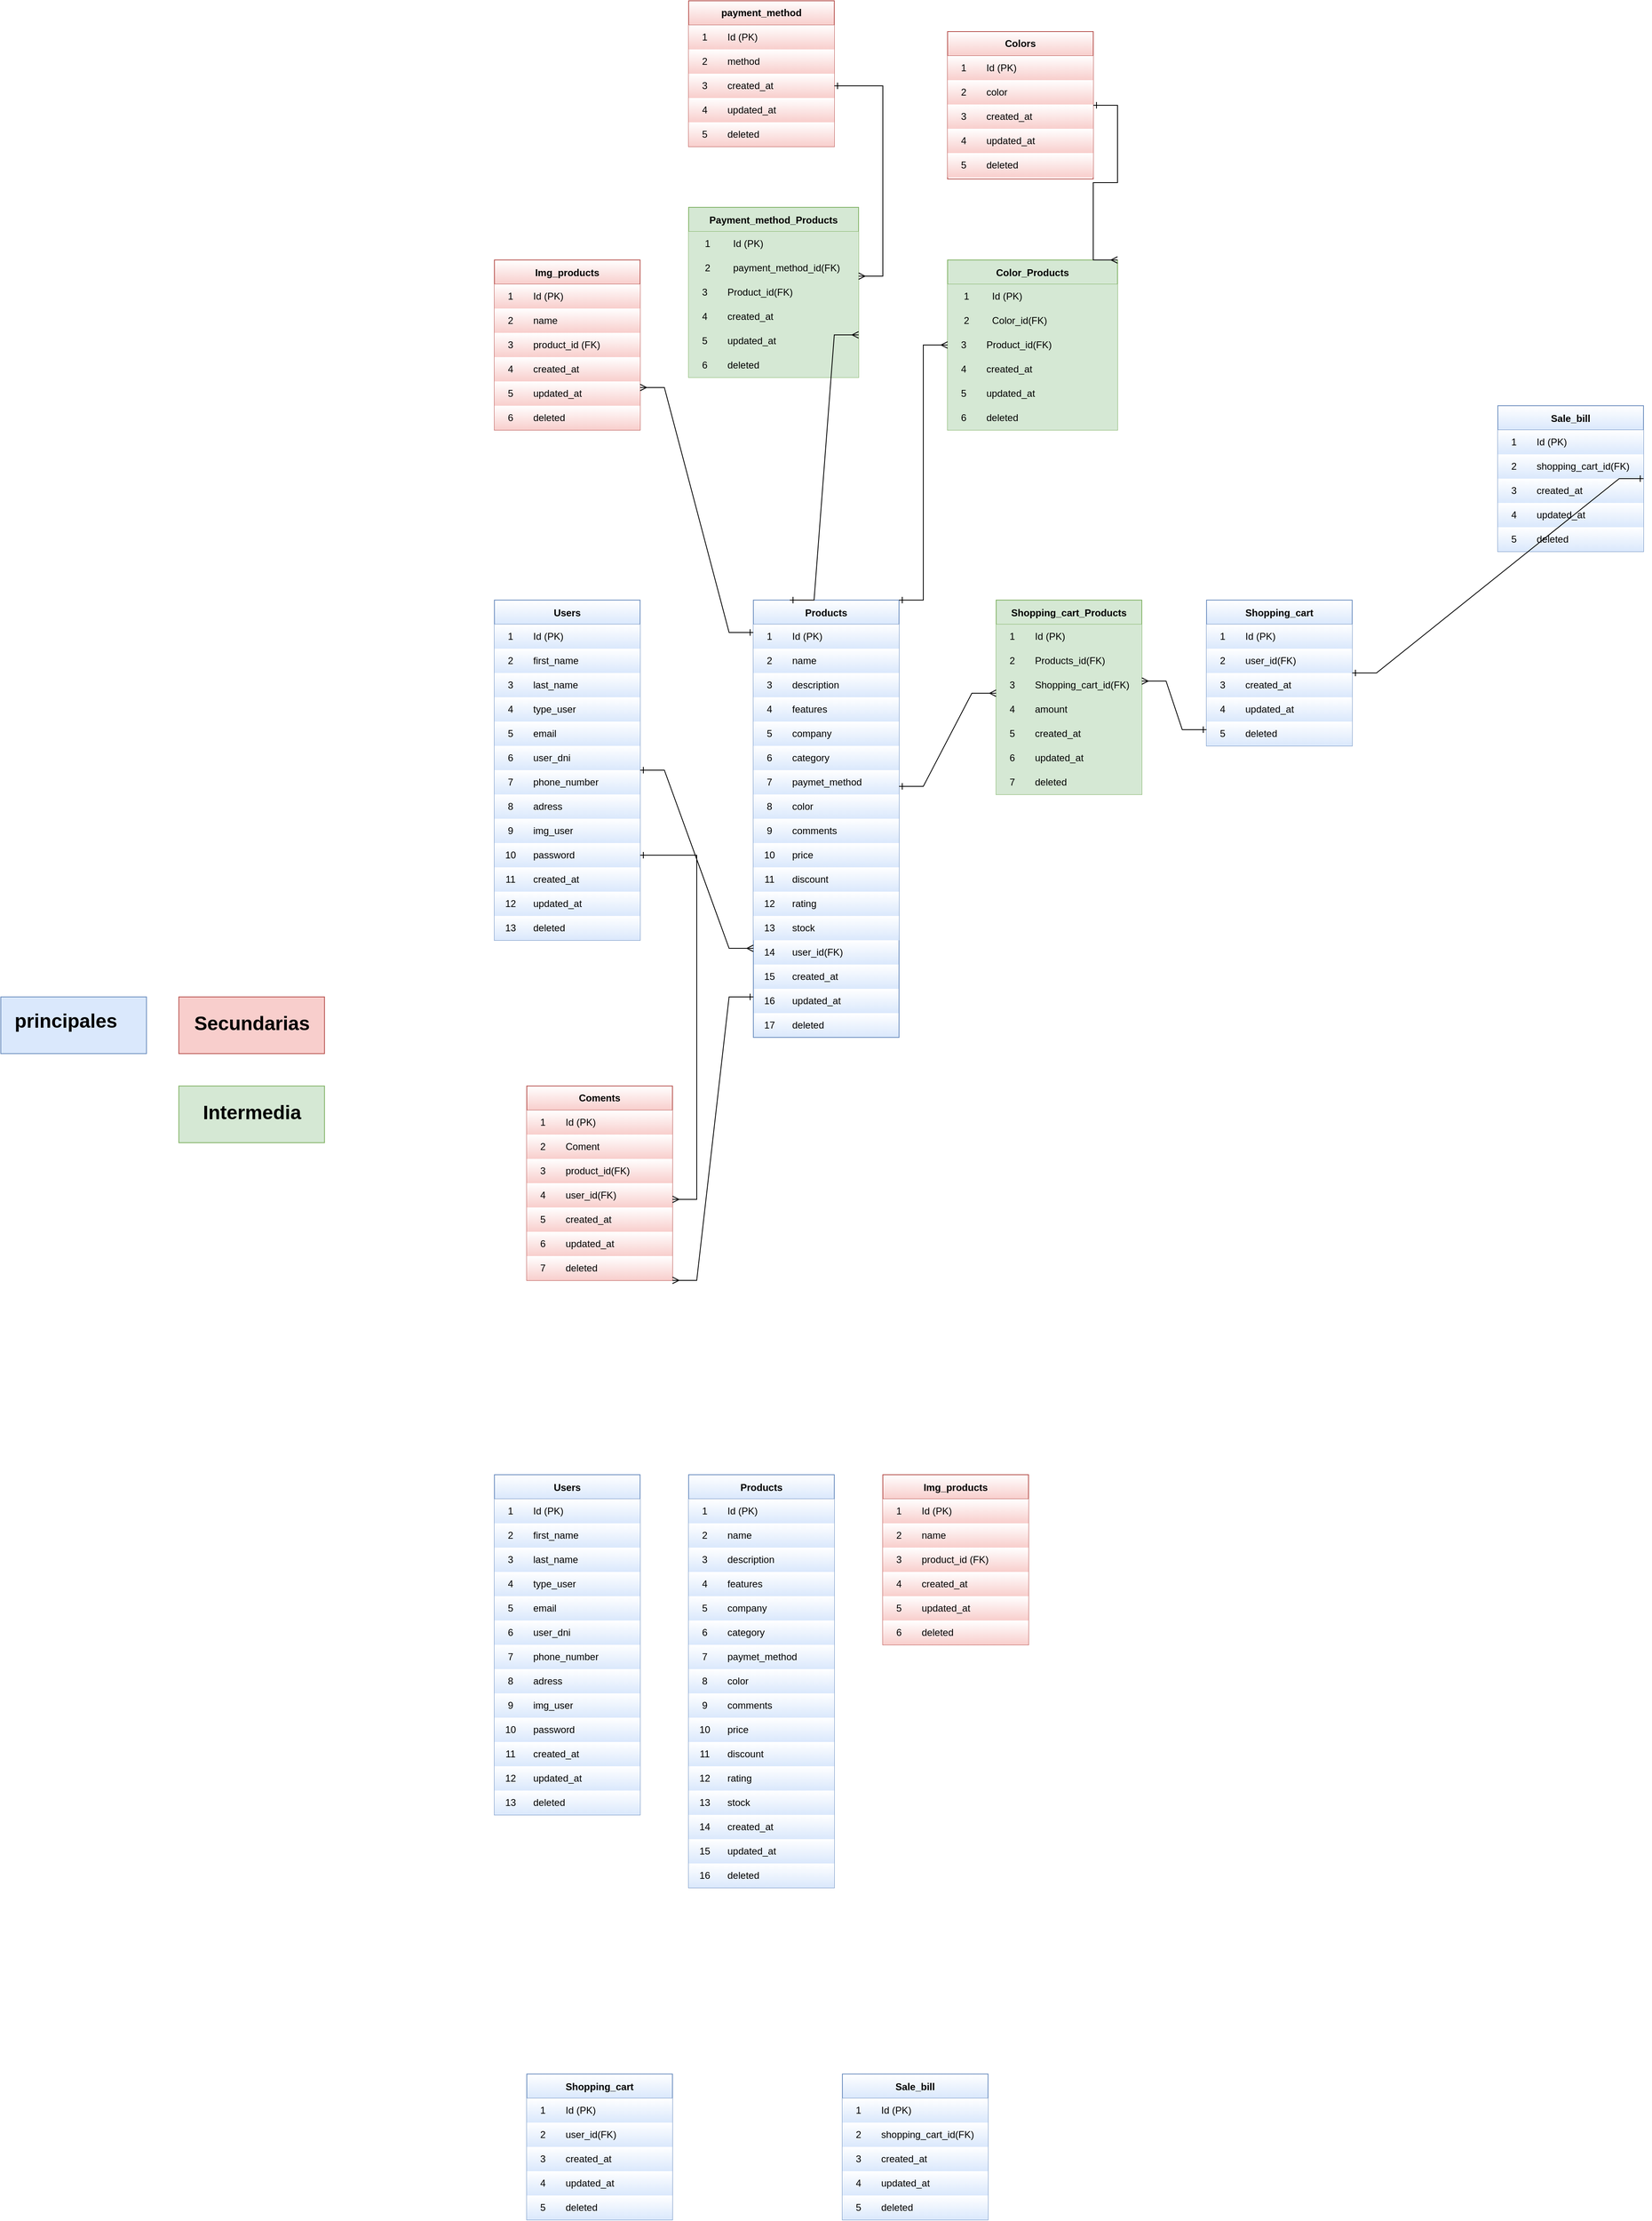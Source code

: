 <mxfile version="17.4.6" type="device"><diagram id="dSYvh1VD08yyXWarrUU3" name="Page-1"><mxGraphModel dx="3978" dy="4084" grid="1" gridSize="10" guides="1" tooltips="1" connect="1" arrows="1" fold="1" page="1" pageScale="1" pageWidth="850" pageHeight="1100" math="0" shadow="0"><root><mxCell id="0"/><mxCell id="1" parent="0"/><mxCell id="nUBTCD81dI8EgrDgkvZ8-3" value="Users" style="shape=table;startSize=30;container=1;collapsible=0;childLayout=tableLayout;fixedRows=1;rowLines=0;fontStyle=1;fillColor=#dae8fc;strokeColor=#6c8ebf;gradientColor=#ffffff;gradientDirection=north;shadow=0;" vertex="1" parent="1"><mxGeometry x="40" y="40" width="180" height="420" as="geometry"/></mxCell><mxCell id="nUBTCD81dI8EgrDgkvZ8-4" value="" style="shape=tableRow;horizontal=0;startSize=0;swimlaneHead=0;swimlaneBody=0;top=0;left=0;bottom=0;right=0;collapsible=0;dropTarget=0;fillColor=#dae8fc;points=[[0,0.5],[1,0.5]];portConstraint=eastwest;strokeColor=#6c8ebf;gradientColor=#ffffff;gradientDirection=north;shadow=0;" vertex="1" parent="nUBTCD81dI8EgrDgkvZ8-3"><mxGeometry y="30" width="180" height="30" as="geometry"/></mxCell><mxCell id="nUBTCD81dI8EgrDgkvZ8-5" value="1" style="shape=partialRectangle;html=1;whiteSpace=wrap;connectable=0;fillColor=#dae8fc;top=0;left=0;bottom=0;right=0;overflow=hidden;pointerEvents=1;strokeColor=#6c8ebf;gradientColor=#ffffff;gradientDirection=north;shadow=0;" vertex="1" parent="nUBTCD81dI8EgrDgkvZ8-4"><mxGeometry width="40" height="30" as="geometry"><mxRectangle width="40" height="30" as="alternateBounds"/></mxGeometry></mxCell><mxCell id="nUBTCD81dI8EgrDgkvZ8-6" value="Id (PK)" style="shape=partialRectangle;html=1;whiteSpace=wrap;connectable=0;fillColor=#dae8fc;top=0;left=0;bottom=0;right=0;align=left;spacingLeft=6;overflow=hidden;strokeColor=#6c8ebf;gradientColor=#ffffff;gradientDirection=north;shadow=0;" vertex="1" parent="nUBTCD81dI8EgrDgkvZ8-4"><mxGeometry x="40" width="140" height="30" as="geometry"><mxRectangle width="140" height="30" as="alternateBounds"/></mxGeometry></mxCell><mxCell id="nUBTCD81dI8EgrDgkvZ8-7" value="" style="shape=tableRow;horizontal=0;startSize=0;swimlaneHead=0;swimlaneBody=0;top=0;left=0;bottom=0;right=0;collapsible=0;dropTarget=0;fillColor=#dae8fc;points=[[0,0.5],[1,0.5]];portConstraint=eastwest;strokeColor=#6c8ebf;gradientColor=#ffffff;gradientDirection=north;shadow=0;" vertex="1" parent="nUBTCD81dI8EgrDgkvZ8-3"><mxGeometry y="60" width="180" height="30" as="geometry"/></mxCell><mxCell id="nUBTCD81dI8EgrDgkvZ8-8" value="2" style="shape=partialRectangle;html=1;whiteSpace=wrap;connectable=0;fillColor=#dae8fc;top=0;left=0;bottom=0;right=0;overflow=hidden;strokeColor=#6c8ebf;gradientColor=#ffffff;gradientDirection=north;shadow=0;" vertex="1" parent="nUBTCD81dI8EgrDgkvZ8-7"><mxGeometry width="40" height="30" as="geometry"><mxRectangle width="40" height="30" as="alternateBounds"/></mxGeometry></mxCell><mxCell id="nUBTCD81dI8EgrDgkvZ8-9" value="first_name" style="shape=partialRectangle;html=1;whiteSpace=wrap;connectable=0;fillColor=#dae8fc;top=0;left=0;bottom=0;right=0;align=left;spacingLeft=6;overflow=hidden;strokeColor=#6c8ebf;gradientColor=#ffffff;gradientDirection=north;shadow=0;" vertex="1" parent="nUBTCD81dI8EgrDgkvZ8-7"><mxGeometry x="40" width="140" height="30" as="geometry"><mxRectangle width="140" height="30" as="alternateBounds"/></mxGeometry></mxCell><mxCell id="nUBTCD81dI8EgrDgkvZ8-10" value="" style="shape=tableRow;horizontal=0;startSize=0;swimlaneHead=0;swimlaneBody=0;top=0;left=0;bottom=0;right=0;collapsible=0;dropTarget=0;fillColor=#dae8fc;points=[[0,0.5],[1,0.5]];portConstraint=eastwest;strokeColor=#6c8ebf;gradientColor=#ffffff;gradientDirection=north;shadow=0;" vertex="1" parent="nUBTCD81dI8EgrDgkvZ8-3"><mxGeometry y="90" width="180" height="30" as="geometry"/></mxCell><mxCell id="nUBTCD81dI8EgrDgkvZ8-11" value="3" style="shape=partialRectangle;html=1;whiteSpace=wrap;connectable=0;fillColor=#dae8fc;top=0;left=0;bottom=0;right=0;overflow=hidden;strokeColor=#6c8ebf;gradientColor=#ffffff;gradientDirection=north;shadow=0;" vertex="1" parent="nUBTCD81dI8EgrDgkvZ8-10"><mxGeometry width="40" height="30" as="geometry"><mxRectangle width="40" height="30" as="alternateBounds"/></mxGeometry></mxCell><mxCell id="nUBTCD81dI8EgrDgkvZ8-12" value="last_name" style="shape=partialRectangle;html=1;whiteSpace=wrap;connectable=0;fillColor=#dae8fc;top=0;left=0;bottom=0;right=0;align=left;spacingLeft=6;overflow=hidden;strokeColor=#6c8ebf;gradientColor=#ffffff;gradientDirection=north;shadow=0;" vertex="1" parent="nUBTCD81dI8EgrDgkvZ8-10"><mxGeometry x="40" width="140" height="30" as="geometry"><mxRectangle width="140" height="30" as="alternateBounds"/></mxGeometry></mxCell><mxCell id="nUBTCD81dI8EgrDgkvZ8-13" value="" style="shape=tableRow;horizontal=0;startSize=0;swimlaneHead=0;swimlaneBody=0;top=0;left=0;bottom=0;right=0;collapsible=0;dropTarget=0;fillColor=#dae8fc;points=[[0,0.5],[1,0.5]];portConstraint=eastwest;strokeColor=#6c8ebf;gradientColor=#ffffff;gradientDirection=north;shadow=0;" vertex="1" parent="1"><mxGeometry x="40" y="160" width="180" height="30" as="geometry"/></mxCell><mxCell id="nUBTCD81dI8EgrDgkvZ8-14" value="4" style="shape=partialRectangle;html=1;whiteSpace=wrap;connectable=0;fillColor=#dae8fc;top=0;left=0;bottom=0;right=0;overflow=hidden;strokeColor=#6c8ebf;gradientColor=#ffffff;gradientDirection=north;shadow=0;" vertex="1" parent="nUBTCD81dI8EgrDgkvZ8-13"><mxGeometry width="40" height="30" as="geometry"><mxRectangle width="40" height="30" as="alternateBounds"/></mxGeometry></mxCell><mxCell id="nUBTCD81dI8EgrDgkvZ8-15" value="type_user" style="shape=partialRectangle;html=1;whiteSpace=wrap;connectable=0;fillColor=#dae8fc;top=0;left=0;bottom=0;right=0;align=left;spacingLeft=6;overflow=hidden;strokeColor=#6c8ebf;gradientColor=#ffffff;gradientDirection=north;shadow=0;" vertex="1" parent="nUBTCD81dI8EgrDgkvZ8-13"><mxGeometry x="40" width="140" height="30" as="geometry"><mxRectangle width="140" height="30" as="alternateBounds"/></mxGeometry></mxCell><mxCell id="nUBTCD81dI8EgrDgkvZ8-18" value="5" style="shape=partialRectangle;html=1;whiteSpace=wrap;connectable=0;fillColor=#dae8fc;top=0;left=0;bottom=0;right=0;overflow=hidden;strokeColor=#6c8ebf;gradientColor=#ffffff;gradientDirection=north;shadow=0;" vertex="1" parent="1"><mxGeometry x="40" y="190" width="40" height="30" as="geometry"><mxRectangle width="40" height="30" as="alternateBounds"/></mxGeometry></mxCell><mxCell id="nUBTCD81dI8EgrDgkvZ8-19" value="created_at" style="shape=partialRectangle;html=1;whiteSpace=wrap;connectable=0;fillColor=#dae8fc;top=0;left=0;bottom=0;right=0;align=left;spacingLeft=6;overflow=hidden;strokeColor=#6c8ebf;gradientColor=#ffffff;gradientDirection=north;shadow=0;" vertex="1" parent="1"><mxGeometry x="80" y="370" width="140" height="30" as="geometry"><mxRectangle width="140" height="30" as="alternateBounds"/></mxGeometry></mxCell><mxCell id="nUBTCD81dI8EgrDgkvZ8-20" value="6" style="shape=partialRectangle;html=1;whiteSpace=wrap;connectable=0;fillColor=#dae8fc;top=0;left=0;bottom=0;right=0;overflow=hidden;strokeColor=#6c8ebf;gradientColor=#ffffff;gradientDirection=north;shadow=0;" vertex="1" parent="1"><mxGeometry x="40" y="220" width="40" height="30" as="geometry"><mxRectangle width="40" height="30" as="alternateBounds"/></mxGeometry></mxCell><mxCell id="nUBTCD81dI8EgrDgkvZ8-21" value="updated_at" style="shape=partialRectangle;html=1;whiteSpace=wrap;connectable=0;fillColor=#dae8fc;top=0;left=0;bottom=0;right=0;align=left;spacingLeft=6;overflow=hidden;strokeColor=#6c8ebf;gradientColor=#ffffff;gradientDirection=north;shadow=0;" vertex="1" parent="1"><mxGeometry x="80" y="400" width="140" height="30" as="geometry"><mxRectangle width="140" height="30" as="alternateBounds"/></mxGeometry></mxCell><mxCell id="nUBTCD81dI8EgrDgkvZ8-23" value="email" style="shape=partialRectangle;html=1;whiteSpace=wrap;connectable=0;fillColor=#dae8fc;top=0;left=0;bottom=0;right=0;align=left;spacingLeft=6;overflow=hidden;strokeColor=#6c8ebf;gradientColor=#ffffff;gradientDirection=north;shadow=0;" vertex="1" parent="1"><mxGeometry x="80" y="190" width="140" height="30" as="geometry"><mxRectangle width="140" height="30" as="alternateBounds"/></mxGeometry></mxCell><mxCell id="nUBTCD81dI8EgrDgkvZ8-24" value="user_dni" style="shape=partialRectangle;html=1;whiteSpace=wrap;connectable=0;fillColor=#dae8fc;top=0;left=0;bottom=0;right=0;align=left;spacingLeft=6;overflow=hidden;strokeColor=#6c8ebf;gradientColor=#ffffff;gradientDirection=north;shadow=0;" vertex="1" parent="1"><mxGeometry x="80" y="220" width="140" height="30" as="geometry"><mxRectangle width="140" height="30" as="alternateBounds"/></mxGeometry></mxCell><mxCell id="nUBTCD81dI8EgrDgkvZ8-25" value="7" style="shape=partialRectangle;html=1;whiteSpace=wrap;connectable=0;fillColor=#dae8fc;top=0;left=0;bottom=0;right=0;overflow=hidden;strokeColor=#6c8ebf;gradientColor=#ffffff;gradientDirection=north;shadow=0;" vertex="1" parent="1"><mxGeometry x="40" y="250" width="40" height="30" as="geometry"><mxRectangle width="40" height="30" as="alternateBounds"/></mxGeometry></mxCell><mxCell id="nUBTCD81dI8EgrDgkvZ8-26" value="phone_number" style="shape=partialRectangle;html=1;whiteSpace=wrap;connectable=0;fillColor=#dae8fc;top=0;left=0;bottom=0;right=0;align=left;spacingLeft=6;overflow=hidden;strokeColor=#6c8ebf;gradientColor=#ffffff;gradientDirection=north;shadow=0;" vertex="1" parent="1"><mxGeometry x="80" y="250" width="140" height="30" as="geometry"><mxRectangle width="140" height="30" as="alternateBounds"/></mxGeometry></mxCell><mxCell id="nUBTCD81dI8EgrDgkvZ8-28" value="8" style="shape=partialRectangle;html=1;whiteSpace=wrap;connectable=0;fillColor=#dae8fc;top=0;left=0;bottom=0;right=0;overflow=hidden;strokeColor=#6c8ebf;gradientColor=#ffffff;gradientDirection=north;shadow=0;" vertex="1" parent="1"><mxGeometry x="40" y="280" width="40" height="30" as="geometry"><mxRectangle width="40" height="30" as="alternateBounds"/></mxGeometry></mxCell><mxCell id="nUBTCD81dI8EgrDgkvZ8-29" value="adress" style="shape=partialRectangle;html=1;whiteSpace=wrap;connectable=0;fillColor=#dae8fc;top=0;left=0;bottom=0;right=0;align=left;spacingLeft=6;overflow=hidden;strokeColor=#6c8ebf;gradientColor=#ffffff;gradientDirection=north;shadow=0;" vertex="1" parent="1"><mxGeometry x="80" y="280" width="140" height="30" as="geometry"><mxRectangle width="140" height="30" as="alternateBounds"/></mxGeometry></mxCell><mxCell id="nUBTCD81dI8EgrDgkvZ8-30" value="9" style="shape=partialRectangle;html=1;whiteSpace=wrap;connectable=0;fillColor=#dae8fc;top=0;left=0;bottom=0;right=0;overflow=hidden;strokeColor=#6c8ebf;gradientColor=#ffffff;gradientDirection=north;shadow=0;" vertex="1" parent="1"><mxGeometry x="40" y="310" width="40" height="30" as="geometry"><mxRectangle width="40" height="30" as="alternateBounds"/></mxGeometry></mxCell><mxCell id="nUBTCD81dI8EgrDgkvZ8-31" value="img_user" style="shape=partialRectangle;html=1;whiteSpace=wrap;connectable=0;fillColor=#dae8fc;top=0;left=0;bottom=0;right=0;align=left;spacingLeft=6;overflow=hidden;strokeColor=#6c8ebf;gradientColor=#ffffff;gradientDirection=north;shadow=0;" vertex="1" parent="1"><mxGeometry x="80" y="310" width="140" height="30" as="geometry"><mxRectangle width="140" height="30" as="alternateBounds"/></mxGeometry></mxCell><mxCell id="nUBTCD81dI8EgrDgkvZ8-32" value="10" style="shape=partialRectangle;html=1;whiteSpace=wrap;connectable=0;fillColor=#dae8fc;top=0;left=0;bottom=0;right=0;overflow=hidden;strokeColor=#6c8ebf;gradientColor=#ffffff;gradientDirection=north;shadow=0;" vertex="1" parent="1"><mxGeometry x="40" y="340" width="40" height="30" as="geometry"><mxRectangle width="40" height="30" as="alternateBounds"/></mxGeometry></mxCell><mxCell id="nUBTCD81dI8EgrDgkvZ8-34" value="password" style="shape=partialRectangle;html=1;whiteSpace=wrap;connectable=0;fillColor=#dae8fc;top=0;left=0;bottom=0;right=0;align=left;spacingLeft=6;overflow=hidden;strokeColor=#6c8ebf;gradientColor=#ffffff;gradientDirection=north;shadow=0;" vertex="1" parent="1"><mxGeometry x="80" y="340" width="140" height="30" as="geometry"><mxRectangle width="140" height="30" as="alternateBounds"/></mxGeometry></mxCell><mxCell id="nUBTCD81dI8EgrDgkvZ8-35" value="11" style="shape=partialRectangle;html=1;whiteSpace=wrap;connectable=0;fillColor=#dae8fc;top=0;left=0;bottom=0;right=0;overflow=hidden;strokeColor=#6c8ebf;gradientColor=#ffffff;gradientDirection=north;shadow=0;" vertex="1" parent="1"><mxGeometry x="40" y="370" width="40" height="30" as="geometry"><mxRectangle width="40" height="30" as="alternateBounds"/></mxGeometry></mxCell><mxCell id="nUBTCD81dI8EgrDgkvZ8-36" value="12" style="shape=partialRectangle;html=1;whiteSpace=wrap;connectable=0;fillColor=#dae8fc;top=0;left=0;bottom=0;right=0;overflow=hidden;strokeColor=#6c8ebf;gradientColor=#ffffff;gradientDirection=north;shadow=0;" vertex="1" parent="1"><mxGeometry x="40" y="400" width="40" height="30" as="geometry"><mxRectangle width="40" height="30" as="alternateBounds"/></mxGeometry></mxCell><mxCell id="nUBTCD81dI8EgrDgkvZ8-37" value="deleted" style="shape=partialRectangle;html=1;whiteSpace=wrap;connectable=0;fillColor=#dae8fc;top=0;left=0;bottom=0;right=0;align=left;spacingLeft=6;overflow=hidden;strokeColor=#6c8ebf;gradientColor=#ffffff;gradientDirection=north;shadow=0;" vertex="1" parent="1"><mxGeometry x="80" y="430" width="140" height="30" as="geometry"><mxRectangle width="140" height="30" as="alternateBounds"/></mxGeometry></mxCell><mxCell id="nUBTCD81dI8EgrDgkvZ8-38" value="13" style="shape=partialRectangle;html=1;whiteSpace=wrap;connectable=0;fillColor=#dae8fc;top=0;left=0;bottom=0;right=0;overflow=hidden;strokeColor=#6c8ebf;gradientColor=#ffffff;gradientDirection=north;shadow=0;" vertex="1" parent="1"><mxGeometry x="40" y="430" width="40" height="30" as="geometry"><mxRectangle width="40" height="30" as="alternateBounds"/></mxGeometry></mxCell><mxCell id="nUBTCD81dI8EgrDgkvZ8-83" value="Products" style="shape=table;startSize=30;container=1;collapsible=0;childLayout=tableLayout;fixedRows=1;rowLines=0;fontStyle=1;fillColor=#dae8fc;strokeColor=#6c8ebf;gradientColor=#ffffff;gradientDirection=north;" vertex="1" parent="1"><mxGeometry x="280" y="40" width="180" height="510" as="geometry"/></mxCell><mxCell id="nUBTCD81dI8EgrDgkvZ8-84" value="" style="shape=tableRow;horizontal=0;startSize=0;swimlaneHead=0;swimlaneBody=0;top=0;left=0;bottom=0;right=0;collapsible=0;dropTarget=0;fillColor=#dae8fc;points=[[0,0.5],[1,0.5]];portConstraint=eastwest;strokeColor=#6c8ebf;gradientColor=#ffffff;gradientDirection=north;" vertex="1" parent="nUBTCD81dI8EgrDgkvZ8-83"><mxGeometry y="30" width="180" height="30" as="geometry"/></mxCell><mxCell id="nUBTCD81dI8EgrDgkvZ8-85" value="1" style="shape=partialRectangle;html=1;whiteSpace=wrap;connectable=0;fillColor=#dae8fc;top=0;left=0;bottom=0;right=0;overflow=hidden;pointerEvents=1;strokeColor=#6c8ebf;gradientColor=#ffffff;gradientDirection=north;" vertex="1" parent="nUBTCD81dI8EgrDgkvZ8-84"><mxGeometry width="40" height="30" as="geometry"><mxRectangle width="40" height="30" as="alternateBounds"/></mxGeometry></mxCell><mxCell id="nUBTCD81dI8EgrDgkvZ8-86" value="Id (PK)" style="shape=partialRectangle;html=1;whiteSpace=wrap;connectable=0;fillColor=#dae8fc;top=0;left=0;bottom=0;right=0;align=left;spacingLeft=6;overflow=hidden;strokeColor=#6c8ebf;gradientColor=#ffffff;gradientDirection=north;" vertex="1" parent="nUBTCD81dI8EgrDgkvZ8-84"><mxGeometry x="40" width="140" height="30" as="geometry"><mxRectangle width="140" height="30" as="alternateBounds"/></mxGeometry></mxCell><mxCell id="nUBTCD81dI8EgrDgkvZ8-87" value="" style="shape=tableRow;horizontal=0;startSize=0;swimlaneHead=0;swimlaneBody=0;top=0;left=0;bottom=0;right=0;collapsible=0;dropTarget=0;fillColor=#dae8fc;points=[[0,0.5],[1,0.5]];portConstraint=eastwest;strokeColor=#6c8ebf;gradientColor=#ffffff;gradientDirection=north;" vertex="1" parent="nUBTCD81dI8EgrDgkvZ8-83"><mxGeometry y="60" width="180" height="30" as="geometry"/></mxCell><mxCell id="nUBTCD81dI8EgrDgkvZ8-88" value="2" style="shape=partialRectangle;html=1;whiteSpace=wrap;connectable=0;fillColor=#dae8fc;top=0;left=0;bottom=0;right=0;overflow=hidden;strokeColor=#6c8ebf;gradientColor=#ffffff;gradientDirection=north;" vertex="1" parent="nUBTCD81dI8EgrDgkvZ8-87"><mxGeometry width="40" height="30" as="geometry"><mxRectangle width="40" height="30" as="alternateBounds"/></mxGeometry></mxCell><mxCell id="nUBTCD81dI8EgrDgkvZ8-89" value="name" style="shape=partialRectangle;html=1;whiteSpace=wrap;connectable=0;fillColor=#dae8fc;top=0;left=0;bottom=0;right=0;align=left;spacingLeft=6;overflow=hidden;strokeColor=#6c8ebf;gradientColor=#ffffff;gradientDirection=north;" vertex="1" parent="nUBTCD81dI8EgrDgkvZ8-87"><mxGeometry x="40" width="140" height="30" as="geometry"><mxRectangle width="140" height="30" as="alternateBounds"/></mxGeometry></mxCell><mxCell id="nUBTCD81dI8EgrDgkvZ8-90" value="" style="shape=tableRow;horizontal=0;startSize=0;swimlaneHead=0;swimlaneBody=0;top=0;left=0;bottom=0;right=0;collapsible=0;dropTarget=0;fillColor=#dae8fc;points=[[0,0.5],[1,0.5]];portConstraint=eastwest;strokeColor=#6c8ebf;gradientColor=#ffffff;gradientDirection=north;" vertex="1" parent="nUBTCD81dI8EgrDgkvZ8-83"><mxGeometry y="90" width="180" height="30" as="geometry"/></mxCell><mxCell id="nUBTCD81dI8EgrDgkvZ8-91" value="3" style="shape=partialRectangle;html=1;whiteSpace=wrap;connectable=0;fillColor=#dae8fc;top=0;left=0;bottom=0;right=0;overflow=hidden;strokeColor=#6c8ebf;gradientColor=#ffffff;gradientDirection=north;" vertex="1" parent="nUBTCD81dI8EgrDgkvZ8-90"><mxGeometry width="40" height="30" as="geometry"><mxRectangle width="40" height="30" as="alternateBounds"/></mxGeometry></mxCell><mxCell id="nUBTCD81dI8EgrDgkvZ8-92" value="description" style="shape=partialRectangle;html=1;whiteSpace=wrap;connectable=0;fillColor=#dae8fc;top=0;left=0;bottom=0;right=0;align=left;spacingLeft=6;overflow=hidden;strokeColor=#6c8ebf;gradientColor=#ffffff;gradientDirection=north;" vertex="1" parent="nUBTCD81dI8EgrDgkvZ8-90"><mxGeometry x="40" width="140" height="30" as="geometry"><mxRectangle width="140" height="30" as="alternateBounds"/></mxGeometry></mxCell><mxCell id="nUBTCD81dI8EgrDgkvZ8-93" value="" style="shape=tableRow;horizontal=0;startSize=0;swimlaneHead=0;swimlaneBody=0;top=0;left=0;bottom=0;right=0;collapsible=0;dropTarget=0;fillColor=#dae8fc;points=[[0,0.5],[1,0.5]];portConstraint=eastwest;strokeColor=#6c8ebf;gradientColor=#ffffff;gradientDirection=north;" vertex="1" parent="1"><mxGeometry x="280" y="160" width="180" height="30" as="geometry"/></mxCell><mxCell id="nUBTCD81dI8EgrDgkvZ8-94" value="4" style="shape=partialRectangle;html=1;whiteSpace=wrap;connectable=0;fillColor=#dae8fc;top=0;left=0;bottom=0;right=0;overflow=hidden;strokeColor=#6c8ebf;gradientColor=#ffffff;gradientDirection=north;" vertex="1" parent="nUBTCD81dI8EgrDgkvZ8-93"><mxGeometry width="40" height="30" as="geometry"><mxRectangle width="40" height="30" as="alternateBounds"/></mxGeometry></mxCell><mxCell id="nUBTCD81dI8EgrDgkvZ8-95" value="features" style="shape=partialRectangle;html=1;whiteSpace=wrap;connectable=0;fillColor=#dae8fc;top=0;left=0;bottom=0;right=0;align=left;spacingLeft=6;overflow=hidden;strokeColor=#6c8ebf;gradientColor=#ffffff;gradientDirection=north;" vertex="1" parent="nUBTCD81dI8EgrDgkvZ8-93"><mxGeometry x="40" width="140" height="30" as="geometry"><mxRectangle width="140" height="30" as="alternateBounds"/></mxGeometry></mxCell><mxCell id="nUBTCD81dI8EgrDgkvZ8-96" value="5" style="shape=partialRectangle;html=1;whiteSpace=wrap;connectable=0;fillColor=#dae8fc;top=0;left=0;bottom=0;right=0;overflow=hidden;strokeColor=#6c8ebf;gradientColor=#ffffff;gradientDirection=north;" vertex="1" parent="1"><mxGeometry x="280" y="190" width="40" height="30" as="geometry"><mxRectangle width="40" height="30" as="alternateBounds"/></mxGeometry></mxCell><mxCell id="nUBTCD81dI8EgrDgkvZ8-97" value="created_at" style="shape=partialRectangle;html=1;whiteSpace=wrap;connectable=0;fillColor=#dae8fc;top=0;left=0;bottom=0;right=0;align=left;spacingLeft=6;overflow=hidden;strokeColor=#6c8ebf;gradientColor=#ffffff;gradientDirection=north;" vertex="1" parent="1"><mxGeometry x="320" y="460" width="140" height="30" as="geometry"><mxRectangle width="140" height="30" as="alternateBounds"/></mxGeometry></mxCell><mxCell id="nUBTCD81dI8EgrDgkvZ8-98" value="6" style="shape=partialRectangle;html=1;whiteSpace=wrap;connectable=0;fillColor=#dae8fc;top=0;left=0;bottom=0;right=0;overflow=hidden;strokeColor=#6c8ebf;gradientColor=#ffffff;gradientDirection=north;" vertex="1" parent="1"><mxGeometry x="280" y="220" width="40" height="30" as="geometry"><mxRectangle width="40" height="30" as="alternateBounds"/></mxGeometry></mxCell><mxCell id="nUBTCD81dI8EgrDgkvZ8-99" value="updated_at" style="shape=partialRectangle;html=1;whiteSpace=wrap;connectable=0;fillColor=#dae8fc;top=0;left=0;bottom=0;right=0;align=left;spacingLeft=6;overflow=hidden;strokeColor=#6c8ebf;gradientColor=#ffffff;gradientDirection=north;" vertex="1" parent="1"><mxGeometry x="320" y="490" width="140" height="30" as="geometry"><mxRectangle width="140" height="30" as="alternateBounds"/></mxGeometry></mxCell><mxCell id="nUBTCD81dI8EgrDgkvZ8-100" value="company" style="shape=partialRectangle;html=1;whiteSpace=wrap;connectable=0;fillColor=#dae8fc;top=0;left=0;bottom=0;right=0;align=left;spacingLeft=6;overflow=hidden;strokeColor=#6c8ebf;gradientColor=#ffffff;gradientDirection=north;" vertex="1" parent="1"><mxGeometry x="320" y="190" width="140" height="30" as="geometry"><mxRectangle width="140" height="30" as="alternateBounds"/></mxGeometry></mxCell><mxCell id="nUBTCD81dI8EgrDgkvZ8-101" value="category" style="shape=partialRectangle;html=1;whiteSpace=wrap;connectable=0;fillColor=#dae8fc;top=0;left=0;bottom=0;right=0;align=left;spacingLeft=6;overflow=hidden;strokeColor=#6c8ebf;gradientColor=#ffffff;gradientDirection=north;" vertex="1" parent="1"><mxGeometry x="320" y="220" width="140" height="30" as="geometry"><mxRectangle width="140" height="30" as="alternateBounds"/></mxGeometry></mxCell><mxCell id="nUBTCD81dI8EgrDgkvZ8-102" value="7" style="shape=partialRectangle;html=1;whiteSpace=wrap;connectable=0;fillColor=#dae8fc;top=0;left=0;bottom=0;right=0;overflow=hidden;strokeColor=#6c8ebf;gradientColor=#ffffff;gradientDirection=north;" vertex="1" parent="1"><mxGeometry x="280" y="250" width="40" height="30" as="geometry"><mxRectangle width="40" height="30" as="alternateBounds"/></mxGeometry></mxCell><mxCell id="nUBTCD81dI8EgrDgkvZ8-103" value="paymet_method" style="shape=partialRectangle;html=1;whiteSpace=wrap;connectable=0;fillColor=#dae8fc;top=0;left=0;bottom=0;right=0;align=left;spacingLeft=6;overflow=hidden;strokeColor=#6c8ebf;gradientColor=#ffffff;gradientDirection=north;" vertex="1" parent="1"><mxGeometry x="320" y="250" width="140" height="30" as="geometry"><mxRectangle width="140" height="30" as="alternateBounds"/></mxGeometry></mxCell><mxCell id="nUBTCD81dI8EgrDgkvZ8-104" value="8" style="shape=partialRectangle;html=1;whiteSpace=wrap;connectable=0;fillColor=#dae8fc;top=0;left=0;bottom=0;right=0;overflow=hidden;strokeColor=#6c8ebf;gradientColor=#ffffff;gradientDirection=north;" vertex="1" parent="1"><mxGeometry x="280" y="280" width="40" height="30" as="geometry"><mxRectangle width="40" height="30" as="alternateBounds"/></mxGeometry></mxCell><mxCell id="nUBTCD81dI8EgrDgkvZ8-105" value="color" style="shape=partialRectangle;html=1;whiteSpace=wrap;connectable=0;fillColor=#dae8fc;top=0;left=0;bottom=0;right=0;align=left;spacingLeft=6;overflow=hidden;strokeColor=#6c8ebf;gradientColor=#ffffff;gradientDirection=north;" vertex="1" parent="1"><mxGeometry x="320" y="280" width="140" height="30" as="geometry"><mxRectangle width="140" height="30" as="alternateBounds"/></mxGeometry></mxCell><mxCell id="nUBTCD81dI8EgrDgkvZ8-106" value="9" style="shape=partialRectangle;html=1;whiteSpace=wrap;connectable=0;fillColor=#dae8fc;top=0;left=0;bottom=0;right=0;overflow=hidden;strokeColor=#6c8ebf;gradientColor=#ffffff;gradientDirection=north;" vertex="1" parent="1"><mxGeometry x="280" y="310" width="40" height="30" as="geometry"><mxRectangle width="40" height="30" as="alternateBounds"/></mxGeometry></mxCell><mxCell id="nUBTCD81dI8EgrDgkvZ8-107" value="comments" style="shape=partialRectangle;html=1;whiteSpace=wrap;connectable=0;fillColor=#dae8fc;top=0;left=0;bottom=0;right=0;align=left;spacingLeft=6;overflow=hidden;strokeColor=#6c8ebf;gradientColor=#ffffff;gradientDirection=north;" vertex="1" parent="1"><mxGeometry x="320" y="310" width="140" height="30" as="geometry"><mxRectangle width="140" height="30" as="alternateBounds"/></mxGeometry></mxCell><mxCell id="nUBTCD81dI8EgrDgkvZ8-108" value="10" style="shape=partialRectangle;html=1;whiteSpace=wrap;connectable=0;fillColor=#dae8fc;top=0;left=0;bottom=0;right=0;overflow=hidden;strokeColor=#6c8ebf;gradientColor=#ffffff;gradientDirection=north;" vertex="1" parent="1"><mxGeometry x="280" y="340" width="40" height="30" as="geometry"><mxRectangle width="40" height="30" as="alternateBounds"/></mxGeometry></mxCell><mxCell id="nUBTCD81dI8EgrDgkvZ8-109" value="price" style="shape=partialRectangle;html=1;whiteSpace=wrap;connectable=0;fillColor=#dae8fc;top=0;left=0;bottom=0;right=0;align=left;spacingLeft=6;overflow=hidden;strokeColor=#6c8ebf;gradientColor=#ffffff;gradientDirection=north;" vertex="1" parent="1"><mxGeometry x="320" y="340" width="140" height="30" as="geometry"><mxRectangle width="140" height="30" as="alternateBounds"/></mxGeometry></mxCell><mxCell id="nUBTCD81dI8EgrDgkvZ8-110" value="14" style="shape=partialRectangle;html=1;whiteSpace=wrap;connectable=0;fillColor=#dae8fc;top=0;left=0;bottom=0;right=0;overflow=hidden;strokeColor=#6c8ebf;gradientColor=#ffffff;gradientDirection=north;" vertex="1" parent="1"><mxGeometry x="280" y="460" width="40" height="30" as="geometry"><mxRectangle width="40" height="30" as="alternateBounds"/></mxGeometry></mxCell><mxCell id="nUBTCD81dI8EgrDgkvZ8-111" value="15" style="shape=partialRectangle;html=1;whiteSpace=wrap;connectable=0;fillColor=#dae8fc;top=0;left=0;bottom=0;right=0;overflow=hidden;strokeColor=#6c8ebf;gradientColor=#ffffff;gradientDirection=north;" vertex="1" parent="1"><mxGeometry x="280" y="490" width="40" height="30" as="geometry"><mxRectangle width="40" height="30" as="alternateBounds"/></mxGeometry></mxCell><mxCell id="nUBTCD81dI8EgrDgkvZ8-112" value="deleted" style="shape=partialRectangle;html=1;whiteSpace=wrap;connectable=0;fillColor=#dae8fc;top=0;left=0;bottom=0;right=0;align=left;spacingLeft=6;overflow=hidden;strokeColor=#6c8ebf;gradientColor=#ffffff;gradientDirection=north;" vertex="1" parent="1"><mxGeometry x="320" y="520" width="140" height="30" as="geometry"><mxRectangle width="140" height="30" as="alternateBounds"/></mxGeometry></mxCell><mxCell id="nUBTCD81dI8EgrDgkvZ8-113" value="16" style="shape=partialRectangle;html=1;whiteSpace=wrap;connectable=0;fillColor=#dae8fc;top=0;left=0;bottom=0;right=0;overflow=hidden;strokeColor=#6c8ebf;gradientColor=#ffffff;gradientDirection=north;" vertex="1" parent="1"><mxGeometry x="280" y="520" width="40" height="30" as="geometry"><mxRectangle width="40" height="30" as="alternateBounds"/></mxGeometry></mxCell><mxCell id="nUBTCD81dI8EgrDgkvZ8-114" value="11" style="shape=partialRectangle;html=1;whiteSpace=wrap;connectable=0;fillColor=#dae8fc;top=0;left=0;bottom=0;right=0;overflow=hidden;strokeColor=#6c8ebf;gradientColor=#ffffff;gradientDirection=north;" vertex="1" parent="1"><mxGeometry x="280" y="370" width="40" height="30" as="geometry"><mxRectangle width="40" height="30" as="alternateBounds"/></mxGeometry></mxCell><mxCell id="nUBTCD81dI8EgrDgkvZ8-115" value="discount" style="shape=partialRectangle;html=1;whiteSpace=wrap;connectable=0;fillColor=#dae8fc;top=0;left=0;bottom=0;right=0;align=left;spacingLeft=6;overflow=hidden;strokeColor=#6c8ebf;gradientColor=#ffffff;gradientDirection=north;" vertex="1" parent="1"><mxGeometry x="320" y="370" width="140" height="30" as="geometry"><mxRectangle width="140" height="30" as="alternateBounds"/></mxGeometry></mxCell><mxCell id="nUBTCD81dI8EgrDgkvZ8-116" value="12" style="shape=partialRectangle;html=1;whiteSpace=wrap;connectable=0;fillColor=#dae8fc;top=0;left=0;bottom=0;right=0;overflow=hidden;strokeColor=#6c8ebf;gradientColor=#ffffff;gradientDirection=north;" vertex="1" parent="1"><mxGeometry x="280" y="400" width="40" height="30" as="geometry"><mxRectangle width="40" height="30" as="alternateBounds"/></mxGeometry></mxCell><mxCell id="nUBTCD81dI8EgrDgkvZ8-117" value="rating" style="shape=partialRectangle;html=1;whiteSpace=wrap;connectable=0;fillColor=#dae8fc;top=0;left=0;bottom=0;right=0;align=left;spacingLeft=6;overflow=hidden;strokeColor=#6c8ebf;gradientColor=#ffffff;gradientDirection=north;" vertex="1" parent="1"><mxGeometry x="320" y="400" width="140" height="30" as="geometry"><mxRectangle width="140" height="30" as="alternateBounds"/></mxGeometry></mxCell><mxCell id="nUBTCD81dI8EgrDgkvZ8-118" value="13" style="shape=partialRectangle;html=1;whiteSpace=wrap;connectable=0;fillColor=#dae8fc;top=0;left=0;bottom=0;right=0;overflow=hidden;strokeColor=#6c8ebf;gradientColor=#ffffff;gradientDirection=north;" vertex="1" parent="1"><mxGeometry x="280" y="430" width="40" height="30" as="geometry"><mxRectangle width="40" height="30" as="alternateBounds"/></mxGeometry></mxCell><mxCell id="nUBTCD81dI8EgrDgkvZ8-119" value="stock" style="shape=partialRectangle;html=1;whiteSpace=wrap;connectable=0;fillColor=#dae8fc;top=0;left=0;bottom=0;right=0;align=left;spacingLeft=6;overflow=hidden;strokeColor=#6c8ebf;gradientColor=#ffffff;gradientDirection=north;" vertex="1" parent="1"><mxGeometry x="320" y="430" width="140" height="30" as="geometry"><mxRectangle width="140" height="30" as="alternateBounds"/></mxGeometry></mxCell><mxCell id="nUBTCD81dI8EgrDgkvZ8-124" value="Img_products" style="shape=table;startSize=30;container=1;collapsible=0;childLayout=tableLayout;fixedRows=1;rowLines=0;fontStyle=1;fillColor=#f8cecc;strokeColor=#b85450;gradientColor=#ffffff;gradientDirection=north;swimlaneFillColor=none;" vertex="1" parent="1"><mxGeometry x="520" y="40" width="180" height="210" as="geometry"/></mxCell><mxCell id="nUBTCD81dI8EgrDgkvZ8-125" value="" style="shape=tableRow;horizontal=0;startSize=0;swimlaneHead=0;swimlaneBody=0;top=0;left=0;bottom=0;right=0;collapsible=0;dropTarget=0;fillColor=#f8cecc;points=[[0,0.5],[1,0.5]];portConstraint=eastwest;strokeColor=#b85450;gradientColor=#ffffff;gradientDirection=north;swimlaneFillColor=none;" vertex="1" parent="nUBTCD81dI8EgrDgkvZ8-124"><mxGeometry y="30" width="180" height="30" as="geometry"/></mxCell><mxCell id="nUBTCD81dI8EgrDgkvZ8-126" value="1" style="shape=partialRectangle;html=1;whiteSpace=wrap;connectable=0;fillColor=#f8cecc;top=0;left=0;bottom=0;right=0;overflow=hidden;pointerEvents=1;strokeColor=#b85450;gradientColor=#ffffff;gradientDirection=north;swimlaneFillColor=none;" vertex="1" parent="nUBTCD81dI8EgrDgkvZ8-125"><mxGeometry width="40" height="30" as="geometry"><mxRectangle width="40" height="30" as="alternateBounds"/></mxGeometry></mxCell><mxCell id="nUBTCD81dI8EgrDgkvZ8-127" value="Id (PK)" style="shape=partialRectangle;html=1;whiteSpace=wrap;connectable=0;fillColor=#f8cecc;top=0;left=0;bottom=0;right=0;align=left;spacingLeft=6;overflow=hidden;strokeColor=#b85450;gradientColor=#ffffff;gradientDirection=north;swimlaneFillColor=none;" vertex="1" parent="nUBTCD81dI8EgrDgkvZ8-125"><mxGeometry x="40" width="140" height="30" as="geometry"><mxRectangle width="140" height="30" as="alternateBounds"/></mxGeometry></mxCell><mxCell id="nUBTCD81dI8EgrDgkvZ8-128" value="" style="shape=tableRow;horizontal=0;startSize=0;swimlaneHead=0;swimlaneBody=0;top=0;left=0;bottom=0;right=0;collapsible=0;dropTarget=0;fillColor=#f8cecc;points=[[0,0.5],[1,0.5]];portConstraint=eastwest;strokeColor=#b85450;gradientColor=#ffffff;gradientDirection=north;swimlaneFillColor=none;" vertex="1" parent="nUBTCD81dI8EgrDgkvZ8-124"><mxGeometry y="60" width="180" height="30" as="geometry"/></mxCell><mxCell id="nUBTCD81dI8EgrDgkvZ8-129" value="2" style="shape=partialRectangle;html=1;whiteSpace=wrap;connectable=0;fillColor=#f8cecc;top=0;left=0;bottom=0;right=0;overflow=hidden;strokeColor=#b85450;gradientColor=#ffffff;gradientDirection=north;swimlaneFillColor=none;" vertex="1" parent="nUBTCD81dI8EgrDgkvZ8-128"><mxGeometry width="40" height="30" as="geometry"><mxRectangle width="40" height="30" as="alternateBounds"/></mxGeometry></mxCell><mxCell id="nUBTCD81dI8EgrDgkvZ8-130" value="name" style="shape=partialRectangle;html=1;whiteSpace=wrap;connectable=0;fillColor=#f8cecc;top=0;left=0;bottom=0;right=0;align=left;spacingLeft=6;overflow=hidden;strokeColor=#b85450;gradientColor=#ffffff;gradientDirection=north;swimlaneFillColor=none;" vertex="1" parent="nUBTCD81dI8EgrDgkvZ8-128"><mxGeometry x="40" width="140" height="30" as="geometry"><mxRectangle width="140" height="30" as="alternateBounds"/></mxGeometry></mxCell><mxCell id="nUBTCD81dI8EgrDgkvZ8-131" value="" style="shape=tableRow;horizontal=0;startSize=0;swimlaneHead=0;swimlaneBody=0;top=0;left=0;bottom=0;right=0;collapsible=0;dropTarget=0;fillColor=#f8cecc;points=[[0,0.5],[1,0.5]];portConstraint=eastwest;strokeColor=#b85450;gradientColor=#ffffff;gradientDirection=north;swimlaneFillColor=none;" vertex="1" parent="nUBTCD81dI8EgrDgkvZ8-124"><mxGeometry y="90" width="180" height="30" as="geometry"/></mxCell><mxCell id="nUBTCD81dI8EgrDgkvZ8-132" value="3" style="shape=partialRectangle;html=1;whiteSpace=wrap;connectable=0;fillColor=#f8cecc;top=0;left=0;bottom=0;right=0;overflow=hidden;strokeColor=#b85450;gradientColor=#ffffff;gradientDirection=north;swimlaneFillColor=none;" vertex="1" parent="nUBTCD81dI8EgrDgkvZ8-131"><mxGeometry width="40" height="30" as="geometry"><mxRectangle width="40" height="30" as="alternateBounds"/></mxGeometry></mxCell><mxCell id="nUBTCD81dI8EgrDgkvZ8-133" value="product_id (FK)" style="shape=partialRectangle;html=1;whiteSpace=wrap;connectable=0;fillColor=#f8cecc;top=0;left=0;bottom=0;right=0;align=left;spacingLeft=6;overflow=hidden;strokeColor=#b85450;gradientColor=#ffffff;gradientDirection=north;swimlaneFillColor=none;" vertex="1" parent="nUBTCD81dI8EgrDgkvZ8-131"><mxGeometry x="40" width="140" height="30" as="geometry"><mxRectangle width="140" height="30" as="alternateBounds"/></mxGeometry></mxCell><mxCell id="nUBTCD81dI8EgrDgkvZ8-134" value="" style="shape=tableRow;horizontal=0;startSize=0;swimlaneHead=0;swimlaneBody=0;top=0;left=0;bottom=0;right=0;collapsible=0;dropTarget=0;fillColor=#f8cecc;points=[[0,0.5],[1,0.5]];portConstraint=eastwest;strokeColor=#b85450;gradientColor=#ffffff;gradientDirection=north;swimlaneFillColor=none;" vertex="1" parent="1"><mxGeometry x="520" y="160" width="180" height="30" as="geometry"/></mxCell><mxCell id="nUBTCD81dI8EgrDgkvZ8-138" value="created_at" style="shape=partialRectangle;html=1;whiteSpace=wrap;connectable=0;fillColor=#f8cecc;top=0;left=0;bottom=0;right=0;align=left;spacingLeft=6;overflow=hidden;strokeColor=#b85450;gradientColor=#ffffff;gradientDirection=north;swimlaneFillColor=none;" vertex="1" parent="1"><mxGeometry x="560" y="160" width="140" height="30" as="geometry"><mxRectangle width="140" height="30" as="alternateBounds"/></mxGeometry></mxCell><mxCell id="nUBTCD81dI8EgrDgkvZ8-140" value="updated_at" style="shape=partialRectangle;html=1;whiteSpace=wrap;connectable=0;fillColor=#f8cecc;top=0;left=0;bottom=0;right=0;align=left;spacingLeft=6;overflow=hidden;strokeColor=#b85450;gradientColor=#ffffff;gradientDirection=north;swimlaneFillColor=none;" vertex="1" parent="1"><mxGeometry x="560" y="190" width="140" height="30" as="geometry"><mxRectangle width="140" height="30" as="alternateBounds"/></mxGeometry></mxCell><mxCell id="nUBTCD81dI8EgrDgkvZ8-151" value="4" style="shape=partialRectangle;html=1;whiteSpace=wrap;connectable=0;fillColor=#f8cecc;top=0;left=0;bottom=0;right=0;overflow=hidden;strokeColor=#b85450;gradientColor=#ffffff;gradientDirection=north;swimlaneFillColor=none;" vertex="1" parent="1"><mxGeometry x="520" y="160" width="40" height="30" as="geometry"><mxRectangle width="40" height="30" as="alternateBounds"/></mxGeometry></mxCell><mxCell id="nUBTCD81dI8EgrDgkvZ8-152" value="5" style="shape=partialRectangle;html=1;whiteSpace=wrap;connectable=0;fillColor=#f8cecc;top=0;left=0;bottom=0;right=0;overflow=hidden;strokeColor=#b85450;gradientColor=#ffffff;gradientDirection=north;swimlaneFillColor=none;" vertex="1" parent="1"><mxGeometry x="520" y="190" width="40" height="30" as="geometry"><mxRectangle width="40" height="30" as="alternateBounds"/></mxGeometry></mxCell><mxCell id="nUBTCD81dI8EgrDgkvZ8-153" value="deleted" style="shape=partialRectangle;html=1;whiteSpace=wrap;connectable=0;fillColor=#f8cecc;top=0;left=0;bottom=0;right=0;align=left;spacingLeft=6;overflow=hidden;strokeColor=#b85450;gradientColor=#ffffff;gradientDirection=north;swimlaneFillColor=none;" vertex="1" parent="1"><mxGeometry x="560" y="220" width="140" height="30" as="geometry"><mxRectangle width="140" height="30" as="alternateBounds"/></mxGeometry></mxCell><mxCell id="nUBTCD81dI8EgrDgkvZ8-154" value="6" style="shape=partialRectangle;html=1;whiteSpace=wrap;connectable=0;fillColor=#f8cecc;top=0;left=0;bottom=0;right=0;overflow=hidden;strokeColor=#b85450;gradientColor=#ffffff;gradientDirection=north;swimlaneFillColor=none;" vertex="1" parent="1"><mxGeometry x="520" y="220" width="40" height="30" as="geometry"><mxRectangle width="40" height="30" as="alternateBounds"/></mxGeometry></mxCell><mxCell id="nUBTCD81dI8EgrDgkvZ8-155" value="Shopping_cart" style="shape=table;startSize=30;container=1;collapsible=0;childLayout=tableLayout;fixedRows=1;rowLines=0;fontStyle=1;fillColor=#dae8fc;strokeColor=#6c8ebf;gradientColor=#ffffff;gradientDirection=north;" vertex="1" parent="1"><mxGeometry x="80" y="780" width="180" height="180" as="geometry"/></mxCell><mxCell id="nUBTCD81dI8EgrDgkvZ8-156" value="" style="shape=tableRow;horizontal=0;startSize=0;swimlaneHead=0;swimlaneBody=0;top=0;left=0;bottom=0;right=0;collapsible=0;dropTarget=0;fillColor=#dae8fc;points=[[0,0.5],[1,0.5]];portConstraint=eastwest;strokeColor=#6c8ebf;gradientColor=#ffffff;gradientDirection=north;" vertex="1" parent="nUBTCD81dI8EgrDgkvZ8-155"><mxGeometry y="30" width="180" height="30" as="geometry"/></mxCell><mxCell id="nUBTCD81dI8EgrDgkvZ8-157" value="1" style="shape=partialRectangle;html=1;whiteSpace=wrap;connectable=0;fillColor=#dae8fc;top=0;left=0;bottom=0;right=0;overflow=hidden;pointerEvents=1;strokeColor=#6c8ebf;gradientColor=#ffffff;gradientDirection=north;" vertex="1" parent="nUBTCD81dI8EgrDgkvZ8-156"><mxGeometry width="40" height="30" as="geometry"><mxRectangle width="40" height="30" as="alternateBounds"/></mxGeometry></mxCell><mxCell id="nUBTCD81dI8EgrDgkvZ8-158" value="Id (PK)" style="shape=partialRectangle;html=1;whiteSpace=wrap;connectable=0;fillColor=#dae8fc;top=0;left=0;bottom=0;right=0;align=left;spacingLeft=6;overflow=hidden;strokeColor=#6c8ebf;gradientColor=#ffffff;gradientDirection=north;" vertex="1" parent="nUBTCD81dI8EgrDgkvZ8-156"><mxGeometry x="40" width="140" height="30" as="geometry"><mxRectangle width="140" height="30" as="alternateBounds"/></mxGeometry></mxCell><mxCell id="nUBTCD81dI8EgrDgkvZ8-159" value="" style="shape=tableRow;horizontal=0;startSize=0;swimlaneHead=0;swimlaneBody=0;top=0;left=0;bottom=0;right=0;collapsible=0;dropTarget=0;fillColor=#dae8fc;points=[[0,0.5],[1,0.5]];portConstraint=eastwest;strokeColor=#6c8ebf;gradientColor=#ffffff;gradientDirection=north;" vertex="1" parent="nUBTCD81dI8EgrDgkvZ8-155"><mxGeometry y="60" width="180" height="30" as="geometry"/></mxCell><mxCell id="nUBTCD81dI8EgrDgkvZ8-160" value="2" style="shape=partialRectangle;html=1;whiteSpace=wrap;connectable=0;fillColor=#dae8fc;top=0;left=0;bottom=0;right=0;overflow=hidden;strokeColor=#6c8ebf;gradientColor=#ffffff;gradientDirection=north;" vertex="1" parent="nUBTCD81dI8EgrDgkvZ8-159"><mxGeometry width="40" height="30" as="geometry"><mxRectangle width="40" height="30" as="alternateBounds"/></mxGeometry></mxCell><mxCell id="nUBTCD81dI8EgrDgkvZ8-161" value="user_id(FK)" style="shape=partialRectangle;html=1;whiteSpace=wrap;connectable=0;fillColor=#dae8fc;top=0;left=0;bottom=0;right=0;align=left;spacingLeft=6;overflow=hidden;strokeColor=#6c8ebf;gradientColor=#ffffff;gradientDirection=north;" vertex="1" parent="nUBTCD81dI8EgrDgkvZ8-159"><mxGeometry x="40" width="140" height="30" as="geometry"><mxRectangle width="140" height="30" as="alternateBounds"/></mxGeometry></mxCell><mxCell id="nUBTCD81dI8EgrDgkvZ8-162" value="" style="shape=tableRow;horizontal=0;startSize=0;swimlaneHead=0;swimlaneBody=0;top=0;left=0;bottom=0;right=0;collapsible=0;dropTarget=0;fillColor=#dae8fc;points=[[0,0.5],[1,0.5]];portConstraint=eastwest;strokeColor=#6c8ebf;gradientColor=#ffffff;gradientDirection=north;" vertex="1" parent="nUBTCD81dI8EgrDgkvZ8-155"><mxGeometry y="90" width="180" height="30" as="geometry"/></mxCell><mxCell id="nUBTCD81dI8EgrDgkvZ8-163" value="" style="shape=partialRectangle;html=1;whiteSpace=wrap;connectable=0;fillColor=#dae8fc;top=0;left=0;bottom=0;right=0;overflow=hidden;strokeColor=#6c8ebf;gradientColor=#ffffff;gradientDirection=north;" vertex="1" parent="nUBTCD81dI8EgrDgkvZ8-162"><mxGeometry width="40" height="30" as="geometry"><mxRectangle width="40" height="30" as="alternateBounds"/></mxGeometry></mxCell><mxCell id="nUBTCD81dI8EgrDgkvZ8-164" value="" style="shape=partialRectangle;html=1;whiteSpace=wrap;connectable=0;fillColor=#dae8fc;top=0;left=0;bottom=0;right=0;align=left;spacingLeft=6;overflow=hidden;strokeColor=#6c8ebf;gradientColor=#ffffff;gradientDirection=north;" vertex="1" parent="nUBTCD81dI8EgrDgkvZ8-162"><mxGeometry x="40" width="140" height="30" as="geometry"><mxRectangle width="140" height="30" as="alternateBounds"/></mxGeometry></mxCell><mxCell id="nUBTCD81dI8EgrDgkvZ8-178" value="created_at" style="shape=partialRectangle;html=1;whiteSpace=wrap;connectable=0;fillColor=#dae8fc;top=0;left=0;bottom=0;right=0;align=left;spacingLeft=6;overflow=hidden;strokeColor=#6c8ebf;gradientColor=#ffffff;gradientDirection=north;" vertex="1" parent="1"><mxGeometry x="120" y="870" width="140" height="30" as="geometry"><mxRectangle width="140" height="30" as="alternateBounds"/></mxGeometry></mxCell><mxCell id="nUBTCD81dI8EgrDgkvZ8-179" value="updated_at" style="shape=partialRectangle;html=1;whiteSpace=wrap;connectable=0;fillColor=#dae8fc;top=0;left=0;bottom=0;right=0;align=left;spacingLeft=6;overflow=hidden;strokeColor=#6c8ebf;gradientColor=#ffffff;gradientDirection=north;" vertex="1" parent="1"><mxGeometry x="120" y="900" width="140" height="30" as="geometry"><mxRectangle width="140" height="30" as="alternateBounds"/></mxGeometry></mxCell><mxCell id="nUBTCD81dI8EgrDgkvZ8-180" value="3" style="shape=partialRectangle;html=1;whiteSpace=wrap;connectable=0;fillColor=#dae8fc;top=0;left=0;bottom=0;right=0;overflow=hidden;strokeColor=#6c8ebf;gradientColor=#ffffff;gradientDirection=north;" vertex="1" parent="1"><mxGeometry x="80" y="870" width="40" height="30" as="geometry"><mxRectangle width="40" height="30" as="alternateBounds"/></mxGeometry></mxCell><mxCell id="nUBTCD81dI8EgrDgkvZ8-181" value="4" style="shape=partialRectangle;html=1;whiteSpace=wrap;connectable=0;fillColor=#dae8fc;top=0;left=0;bottom=0;right=0;overflow=hidden;strokeColor=#6c8ebf;gradientColor=#ffffff;gradientDirection=north;" vertex="1" parent="1"><mxGeometry x="80" y="900" width="40" height="30" as="geometry"><mxRectangle width="40" height="30" as="alternateBounds"/></mxGeometry></mxCell><mxCell id="nUBTCD81dI8EgrDgkvZ8-182" value="deleted" style="shape=partialRectangle;html=1;whiteSpace=wrap;connectable=0;fillColor=#dae8fc;top=0;left=0;bottom=0;right=0;align=left;spacingLeft=6;overflow=hidden;strokeColor=#6c8ebf;gradientColor=#ffffff;gradientDirection=north;" vertex="1" parent="1"><mxGeometry x="120" y="930" width="140" height="30" as="geometry"><mxRectangle width="140" height="30" as="alternateBounds"/></mxGeometry></mxCell><mxCell id="nUBTCD81dI8EgrDgkvZ8-183" value="5" style="shape=partialRectangle;html=1;whiteSpace=wrap;connectable=0;fillColor=#dae8fc;top=0;left=0;bottom=0;right=0;overflow=hidden;strokeColor=#6c8ebf;gradientColor=#ffffff;gradientDirection=north;" vertex="1" parent="1"><mxGeometry x="80" y="930" width="40" height="30" as="geometry"><mxRectangle width="40" height="30" as="alternateBounds"/></mxGeometry></mxCell><mxCell id="nUBTCD81dI8EgrDgkvZ8-203" value="Sale_bill" style="shape=table;startSize=30;container=1;collapsible=0;childLayout=tableLayout;fixedRows=1;rowLines=0;fontStyle=1;fillColor=#dae8fc;strokeColor=#6c8ebf;gradientColor=#ffffff;gradientDirection=north;" vertex="1" parent="1"><mxGeometry x="470" y="780" width="180" height="180" as="geometry"/></mxCell><mxCell id="nUBTCD81dI8EgrDgkvZ8-204" value="" style="shape=tableRow;horizontal=0;startSize=0;swimlaneHead=0;swimlaneBody=0;top=0;left=0;bottom=0;right=0;collapsible=0;dropTarget=0;fillColor=#dae8fc;points=[[0,0.5],[1,0.5]];portConstraint=eastwest;strokeColor=#6c8ebf;gradientColor=#ffffff;gradientDirection=north;" vertex="1" parent="nUBTCD81dI8EgrDgkvZ8-203"><mxGeometry y="30" width="180" height="30" as="geometry"/></mxCell><mxCell id="nUBTCD81dI8EgrDgkvZ8-205" value="1" style="shape=partialRectangle;html=1;whiteSpace=wrap;connectable=0;fillColor=#dae8fc;top=0;left=0;bottom=0;right=0;overflow=hidden;pointerEvents=1;strokeColor=#6c8ebf;gradientColor=#ffffff;gradientDirection=north;" vertex="1" parent="nUBTCD81dI8EgrDgkvZ8-204"><mxGeometry width="40" height="30" as="geometry"><mxRectangle width="40" height="30" as="alternateBounds"/></mxGeometry></mxCell><mxCell id="nUBTCD81dI8EgrDgkvZ8-206" value="Id (PK)" style="shape=partialRectangle;html=1;whiteSpace=wrap;connectable=0;fillColor=#dae8fc;top=0;left=0;bottom=0;right=0;align=left;spacingLeft=6;overflow=hidden;strokeColor=#6c8ebf;gradientColor=#ffffff;gradientDirection=north;" vertex="1" parent="nUBTCD81dI8EgrDgkvZ8-204"><mxGeometry x="40" width="140" height="30" as="geometry"><mxRectangle width="140" height="30" as="alternateBounds"/></mxGeometry></mxCell><mxCell id="nUBTCD81dI8EgrDgkvZ8-207" value="" style="shape=tableRow;horizontal=0;startSize=0;swimlaneHead=0;swimlaneBody=0;top=0;left=0;bottom=0;right=0;collapsible=0;dropTarget=0;fillColor=#dae8fc;points=[[0,0.5],[1,0.5]];portConstraint=eastwest;strokeColor=#6c8ebf;gradientColor=#ffffff;gradientDirection=north;" vertex="1" parent="nUBTCD81dI8EgrDgkvZ8-203"><mxGeometry y="60" width="180" height="30" as="geometry"/></mxCell><mxCell id="nUBTCD81dI8EgrDgkvZ8-208" value="2" style="shape=partialRectangle;html=1;whiteSpace=wrap;connectable=0;fillColor=#dae8fc;top=0;left=0;bottom=0;right=0;overflow=hidden;strokeColor=#6c8ebf;gradientColor=#ffffff;gradientDirection=north;" vertex="1" parent="nUBTCD81dI8EgrDgkvZ8-207"><mxGeometry width="40" height="30" as="geometry"><mxRectangle width="40" height="30" as="alternateBounds"/></mxGeometry></mxCell><mxCell id="nUBTCD81dI8EgrDgkvZ8-209" value="shopping_cart_id(FK)" style="shape=partialRectangle;html=1;whiteSpace=wrap;connectable=0;fillColor=#dae8fc;top=0;left=0;bottom=0;right=0;align=left;spacingLeft=6;overflow=hidden;strokeColor=#6c8ebf;gradientColor=#ffffff;gradientDirection=north;" vertex="1" parent="nUBTCD81dI8EgrDgkvZ8-207"><mxGeometry x="40" width="140" height="30" as="geometry"><mxRectangle width="140" height="30" as="alternateBounds"/></mxGeometry></mxCell><mxCell id="nUBTCD81dI8EgrDgkvZ8-210" value="" style="shape=tableRow;horizontal=0;startSize=0;swimlaneHead=0;swimlaneBody=0;top=0;left=0;bottom=0;right=0;collapsible=0;dropTarget=0;fillColor=#dae8fc;points=[[0,0.5],[1,0.5]];portConstraint=eastwest;strokeColor=#6c8ebf;gradientColor=#ffffff;gradientDirection=north;" vertex="1" parent="nUBTCD81dI8EgrDgkvZ8-203"><mxGeometry y="90" width="180" height="30" as="geometry"/></mxCell><mxCell id="nUBTCD81dI8EgrDgkvZ8-211" value="" style="shape=partialRectangle;html=1;whiteSpace=wrap;connectable=0;fillColor=#dae8fc;top=0;left=0;bottom=0;right=0;overflow=hidden;strokeColor=#6c8ebf;gradientColor=#ffffff;gradientDirection=north;" vertex="1" parent="nUBTCD81dI8EgrDgkvZ8-210"><mxGeometry width="40" height="30" as="geometry"><mxRectangle width="40" height="30" as="alternateBounds"/></mxGeometry></mxCell><mxCell id="nUBTCD81dI8EgrDgkvZ8-212" value="" style="shape=partialRectangle;html=1;whiteSpace=wrap;connectable=0;fillColor=#dae8fc;top=0;left=0;bottom=0;right=0;align=left;spacingLeft=6;overflow=hidden;strokeColor=#6c8ebf;gradientColor=#ffffff;gradientDirection=north;" vertex="1" parent="nUBTCD81dI8EgrDgkvZ8-210"><mxGeometry x="40" width="140" height="30" as="geometry"><mxRectangle width="140" height="30" as="alternateBounds"/></mxGeometry></mxCell><mxCell id="nUBTCD81dI8EgrDgkvZ8-213" value="created_at" style="shape=partialRectangle;html=1;whiteSpace=wrap;connectable=0;fillColor=#dae8fc;top=0;left=0;bottom=0;right=0;align=left;spacingLeft=6;overflow=hidden;strokeColor=#6c8ebf;gradientColor=#ffffff;gradientDirection=north;" vertex="1" parent="1"><mxGeometry x="510" y="870" width="140" height="30" as="geometry"><mxRectangle width="140" height="30" as="alternateBounds"/></mxGeometry></mxCell><mxCell id="nUBTCD81dI8EgrDgkvZ8-214" value="updated_at" style="shape=partialRectangle;html=1;whiteSpace=wrap;connectable=0;fillColor=#dae8fc;top=0;left=0;bottom=0;right=0;align=left;spacingLeft=6;overflow=hidden;strokeColor=#6c8ebf;gradientColor=#ffffff;gradientDirection=north;" vertex="1" parent="1"><mxGeometry x="510" y="900" width="140" height="30" as="geometry"><mxRectangle width="140" height="30" as="alternateBounds"/></mxGeometry></mxCell><mxCell id="nUBTCD81dI8EgrDgkvZ8-215" value="3" style="shape=partialRectangle;html=1;whiteSpace=wrap;connectable=0;fillColor=#dae8fc;top=0;left=0;bottom=0;right=0;overflow=hidden;strokeColor=#6c8ebf;gradientColor=#ffffff;gradientDirection=north;" vertex="1" parent="1"><mxGeometry x="470" y="870" width="40" height="30" as="geometry"><mxRectangle width="40" height="30" as="alternateBounds"/></mxGeometry></mxCell><mxCell id="nUBTCD81dI8EgrDgkvZ8-216" value="4" style="shape=partialRectangle;html=1;whiteSpace=wrap;connectable=0;fillColor=#dae8fc;top=0;left=0;bottom=0;right=0;overflow=hidden;strokeColor=#6c8ebf;gradientColor=#ffffff;gradientDirection=north;" vertex="1" parent="1"><mxGeometry x="470" y="900" width="40" height="30" as="geometry"><mxRectangle width="40" height="30" as="alternateBounds"/></mxGeometry></mxCell><mxCell id="nUBTCD81dI8EgrDgkvZ8-217" value="deleted" style="shape=partialRectangle;html=1;whiteSpace=wrap;connectable=0;fillColor=#dae8fc;top=0;left=0;bottom=0;right=0;align=left;spacingLeft=6;overflow=hidden;strokeColor=#6c8ebf;gradientColor=#ffffff;gradientDirection=north;" vertex="1" parent="1"><mxGeometry x="510" y="930" width="140" height="30" as="geometry"><mxRectangle width="140" height="30" as="alternateBounds"/></mxGeometry></mxCell><mxCell id="nUBTCD81dI8EgrDgkvZ8-218" value="5" style="shape=partialRectangle;html=1;whiteSpace=wrap;connectable=0;fillColor=#dae8fc;top=0;left=0;bottom=0;right=0;overflow=hidden;strokeColor=#6c8ebf;gradientColor=#ffffff;gradientDirection=north;" vertex="1" parent="1"><mxGeometry x="470" y="930" width="40" height="30" as="geometry"><mxRectangle width="40" height="30" as="alternateBounds"/></mxGeometry></mxCell><mxCell id="nUBTCD81dI8EgrDgkvZ8-220" value="" style="rounded=0;whiteSpace=wrap;html=1;fillColor=#dae8fc;strokeColor=#6c8ebf;" vertex="1" parent="1"><mxGeometry x="-570" y="-550" width="180" height="70" as="geometry"/></mxCell><mxCell id="nUBTCD81dI8EgrDgkvZ8-221" value="principales" style="text;strokeColor=none;fillColor=none;html=1;fontSize=24;fontStyle=1;verticalAlign=middle;align=center;" vertex="1" parent="1"><mxGeometry x="-540" y="-540" width="100" height="40" as="geometry"/></mxCell><mxCell id="nUBTCD81dI8EgrDgkvZ8-222" value="" style="rounded=0;whiteSpace=wrap;html=1;fillColor=#f8cecc;strokeColor=#b85450;" vertex="1" parent="1"><mxGeometry x="-350" y="-550" width="180" height="70" as="geometry"/></mxCell><mxCell id="nUBTCD81dI8EgrDgkvZ8-223" value="Secundarias" style="text;strokeColor=none;fillColor=none;html=1;fontSize=24;fontStyle=1;verticalAlign=middle;align=center;" vertex="1" parent="1"><mxGeometry x="-310" y="-537" width="100" height="40" as="geometry"/></mxCell><mxCell id="nUBTCD81dI8EgrDgkvZ8-348" value="Users" style="shape=table;startSize=30;container=1;collapsible=0;childLayout=tableLayout;fixedRows=1;rowLines=0;fontStyle=1;fillColor=#dae8fc;strokeColor=#6c8ebf;gradientColor=#ffffff;gradientDirection=north;shadow=0;" vertex="1" parent="1"><mxGeometry x="40" y="-1040" width="180" height="420" as="geometry"/></mxCell><mxCell id="nUBTCD81dI8EgrDgkvZ8-349" value="" style="shape=tableRow;horizontal=0;startSize=0;swimlaneHead=0;swimlaneBody=0;top=0;left=0;bottom=0;right=0;collapsible=0;dropTarget=0;fillColor=#dae8fc;points=[[0,0.5],[1,0.5]];portConstraint=eastwest;strokeColor=#6c8ebf;gradientColor=#ffffff;gradientDirection=north;shadow=0;" vertex="1" parent="nUBTCD81dI8EgrDgkvZ8-348"><mxGeometry y="30" width="180" height="30" as="geometry"/></mxCell><mxCell id="nUBTCD81dI8EgrDgkvZ8-350" value="1" style="shape=partialRectangle;html=1;whiteSpace=wrap;connectable=0;fillColor=#dae8fc;top=0;left=0;bottom=0;right=0;overflow=hidden;pointerEvents=1;strokeColor=#6c8ebf;gradientColor=#ffffff;gradientDirection=north;shadow=0;" vertex="1" parent="nUBTCD81dI8EgrDgkvZ8-349"><mxGeometry width="40" height="30" as="geometry"><mxRectangle width="40" height="30" as="alternateBounds"/></mxGeometry></mxCell><mxCell id="nUBTCD81dI8EgrDgkvZ8-351" value="Id (PK)" style="shape=partialRectangle;html=1;whiteSpace=wrap;connectable=0;fillColor=#dae8fc;top=0;left=0;bottom=0;right=0;align=left;spacingLeft=6;overflow=hidden;strokeColor=#6c8ebf;gradientColor=#ffffff;gradientDirection=north;shadow=0;" vertex="1" parent="nUBTCD81dI8EgrDgkvZ8-349"><mxGeometry x="40" width="140" height="30" as="geometry"><mxRectangle width="140" height="30" as="alternateBounds"/></mxGeometry></mxCell><mxCell id="nUBTCD81dI8EgrDgkvZ8-352" value="" style="shape=tableRow;horizontal=0;startSize=0;swimlaneHead=0;swimlaneBody=0;top=0;left=0;bottom=0;right=0;collapsible=0;dropTarget=0;fillColor=#dae8fc;points=[[0,0.5],[1,0.5]];portConstraint=eastwest;strokeColor=#6c8ebf;gradientColor=#ffffff;gradientDirection=north;shadow=0;" vertex="1" parent="nUBTCD81dI8EgrDgkvZ8-348"><mxGeometry y="60" width="180" height="30" as="geometry"/></mxCell><mxCell id="nUBTCD81dI8EgrDgkvZ8-353" value="2" style="shape=partialRectangle;html=1;whiteSpace=wrap;connectable=0;fillColor=#dae8fc;top=0;left=0;bottom=0;right=0;overflow=hidden;strokeColor=#6c8ebf;gradientColor=#ffffff;gradientDirection=north;shadow=0;" vertex="1" parent="nUBTCD81dI8EgrDgkvZ8-352"><mxGeometry width="40" height="30" as="geometry"><mxRectangle width="40" height="30" as="alternateBounds"/></mxGeometry></mxCell><mxCell id="nUBTCD81dI8EgrDgkvZ8-354" value="first_name" style="shape=partialRectangle;html=1;whiteSpace=wrap;connectable=0;fillColor=#dae8fc;top=0;left=0;bottom=0;right=0;align=left;spacingLeft=6;overflow=hidden;strokeColor=#6c8ebf;gradientColor=#ffffff;gradientDirection=north;shadow=0;" vertex="1" parent="nUBTCD81dI8EgrDgkvZ8-352"><mxGeometry x="40" width="140" height="30" as="geometry"><mxRectangle width="140" height="30" as="alternateBounds"/></mxGeometry></mxCell><mxCell id="nUBTCD81dI8EgrDgkvZ8-355" value="" style="shape=tableRow;horizontal=0;startSize=0;swimlaneHead=0;swimlaneBody=0;top=0;left=0;bottom=0;right=0;collapsible=0;dropTarget=0;fillColor=#dae8fc;points=[[0,0.5],[1,0.5]];portConstraint=eastwest;strokeColor=#6c8ebf;gradientColor=#ffffff;gradientDirection=north;shadow=0;" vertex="1" parent="nUBTCD81dI8EgrDgkvZ8-348"><mxGeometry y="90" width="180" height="30" as="geometry"/></mxCell><mxCell id="nUBTCD81dI8EgrDgkvZ8-356" value="3" style="shape=partialRectangle;html=1;whiteSpace=wrap;connectable=0;fillColor=#dae8fc;top=0;left=0;bottom=0;right=0;overflow=hidden;strokeColor=#6c8ebf;gradientColor=#ffffff;gradientDirection=north;shadow=0;" vertex="1" parent="nUBTCD81dI8EgrDgkvZ8-355"><mxGeometry width="40" height="30" as="geometry"><mxRectangle width="40" height="30" as="alternateBounds"/></mxGeometry></mxCell><mxCell id="nUBTCD81dI8EgrDgkvZ8-357" value="last_name" style="shape=partialRectangle;html=1;whiteSpace=wrap;connectable=0;fillColor=#dae8fc;top=0;left=0;bottom=0;right=0;align=left;spacingLeft=6;overflow=hidden;strokeColor=#6c8ebf;gradientColor=#ffffff;gradientDirection=north;shadow=0;" vertex="1" parent="nUBTCD81dI8EgrDgkvZ8-355"><mxGeometry x="40" width="140" height="30" as="geometry"><mxRectangle width="140" height="30" as="alternateBounds"/></mxGeometry></mxCell><mxCell id="nUBTCD81dI8EgrDgkvZ8-358" value="" style="shape=tableRow;horizontal=0;startSize=0;swimlaneHead=0;swimlaneBody=0;top=0;left=0;bottom=0;right=0;collapsible=0;dropTarget=0;fillColor=#dae8fc;points=[[0,0.5],[1,0.5]];portConstraint=eastwest;strokeColor=#6c8ebf;gradientColor=#ffffff;gradientDirection=north;shadow=0;" vertex="1" parent="1"><mxGeometry x="40" y="-920" width="180" height="30" as="geometry"/></mxCell><mxCell id="nUBTCD81dI8EgrDgkvZ8-359" value="4" style="shape=partialRectangle;html=1;whiteSpace=wrap;connectable=0;fillColor=#dae8fc;top=0;left=0;bottom=0;right=0;overflow=hidden;strokeColor=#6c8ebf;gradientColor=#ffffff;gradientDirection=north;shadow=0;" vertex="1" parent="nUBTCD81dI8EgrDgkvZ8-358"><mxGeometry width="40" height="30" as="geometry"><mxRectangle width="40" height="30" as="alternateBounds"/></mxGeometry></mxCell><mxCell id="nUBTCD81dI8EgrDgkvZ8-360" value="type_user" style="shape=partialRectangle;html=1;whiteSpace=wrap;connectable=0;fillColor=#dae8fc;top=0;left=0;bottom=0;right=0;align=left;spacingLeft=6;overflow=hidden;strokeColor=#6c8ebf;gradientColor=#ffffff;gradientDirection=north;shadow=0;" vertex="1" parent="nUBTCD81dI8EgrDgkvZ8-358"><mxGeometry x="40" width="140" height="30" as="geometry"><mxRectangle width="140" height="30" as="alternateBounds"/></mxGeometry></mxCell><mxCell id="nUBTCD81dI8EgrDgkvZ8-361" value="5" style="shape=partialRectangle;html=1;whiteSpace=wrap;connectable=0;fillColor=#dae8fc;top=0;left=0;bottom=0;right=0;overflow=hidden;strokeColor=#6c8ebf;gradientColor=#ffffff;gradientDirection=north;shadow=0;" vertex="1" parent="1"><mxGeometry x="40" y="-890" width="40" height="30" as="geometry"><mxRectangle width="40" height="30" as="alternateBounds"/></mxGeometry></mxCell><mxCell id="nUBTCD81dI8EgrDgkvZ8-362" value="created_at" style="shape=partialRectangle;html=1;whiteSpace=wrap;connectable=0;fillColor=#dae8fc;top=0;left=0;bottom=0;right=0;align=left;spacingLeft=6;overflow=hidden;strokeColor=#6c8ebf;gradientColor=#ffffff;gradientDirection=north;shadow=0;" vertex="1" parent="1"><mxGeometry x="80" y="-710" width="140" height="30" as="geometry"><mxRectangle width="140" height="30" as="alternateBounds"/></mxGeometry></mxCell><mxCell id="nUBTCD81dI8EgrDgkvZ8-363" value="6" style="shape=partialRectangle;html=1;whiteSpace=wrap;connectable=0;fillColor=#dae8fc;top=0;left=0;bottom=0;right=0;overflow=hidden;strokeColor=#6c8ebf;gradientColor=#ffffff;gradientDirection=north;shadow=0;" vertex="1" parent="1"><mxGeometry x="40" y="-860" width="40" height="30" as="geometry"><mxRectangle width="40" height="30" as="alternateBounds"/></mxGeometry></mxCell><mxCell id="nUBTCD81dI8EgrDgkvZ8-364" value="updated_at" style="shape=partialRectangle;html=1;whiteSpace=wrap;connectable=0;fillColor=#dae8fc;top=0;left=0;bottom=0;right=0;align=left;spacingLeft=6;overflow=hidden;strokeColor=#6c8ebf;gradientColor=#ffffff;gradientDirection=north;shadow=0;" vertex="1" parent="1"><mxGeometry x="80" y="-680" width="140" height="30" as="geometry"><mxRectangle width="140" height="30" as="alternateBounds"/></mxGeometry></mxCell><mxCell id="nUBTCD81dI8EgrDgkvZ8-365" value="email" style="shape=partialRectangle;html=1;whiteSpace=wrap;connectable=0;fillColor=#dae8fc;top=0;left=0;bottom=0;right=0;align=left;spacingLeft=6;overflow=hidden;strokeColor=#6c8ebf;gradientColor=#ffffff;gradientDirection=north;shadow=0;" vertex="1" parent="1"><mxGeometry x="80" y="-890" width="140" height="30" as="geometry"><mxRectangle width="140" height="30" as="alternateBounds"/></mxGeometry></mxCell><mxCell id="nUBTCD81dI8EgrDgkvZ8-366" value="user_dni" style="shape=partialRectangle;html=1;whiteSpace=wrap;connectable=0;fillColor=#dae8fc;top=0;left=0;bottom=0;right=0;align=left;spacingLeft=6;overflow=hidden;strokeColor=#6c8ebf;gradientColor=#ffffff;gradientDirection=north;shadow=0;" vertex="1" parent="1"><mxGeometry x="80" y="-860" width="140" height="30" as="geometry"><mxRectangle width="140" height="30" as="alternateBounds"/></mxGeometry></mxCell><mxCell id="nUBTCD81dI8EgrDgkvZ8-367" value="7" style="shape=partialRectangle;html=1;whiteSpace=wrap;connectable=0;fillColor=#dae8fc;top=0;left=0;bottom=0;right=0;overflow=hidden;strokeColor=#6c8ebf;gradientColor=#ffffff;gradientDirection=north;shadow=0;" vertex="1" parent="1"><mxGeometry x="40" y="-830" width="40" height="30" as="geometry"><mxRectangle width="40" height="30" as="alternateBounds"/></mxGeometry></mxCell><mxCell id="nUBTCD81dI8EgrDgkvZ8-368" value="phone_number" style="shape=partialRectangle;html=1;whiteSpace=wrap;connectable=0;fillColor=#dae8fc;top=0;left=0;bottom=0;right=0;align=left;spacingLeft=6;overflow=hidden;strokeColor=#6c8ebf;gradientColor=#ffffff;gradientDirection=north;shadow=0;" vertex="1" parent="1"><mxGeometry x="80" y="-830" width="140" height="30" as="geometry"><mxRectangle width="140" height="30" as="alternateBounds"/></mxGeometry></mxCell><mxCell id="nUBTCD81dI8EgrDgkvZ8-369" value="8" style="shape=partialRectangle;html=1;whiteSpace=wrap;connectable=0;fillColor=#dae8fc;top=0;left=0;bottom=0;right=0;overflow=hidden;strokeColor=#6c8ebf;gradientColor=#ffffff;gradientDirection=north;shadow=0;" vertex="1" parent="1"><mxGeometry x="40" y="-800" width="40" height="30" as="geometry"><mxRectangle width="40" height="30" as="alternateBounds"/></mxGeometry></mxCell><mxCell id="nUBTCD81dI8EgrDgkvZ8-370" value="adress" style="shape=partialRectangle;html=1;whiteSpace=wrap;connectable=0;fillColor=#dae8fc;top=0;left=0;bottom=0;right=0;align=left;spacingLeft=6;overflow=hidden;strokeColor=#6c8ebf;gradientColor=#ffffff;gradientDirection=north;shadow=0;" vertex="1" parent="1"><mxGeometry x="80" y="-800" width="140" height="30" as="geometry"><mxRectangle width="140" height="30" as="alternateBounds"/></mxGeometry></mxCell><mxCell id="nUBTCD81dI8EgrDgkvZ8-371" value="9" style="shape=partialRectangle;html=1;whiteSpace=wrap;connectable=0;fillColor=#dae8fc;top=0;left=0;bottom=0;right=0;overflow=hidden;strokeColor=#6c8ebf;gradientColor=#ffffff;gradientDirection=north;shadow=0;" vertex="1" parent="1"><mxGeometry x="40" y="-770" width="40" height="30" as="geometry"><mxRectangle width="40" height="30" as="alternateBounds"/></mxGeometry></mxCell><mxCell id="nUBTCD81dI8EgrDgkvZ8-372" value="img_user" style="shape=partialRectangle;html=1;whiteSpace=wrap;connectable=0;fillColor=#dae8fc;top=0;left=0;bottom=0;right=0;align=left;spacingLeft=6;overflow=hidden;strokeColor=#6c8ebf;gradientColor=#ffffff;gradientDirection=north;shadow=0;" vertex="1" parent="1"><mxGeometry x="80" y="-770" width="140" height="30" as="geometry"><mxRectangle width="140" height="30" as="alternateBounds"/></mxGeometry></mxCell><mxCell id="nUBTCD81dI8EgrDgkvZ8-373" value="10" style="shape=partialRectangle;html=1;whiteSpace=wrap;connectable=0;fillColor=#dae8fc;top=0;left=0;bottom=0;right=0;overflow=hidden;strokeColor=#6c8ebf;gradientColor=#ffffff;gradientDirection=north;shadow=0;" vertex="1" parent="1"><mxGeometry x="40" y="-740" width="40" height="30" as="geometry"><mxRectangle width="40" height="30" as="alternateBounds"/></mxGeometry></mxCell><mxCell id="nUBTCD81dI8EgrDgkvZ8-374" value="password" style="shape=partialRectangle;html=1;whiteSpace=wrap;connectable=0;fillColor=#dae8fc;top=0;left=0;bottom=0;right=0;align=left;spacingLeft=6;overflow=hidden;strokeColor=#6c8ebf;gradientColor=#ffffff;gradientDirection=north;shadow=0;" vertex="1" parent="1"><mxGeometry x="80" y="-740" width="140" height="30" as="geometry"><mxRectangle width="140" height="30" as="alternateBounds"/></mxGeometry></mxCell><mxCell id="nUBTCD81dI8EgrDgkvZ8-375" value="11" style="shape=partialRectangle;html=1;whiteSpace=wrap;connectable=0;fillColor=#dae8fc;top=0;left=0;bottom=0;right=0;overflow=hidden;strokeColor=#6c8ebf;gradientColor=#ffffff;gradientDirection=north;shadow=0;" vertex="1" parent="1"><mxGeometry x="40" y="-710" width="40" height="30" as="geometry"><mxRectangle width="40" height="30" as="alternateBounds"/></mxGeometry></mxCell><mxCell id="nUBTCD81dI8EgrDgkvZ8-376" value="12" style="shape=partialRectangle;html=1;whiteSpace=wrap;connectable=0;fillColor=#dae8fc;top=0;left=0;bottom=0;right=0;overflow=hidden;strokeColor=#6c8ebf;gradientColor=#ffffff;gradientDirection=north;shadow=0;" vertex="1" parent="1"><mxGeometry x="40" y="-680" width="40" height="30" as="geometry"><mxRectangle width="40" height="30" as="alternateBounds"/></mxGeometry></mxCell><mxCell id="nUBTCD81dI8EgrDgkvZ8-377" value="deleted" style="shape=partialRectangle;html=1;whiteSpace=wrap;connectable=0;fillColor=#dae8fc;top=0;left=0;bottom=0;right=0;align=left;spacingLeft=6;overflow=hidden;strokeColor=#6c8ebf;gradientColor=#ffffff;gradientDirection=north;shadow=0;" vertex="1" parent="1"><mxGeometry x="80" y="-650" width="140" height="30" as="geometry"><mxRectangle width="140" height="30" as="alternateBounds"/></mxGeometry></mxCell><mxCell id="nUBTCD81dI8EgrDgkvZ8-378" value="13" style="shape=partialRectangle;html=1;whiteSpace=wrap;connectable=0;fillColor=#dae8fc;top=0;left=0;bottom=0;right=0;overflow=hidden;strokeColor=#6c8ebf;gradientColor=#ffffff;gradientDirection=north;shadow=0;" vertex="1" parent="1"><mxGeometry x="40" y="-650" width="40" height="30" as="geometry"><mxRectangle width="40" height="30" as="alternateBounds"/></mxGeometry></mxCell><mxCell id="nUBTCD81dI8EgrDgkvZ8-393" value="created_at" style="shape=partialRectangle;html=1;whiteSpace=wrap;connectable=0;fillColor=#dae8fc;top=0;left=0;bottom=0;right=0;align=left;spacingLeft=6;overflow=hidden;strokeColor=#6c8ebf;gradientColor=#ffffff;gradientDirection=north;" vertex="1" parent="1"><mxGeometry x="400" y="-590" width="140" height="30" as="geometry"><mxRectangle width="140" height="30" as="alternateBounds"/></mxGeometry></mxCell><mxCell id="nUBTCD81dI8EgrDgkvZ8-395" value="updated_at" style="shape=partialRectangle;html=1;whiteSpace=wrap;connectable=0;fillColor=#dae8fc;top=0;left=0;bottom=0;right=0;align=left;spacingLeft=6;overflow=hidden;strokeColor=#6c8ebf;gradientColor=#ffffff;gradientDirection=north;" vertex="1" parent="1"><mxGeometry x="400" y="-560" width="140" height="30" as="geometry"><mxRectangle width="140" height="30" as="alternateBounds"/></mxGeometry></mxCell><mxCell id="nUBTCD81dI8EgrDgkvZ8-406" value="15" style="shape=partialRectangle;html=1;whiteSpace=wrap;connectable=0;fillColor=#dae8fc;top=0;left=0;bottom=0;right=0;overflow=hidden;strokeColor=#6c8ebf;gradientColor=#ffffff;gradientDirection=north;" vertex="1" parent="1"><mxGeometry x="360" y="-590" width="40" height="30" as="geometry"><mxRectangle width="40" height="30" as="alternateBounds"/></mxGeometry></mxCell><mxCell id="nUBTCD81dI8EgrDgkvZ8-407" value="16" style="shape=partialRectangle;html=1;whiteSpace=wrap;connectable=0;fillColor=#dae8fc;top=0;left=0;bottom=0;right=0;overflow=hidden;strokeColor=#6c8ebf;gradientColor=#ffffff;gradientDirection=north;" vertex="1" parent="1"><mxGeometry x="360" y="-560" width="40" height="30" as="geometry"><mxRectangle width="40" height="30" as="alternateBounds"/></mxGeometry></mxCell><mxCell id="nUBTCD81dI8EgrDgkvZ8-408" value="deleted" style="shape=partialRectangle;html=1;whiteSpace=wrap;connectable=0;fillColor=#dae8fc;top=0;left=0;bottom=0;right=0;align=left;spacingLeft=6;overflow=hidden;strokeColor=#6c8ebf;gradientColor=#ffffff;gradientDirection=north;" vertex="1" parent="1"><mxGeometry x="400" y="-530" width="140" height="30" as="geometry"><mxRectangle width="140" height="30" as="alternateBounds"/></mxGeometry></mxCell><mxCell id="nUBTCD81dI8EgrDgkvZ8-409" value="17" style="shape=partialRectangle;html=1;whiteSpace=wrap;connectable=0;fillColor=#dae8fc;top=0;left=0;bottom=0;right=0;overflow=hidden;strokeColor=#6c8ebf;gradientColor=#ffffff;gradientDirection=north;" vertex="1" parent="1"><mxGeometry x="360" y="-530" width="40" height="30" as="geometry"><mxRectangle width="40" height="30" as="alternateBounds"/></mxGeometry></mxCell><mxCell id="nUBTCD81dI8EgrDgkvZ8-426" value="14" style="shape=partialRectangle;html=1;whiteSpace=wrap;connectable=0;fillColor=#dae8fc;top=0;left=0;bottom=0;right=0;overflow=hidden;strokeColor=#6c8ebf;gradientColor=#ffffff;gradientDirection=north;" vertex="1" parent="1"><mxGeometry x="360" y="-620" width="40" height="30" as="geometry"><mxRectangle width="40" height="30" as="alternateBounds"/></mxGeometry></mxCell><mxCell id="nUBTCD81dI8EgrDgkvZ8-427" value="user_id(FK)" style="shape=partialRectangle;html=1;whiteSpace=wrap;connectable=0;fillColor=#dae8fc;top=0;left=0;bottom=0;right=0;align=left;spacingLeft=6;overflow=hidden;strokeColor=#6c8ebf;gradientColor=#ffffff;gradientDirection=north;" vertex="1" parent="1"><mxGeometry x="400" y="-620" width="140" height="30" as="geometry"><mxRectangle width="140" height="30" as="alternateBounds"/></mxGeometry></mxCell><mxCell id="nUBTCD81dI8EgrDgkvZ8-428" value="Products" style="shape=table;startSize=30;container=1;collapsible=0;childLayout=tableLayout;fixedRows=1;rowLines=0;fontStyle=1;fillColor=#dae8fc;strokeColor=#6c8ebf;gradientColor=#ffffff;gradientDirection=north;" vertex="1" parent="1"><mxGeometry x="360" y="-1040" width="180" height="540" as="geometry"/></mxCell><mxCell id="nUBTCD81dI8EgrDgkvZ8-429" value="" style="shape=tableRow;horizontal=0;startSize=0;swimlaneHead=0;swimlaneBody=0;top=0;left=0;bottom=0;right=0;collapsible=0;dropTarget=0;fillColor=#dae8fc;points=[[0,0.5],[1,0.5]];portConstraint=eastwest;strokeColor=#6c8ebf;gradientColor=#ffffff;gradientDirection=north;" vertex="1" parent="nUBTCD81dI8EgrDgkvZ8-428"><mxGeometry y="30" width="180" height="30" as="geometry"/></mxCell><mxCell id="nUBTCD81dI8EgrDgkvZ8-430" value="1" style="shape=partialRectangle;html=1;whiteSpace=wrap;connectable=0;fillColor=#dae8fc;top=0;left=0;bottom=0;right=0;overflow=hidden;pointerEvents=1;strokeColor=#6c8ebf;gradientColor=#ffffff;gradientDirection=north;" vertex="1" parent="nUBTCD81dI8EgrDgkvZ8-429"><mxGeometry width="40" height="30" as="geometry"><mxRectangle width="40" height="30" as="alternateBounds"/></mxGeometry></mxCell><mxCell id="nUBTCD81dI8EgrDgkvZ8-431" value="Id (PK)" style="shape=partialRectangle;html=1;whiteSpace=wrap;connectable=0;fillColor=#dae8fc;top=0;left=0;bottom=0;right=0;align=left;spacingLeft=6;overflow=hidden;strokeColor=#6c8ebf;gradientColor=#ffffff;gradientDirection=north;" vertex="1" parent="nUBTCD81dI8EgrDgkvZ8-429"><mxGeometry x="40" width="140" height="30" as="geometry"><mxRectangle width="140" height="30" as="alternateBounds"/></mxGeometry></mxCell><mxCell id="nUBTCD81dI8EgrDgkvZ8-432" value="" style="shape=tableRow;horizontal=0;startSize=0;swimlaneHead=0;swimlaneBody=0;top=0;left=0;bottom=0;right=0;collapsible=0;dropTarget=0;fillColor=#dae8fc;points=[[0,0.5],[1,0.5]];portConstraint=eastwest;strokeColor=#6c8ebf;gradientColor=#ffffff;gradientDirection=north;" vertex="1" parent="nUBTCD81dI8EgrDgkvZ8-428"><mxGeometry y="60" width="180" height="30" as="geometry"/></mxCell><mxCell id="nUBTCD81dI8EgrDgkvZ8-433" value="2" style="shape=partialRectangle;html=1;whiteSpace=wrap;connectable=0;fillColor=#dae8fc;top=0;left=0;bottom=0;right=0;overflow=hidden;strokeColor=#6c8ebf;gradientColor=#ffffff;gradientDirection=north;" vertex="1" parent="nUBTCD81dI8EgrDgkvZ8-432"><mxGeometry width="40" height="30" as="geometry"><mxRectangle width="40" height="30" as="alternateBounds"/></mxGeometry></mxCell><mxCell id="nUBTCD81dI8EgrDgkvZ8-434" value="name" style="shape=partialRectangle;html=1;whiteSpace=wrap;connectable=0;fillColor=#dae8fc;top=0;left=0;bottom=0;right=0;align=left;spacingLeft=6;overflow=hidden;strokeColor=#6c8ebf;gradientColor=#ffffff;gradientDirection=north;" vertex="1" parent="nUBTCD81dI8EgrDgkvZ8-432"><mxGeometry x="40" width="140" height="30" as="geometry"><mxRectangle width="140" height="30" as="alternateBounds"/></mxGeometry></mxCell><mxCell id="nUBTCD81dI8EgrDgkvZ8-435" value="" style="shape=tableRow;horizontal=0;startSize=0;swimlaneHead=0;swimlaneBody=0;top=0;left=0;bottom=0;right=0;collapsible=0;dropTarget=0;fillColor=#dae8fc;points=[[0,0.5],[1,0.5]];portConstraint=eastwest;strokeColor=#6c8ebf;gradientColor=#ffffff;gradientDirection=north;" vertex="1" parent="nUBTCD81dI8EgrDgkvZ8-428"><mxGeometry y="90" width="180" height="30" as="geometry"/></mxCell><mxCell id="nUBTCD81dI8EgrDgkvZ8-436" value="3" style="shape=partialRectangle;html=1;whiteSpace=wrap;connectable=0;fillColor=#dae8fc;top=0;left=0;bottom=0;right=0;overflow=hidden;strokeColor=#6c8ebf;gradientColor=#ffffff;gradientDirection=north;" vertex="1" parent="nUBTCD81dI8EgrDgkvZ8-435"><mxGeometry width="40" height="30" as="geometry"><mxRectangle width="40" height="30" as="alternateBounds"/></mxGeometry></mxCell><mxCell id="nUBTCD81dI8EgrDgkvZ8-437" value="description" style="shape=partialRectangle;html=1;whiteSpace=wrap;connectable=0;fillColor=#dae8fc;top=0;left=0;bottom=0;right=0;align=left;spacingLeft=6;overflow=hidden;strokeColor=#6c8ebf;gradientColor=#ffffff;gradientDirection=north;" vertex="1" parent="nUBTCD81dI8EgrDgkvZ8-435"><mxGeometry x="40" width="140" height="30" as="geometry"><mxRectangle width="140" height="30" as="alternateBounds"/></mxGeometry></mxCell><mxCell id="nUBTCD81dI8EgrDgkvZ8-438" value="" style="shape=tableRow;horizontal=0;startSize=0;swimlaneHead=0;swimlaneBody=0;top=0;left=0;bottom=0;right=0;collapsible=0;dropTarget=0;fillColor=#dae8fc;points=[[0,0.5],[1,0.5]];portConstraint=eastwest;strokeColor=#6c8ebf;gradientColor=#ffffff;gradientDirection=north;" vertex="1" parent="1"><mxGeometry x="360" y="-920" width="180" height="30" as="geometry"/></mxCell><mxCell id="nUBTCD81dI8EgrDgkvZ8-439" value="4" style="shape=partialRectangle;html=1;whiteSpace=wrap;connectable=0;fillColor=#dae8fc;top=0;left=0;bottom=0;right=0;overflow=hidden;strokeColor=#6c8ebf;gradientColor=#ffffff;gradientDirection=north;" vertex="1" parent="nUBTCD81dI8EgrDgkvZ8-438"><mxGeometry width="40" height="30" as="geometry"><mxRectangle width="40" height="30" as="alternateBounds"/></mxGeometry></mxCell><mxCell id="nUBTCD81dI8EgrDgkvZ8-440" value="features" style="shape=partialRectangle;html=1;whiteSpace=wrap;connectable=0;fillColor=#dae8fc;top=0;left=0;bottom=0;right=0;align=left;spacingLeft=6;overflow=hidden;strokeColor=#6c8ebf;gradientColor=#ffffff;gradientDirection=north;" vertex="1" parent="nUBTCD81dI8EgrDgkvZ8-438"><mxGeometry x="40" width="140" height="30" as="geometry"><mxRectangle width="140" height="30" as="alternateBounds"/></mxGeometry></mxCell><mxCell id="nUBTCD81dI8EgrDgkvZ8-441" value="5" style="shape=partialRectangle;html=1;whiteSpace=wrap;connectable=0;fillColor=#dae8fc;top=0;left=0;bottom=0;right=0;overflow=hidden;strokeColor=#6c8ebf;gradientColor=#ffffff;gradientDirection=north;" vertex="1" parent="1"><mxGeometry x="360" y="-890" width="40" height="30" as="geometry"><mxRectangle width="40" height="30" as="alternateBounds"/></mxGeometry></mxCell><mxCell id="nUBTCD81dI8EgrDgkvZ8-443" value="6" style="shape=partialRectangle;html=1;whiteSpace=wrap;connectable=0;fillColor=#dae8fc;top=0;left=0;bottom=0;right=0;overflow=hidden;strokeColor=#6c8ebf;gradientColor=#ffffff;gradientDirection=north;" vertex="1" parent="1"><mxGeometry x="360" y="-860" width="40" height="30" as="geometry"><mxRectangle width="40" height="30" as="alternateBounds"/></mxGeometry></mxCell><mxCell id="nUBTCD81dI8EgrDgkvZ8-445" value="company" style="shape=partialRectangle;html=1;whiteSpace=wrap;connectable=0;fillColor=#dae8fc;top=0;left=0;bottom=0;right=0;align=left;spacingLeft=6;overflow=hidden;strokeColor=#6c8ebf;gradientColor=#ffffff;gradientDirection=north;" vertex="1" parent="1"><mxGeometry x="400" y="-890" width="140" height="30" as="geometry"><mxRectangle width="140" height="30" as="alternateBounds"/></mxGeometry></mxCell><mxCell id="nUBTCD81dI8EgrDgkvZ8-446" value="category" style="shape=partialRectangle;html=1;whiteSpace=wrap;connectable=0;fillColor=#dae8fc;top=0;left=0;bottom=0;right=0;align=left;spacingLeft=6;overflow=hidden;strokeColor=#6c8ebf;gradientColor=#ffffff;gradientDirection=north;" vertex="1" parent="1"><mxGeometry x="400" y="-860" width="140" height="30" as="geometry"><mxRectangle width="140" height="30" as="alternateBounds"/></mxGeometry></mxCell><mxCell id="nUBTCD81dI8EgrDgkvZ8-447" value="7" style="shape=partialRectangle;html=1;whiteSpace=wrap;connectable=0;fillColor=#dae8fc;top=0;left=0;bottom=0;right=0;overflow=hidden;strokeColor=#6c8ebf;gradientColor=#ffffff;gradientDirection=north;" vertex="1" parent="1"><mxGeometry x="360" y="-830" width="40" height="30" as="geometry"><mxRectangle width="40" height="30" as="alternateBounds"/></mxGeometry></mxCell><mxCell id="nUBTCD81dI8EgrDgkvZ8-448" value="paymet_method" style="shape=partialRectangle;html=1;whiteSpace=wrap;connectable=0;fillColor=#dae8fc;top=0;left=0;bottom=0;right=0;align=left;spacingLeft=6;overflow=hidden;strokeColor=#6c8ebf;gradientColor=#ffffff;gradientDirection=north;" vertex="1" parent="1"><mxGeometry x="400" y="-830" width="140" height="30" as="geometry"><mxRectangle width="140" height="30" as="alternateBounds"/></mxGeometry></mxCell><mxCell id="nUBTCD81dI8EgrDgkvZ8-449" value="8" style="shape=partialRectangle;html=1;whiteSpace=wrap;connectable=0;fillColor=#dae8fc;top=0;left=0;bottom=0;right=0;overflow=hidden;strokeColor=#6c8ebf;gradientColor=#ffffff;gradientDirection=north;" vertex="1" parent="1"><mxGeometry x="360" y="-800" width="40" height="30" as="geometry"><mxRectangle width="40" height="30" as="alternateBounds"/></mxGeometry></mxCell><mxCell id="nUBTCD81dI8EgrDgkvZ8-450" value="color" style="shape=partialRectangle;html=1;whiteSpace=wrap;connectable=0;fillColor=#dae8fc;top=0;left=0;bottom=0;right=0;align=left;spacingLeft=6;overflow=hidden;strokeColor=#6c8ebf;gradientColor=#ffffff;gradientDirection=north;" vertex="1" parent="1"><mxGeometry x="400" y="-800" width="140" height="30" as="geometry"><mxRectangle width="140" height="30" as="alternateBounds"/></mxGeometry></mxCell><mxCell id="nUBTCD81dI8EgrDgkvZ8-451" value="9" style="shape=partialRectangle;html=1;whiteSpace=wrap;connectable=0;fillColor=#dae8fc;top=0;left=0;bottom=0;right=0;overflow=hidden;strokeColor=#6c8ebf;gradientColor=#ffffff;gradientDirection=north;" vertex="1" parent="1"><mxGeometry x="360" y="-770" width="40" height="30" as="geometry"><mxRectangle width="40" height="30" as="alternateBounds"/></mxGeometry></mxCell><mxCell id="nUBTCD81dI8EgrDgkvZ8-452" value="comments" style="shape=partialRectangle;html=1;whiteSpace=wrap;connectable=0;fillColor=#dae8fc;top=0;left=0;bottom=0;right=0;align=left;spacingLeft=6;overflow=hidden;strokeColor=#6c8ebf;gradientColor=#ffffff;gradientDirection=north;" vertex="1" parent="1"><mxGeometry x="400" y="-770" width="140" height="30" as="geometry"><mxRectangle width="140" height="30" as="alternateBounds"/></mxGeometry></mxCell><mxCell id="nUBTCD81dI8EgrDgkvZ8-453" value="10" style="shape=partialRectangle;html=1;whiteSpace=wrap;connectable=0;fillColor=#dae8fc;top=0;left=0;bottom=0;right=0;overflow=hidden;strokeColor=#6c8ebf;gradientColor=#ffffff;gradientDirection=north;" vertex="1" parent="1"><mxGeometry x="360" y="-740" width="40" height="30" as="geometry"><mxRectangle width="40" height="30" as="alternateBounds"/></mxGeometry></mxCell><mxCell id="nUBTCD81dI8EgrDgkvZ8-454" value="price" style="shape=partialRectangle;html=1;whiteSpace=wrap;connectable=0;fillColor=#dae8fc;top=0;left=0;bottom=0;right=0;align=left;spacingLeft=6;overflow=hidden;strokeColor=#6c8ebf;gradientColor=#ffffff;gradientDirection=north;" vertex="1" parent="1"><mxGeometry x="400" y="-740" width="140" height="30" as="geometry"><mxRectangle width="140" height="30" as="alternateBounds"/></mxGeometry></mxCell><mxCell id="nUBTCD81dI8EgrDgkvZ8-459" value="11" style="shape=partialRectangle;html=1;whiteSpace=wrap;connectable=0;fillColor=#dae8fc;top=0;left=0;bottom=0;right=0;overflow=hidden;strokeColor=#6c8ebf;gradientColor=#ffffff;gradientDirection=north;" vertex="1" parent="1"><mxGeometry x="360" y="-710" width="40" height="30" as="geometry"><mxRectangle width="40" height="30" as="alternateBounds"/></mxGeometry></mxCell><mxCell id="nUBTCD81dI8EgrDgkvZ8-460" value="discount" style="shape=partialRectangle;html=1;whiteSpace=wrap;connectable=0;fillColor=#dae8fc;top=0;left=0;bottom=0;right=0;align=left;spacingLeft=6;overflow=hidden;strokeColor=#6c8ebf;gradientColor=#ffffff;gradientDirection=north;" vertex="1" parent="1"><mxGeometry x="400" y="-710" width="140" height="30" as="geometry"><mxRectangle width="140" height="30" as="alternateBounds"/></mxGeometry></mxCell><mxCell id="nUBTCD81dI8EgrDgkvZ8-461" value="12" style="shape=partialRectangle;html=1;whiteSpace=wrap;connectable=0;fillColor=#dae8fc;top=0;left=0;bottom=0;right=0;overflow=hidden;strokeColor=#6c8ebf;gradientColor=#ffffff;gradientDirection=north;" vertex="1" parent="1"><mxGeometry x="360" y="-680" width="40" height="30" as="geometry"><mxRectangle width="40" height="30" as="alternateBounds"/></mxGeometry></mxCell><mxCell id="nUBTCD81dI8EgrDgkvZ8-462" value="rating" style="shape=partialRectangle;html=1;whiteSpace=wrap;connectable=0;fillColor=#dae8fc;top=0;left=0;bottom=0;right=0;align=left;spacingLeft=6;overflow=hidden;strokeColor=#6c8ebf;gradientColor=#ffffff;gradientDirection=north;" vertex="1" parent="1"><mxGeometry x="400" y="-680" width="140" height="30" as="geometry"><mxRectangle width="140" height="30" as="alternateBounds"/></mxGeometry></mxCell><mxCell id="nUBTCD81dI8EgrDgkvZ8-463" value="13" style="shape=partialRectangle;html=1;whiteSpace=wrap;connectable=0;fillColor=#dae8fc;top=0;left=0;bottom=0;right=0;overflow=hidden;strokeColor=#6c8ebf;gradientColor=#ffffff;gradientDirection=north;" vertex="1" parent="1"><mxGeometry x="360" y="-650" width="40" height="30" as="geometry"><mxRectangle width="40" height="30" as="alternateBounds"/></mxGeometry></mxCell><mxCell id="nUBTCD81dI8EgrDgkvZ8-464" value="stock" style="shape=partialRectangle;html=1;whiteSpace=wrap;connectable=0;fillColor=#dae8fc;top=0;left=0;bottom=0;right=0;align=left;spacingLeft=6;overflow=hidden;strokeColor=#6c8ebf;gradientColor=#ffffff;gradientDirection=north;" vertex="1" parent="1"><mxGeometry x="400" y="-650" width="140" height="30" as="geometry"><mxRectangle width="140" height="30" as="alternateBounds"/></mxGeometry></mxCell><mxCell id="nUBTCD81dI8EgrDgkvZ8-465" value="" style="edgeStyle=entityRelationEdgeStyle;fontSize=12;html=1;endArrow=ERmany;endFill=0;rounded=0;exitX=1;exitY=0.5;exitDx=0;exitDy=0;startArrow=ERone;startFill=0;" edge="1" parent="1" source="nUBTCD81dI8EgrDgkvZ8-348"><mxGeometry width="100" height="100" relative="1" as="geometry"><mxPoint x="220" y="-840" as="sourcePoint"/><mxPoint x="360" y="-610" as="targetPoint"/></mxGeometry></mxCell><mxCell id="nUBTCD81dI8EgrDgkvZ8-482" value="Shopping_cart" style="shape=table;startSize=30;container=1;collapsible=0;childLayout=tableLayout;fixedRows=1;rowLines=0;fontStyle=1;fillColor=#dae8fc;strokeColor=#6c8ebf;gradientColor=#ffffff;gradientDirection=north;" vertex="1" parent="1"><mxGeometry x="920" y="-1040" width="180" height="180" as="geometry"/></mxCell><mxCell id="nUBTCD81dI8EgrDgkvZ8-483" value="" style="shape=tableRow;horizontal=0;startSize=0;swimlaneHead=0;swimlaneBody=0;top=0;left=0;bottom=0;right=0;collapsible=0;dropTarget=0;fillColor=#dae8fc;points=[[0,0.5],[1,0.5]];portConstraint=eastwest;strokeColor=#6c8ebf;gradientColor=#ffffff;gradientDirection=north;" vertex="1" parent="nUBTCD81dI8EgrDgkvZ8-482"><mxGeometry y="30" width="180" height="30" as="geometry"/></mxCell><mxCell id="nUBTCD81dI8EgrDgkvZ8-484" value="1" style="shape=partialRectangle;html=1;whiteSpace=wrap;connectable=0;fillColor=#dae8fc;top=0;left=0;bottom=0;right=0;overflow=hidden;pointerEvents=1;strokeColor=#6c8ebf;gradientColor=#ffffff;gradientDirection=north;" vertex="1" parent="nUBTCD81dI8EgrDgkvZ8-483"><mxGeometry width="40" height="30" as="geometry"><mxRectangle width="40" height="30" as="alternateBounds"/></mxGeometry></mxCell><mxCell id="nUBTCD81dI8EgrDgkvZ8-485" value="Id (PK)" style="shape=partialRectangle;html=1;whiteSpace=wrap;connectable=0;fillColor=#dae8fc;top=0;left=0;bottom=0;right=0;align=left;spacingLeft=6;overflow=hidden;strokeColor=#6c8ebf;gradientColor=#ffffff;gradientDirection=north;" vertex="1" parent="nUBTCD81dI8EgrDgkvZ8-483"><mxGeometry x="40" width="140" height="30" as="geometry"><mxRectangle width="140" height="30" as="alternateBounds"/></mxGeometry></mxCell><mxCell id="nUBTCD81dI8EgrDgkvZ8-486" value="" style="shape=tableRow;horizontal=0;startSize=0;swimlaneHead=0;swimlaneBody=0;top=0;left=0;bottom=0;right=0;collapsible=0;dropTarget=0;fillColor=#dae8fc;points=[[0,0.5],[1,0.5]];portConstraint=eastwest;strokeColor=#6c8ebf;gradientColor=#ffffff;gradientDirection=north;" vertex="1" parent="nUBTCD81dI8EgrDgkvZ8-482"><mxGeometry y="60" width="180" height="30" as="geometry"/></mxCell><mxCell id="nUBTCD81dI8EgrDgkvZ8-487" value="2" style="shape=partialRectangle;html=1;whiteSpace=wrap;connectable=0;fillColor=#dae8fc;top=0;left=0;bottom=0;right=0;overflow=hidden;strokeColor=#6c8ebf;gradientColor=#ffffff;gradientDirection=north;" vertex="1" parent="nUBTCD81dI8EgrDgkvZ8-486"><mxGeometry width="40" height="30" as="geometry"><mxRectangle width="40" height="30" as="alternateBounds"/></mxGeometry></mxCell><mxCell id="nUBTCD81dI8EgrDgkvZ8-488" value="user_id(FK)" style="shape=partialRectangle;html=1;whiteSpace=wrap;connectable=0;fillColor=#dae8fc;top=0;left=0;bottom=0;right=0;align=left;spacingLeft=6;overflow=hidden;strokeColor=#6c8ebf;gradientColor=#ffffff;gradientDirection=north;" vertex="1" parent="nUBTCD81dI8EgrDgkvZ8-486"><mxGeometry x="40" width="140" height="30" as="geometry"><mxRectangle width="140" height="30" as="alternateBounds"/></mxGeometry></mxCell><mxCell id="nUBTCD81dI8EgrDgkvZ8-489" value="" style="shape=tableRow;horizontal=0;startSize=0;swimlaneHead=0;swimlaneBody=0;top=0;left=0;bottom=0;right=0;collapsible=0;dropTarget=0;fillColor=#dae8fc;points=[[0,0.5],[1,0.5]];portConstraint=eastwest;strokeColor=#6c8ebf;gradientColor=#ffffff;gradientDirection=north;" vertex="1" parent="nUBTCD81dI8EgrDgkvZ8-482"><mxGeometry y="90" width="180" height="30" as="geometry"/></mxCell><mxCell id="nUBTCD81dI8EgrDgkvZ8-490" value="" style="shape=partialRectangle;html=1;whiteSpace=wrap;connectable=0;fillColor=#dae8fc;top=0;left=0;bottom=0;right=0;overflow=hidden;strokeColor=#6c8ebf;gradientColor=#ffffff;gradientDirection=north;" vertex="1" parent="nUBTCD81dI8EgrDgkvZ8-489"><mxGeometry width="40" height="30" as="geometry"><mxRectangle width="40" height="30" as="alternateBounds"/></mxGeometry></mxCell><mxCell id="nUBTCD81dI8EgrDgkvZ8-491" value="" style="shape=partialRectangle;html=1;whiteSpace=wrap;connectable=0;fillColor=#dae8fc;top=0;left=0;bottom=0;right=0;align=left;spacingLeft=6;overflow=hidden;strokeColor=#6c8ebf;gradientColor=#ffffff;gradientDirection=north;" vertex="1" parent="nUBTCD81dI8EgrDgkvZ8-489"><mxGeometry x="40" width="140" height="30" as="geometry"><mxRectangle width="140" height="30" as="alternateBounds"/></mxGeometry></mxCell><mxCell id="nUBTCD81dI8EgrDgkvZ8-492" value="created_at" style="shape=partialRectangle;html=1;whiteSpace=wrap;connectable=0;fillColor=#dae8fc;top=0;left=0;bottom=0;right=0;align=left;spacingLeft=6;overflow=hidden;strokeColor=#6c8ebf;gradientColor=#ffffff;gradientDirection=north;" vertex="1" parent="1"><mxGeometry x="960" y="-950" width="140" height="30" as="geometry"><mxRectangle width="140" height="30" as="alternateBounds"/></mxGeometry></mxCell><mxCell id="nUBTCD81dI8EgrDgkvZ8-493" value="updated_at" style="shape=partialRectangle;html=1;whiteSpace=wrap;connectable=0;fillColor=#dae8fc;top=0;left=0;bottom=0;right=0;align=left;spacingLeft=6;overflow=hidden;strokeColor=#6c8ebf;gradientColor=#ffffff;gradientDirection=north;" vertex="1" parent="1"><mxGeometry x="960" y="-920" width="140" height="30" as="geometry"><mxRectangle width="140" height="30" as="alternateBounds"/></mxGeometry></mxCell><mxCell id="nUBTCD81dI8EgrDgkvZ8-494" value="3" style="shape=partialRectangle;html=1;whiteSpace=wrap;connectable=0;fillColor=#dae8fc;top=0;left=0;bottom=0;right=0;overflow=hidden;strokeColor=#6c8ebf;gradientColor=#ffffff;gradientDirection=north;" vertex="1" parent="1"><mxGeometry x="920" y="-950" width="40" height="30" as="geometry"><mxRectangle width="40" height="30" as="alternateBounds"/></mxGeometry></mxCell><mxCell id="nUBTCD81dI8EgrDgkvZ8-495" value="4" style="shape=partialRectangle;html=1;whiteSpace=wrap;connectable=0;fillColor=#dae8fc;top=0;left=0;bottom=0;right=0;overflow=hidden;strokeColor=#6c8ebf;gradientColor=#ffffff;gradientDirection=north;" vertex="1" parent="1"><mxGeometry x="920" y="-920" width="40" height="30" as="geometry"><mxRectangle width="40" height="30" as="alternateBounds"/></mxGeometry></mxCell><mxCell id="nUBTCD81dI8EgrDgkvZ8-496" value="deleted" style="shape=partialRectangle;html=1;whiteSpace=wrap;connectable=0;fillColor=#dae8fc;top=0;left=0;bottom=0;right=0;align=left;spacingLeft=6;overflow=hidden;strokeColor=#6c8ebf;gradientColor=#ffffff;gradientDirection=north;" vertex="1" parent="1"><mxGeometry x="960" y="-890" width="140" height="30" as="geometry"><mxRectangle width="140" height="30" as="alternateBounds"/></mxGeometry></mxCell><mxCell id="nUBTCD81dI8EgrDgkvZ8-497" value="5" style="shape=partialRectangle;html=1;whiteSpace=wrap;connectable=0;fillColor=#dae8fc;top=0;left=0;bottom=0;right=0;overflow=hidden;strokeColor=#6c8ebf;gradientColor=#ffffff;gradientDirection=north;" vertex="1" parent="1"><mxGeometry x="920" y="-890" width="40" height="30" as="geometry"><mxRectangle width="40" height="30" as="alternateBounds"/></mxGeometry></mxCell><mxCell id="nUBTCD81dI8EgrDgkvZ8-530" value="Shopping_cart_Products" style="shape=table;startSize=30;container=1;collapsible=0;childLayout=tableLayout;fixedRows=1;rowLines=0;fontStyle=1;fillColor=#d5e8d4;strokeColor=#82b366;gradientDirection=north;" vertex="1" parent="1"><mxGeometry x="660" y="-1040" width="180" height="240" as="geometry"/></mxCell><mxCell id="nUBTCD81dI8EgrDgkvZ8-531" value="" style="shape=tableRow;horizontal=0;startSize=0;swimlaneHead=0;swimlaneBody=0;top=0;left=0;bottom=0;right=0;collapsible=0;dropTarget=0;fillColor=#d5e8d4;points=[[0,0.5],[1,0.5]];portConstraint=eastwest;strokeColor=#82b366;gradientDirection=north;" vertex="1" parent="nUBTCD81dI8EgrDgkvZ8-530"><mxGeometry y="30" width="180" height="30" as="geometry"/></mxCell><mxCell id="nUBTCD81dI8EgrDgkvZ8-532" value="1" style="shape=partialRectangle;html=1;whiteSpace=wrap;connectable=0;fillColor=#d5e8d4;top=0;left=0;bottom=0;right=0;overflow=hidden;pointerEvents=1;strokeColor=#82b366;gradientDirection=north;" vertex="1" parent="nUBTCD81dI8EgrDgkvZ8-531"><mxGeometry width="40" height="30" as="geometry"><mxRectangle width="40" height="30" as="alternateBounds"/></mxGeometry></mxCell><mxCell id="nUBTCD81dI8EgrDgkvZ8-533" value="Id (PK)" style="shape=partialRectangle;html=1;whiteSpace=wrap;connectable=0;fillColor=#d5e8d4;top=0;left=0;bottom=0;right=0;align=left;spacingLeft=6;overflow=hidden;strokeColor=#82b366;gradientDirection=north;" vertex="1" parent="nUBTCD81dI8EgrDgkvZ8-531"><mxGeometry x="40" width="140" height="30" as="geometry"><mxRectangle width="140" height="30" as="alternateBounds"/></mxGeometry></mxCell><mxCell id="nUBTCD81dI8EgrDgkvZ8-534" value="" style="shape=tableRow;horizontal=0;startSize=0;swimlaneHead=0;swimlaneBody=0;top=0;left=0;bottom=0;right=0;collapsible=0;dropTarget=0;fillColor=#d5e8d4;points=[[0,0.5],[1,0.5]];portConstraint=eastwest;strokeColor=#82b366;gradientDirection=north;" vertex="1" parent="nUBTCD81dI8EgrDgkvZ8-530"><mxGeometry y="60" width="180" height="30" as="geometry"/></mxCell><mxCell id="nUBTCD81dI8EgrDgkvZ8-535" value="2" style="shape=partialRectangle;html=1;whiteSpace=wrap;connectable=0;fillColor=#d5e8d4;top=0;left=0;bottom=0;right=0;overflow=hidden;strokeColor=#82b366;gradientDirection=north;" vertex="1" parent="nUBTCD81dI8EgrDgkvZ8-534"><mxGeometry width="40" height="30" as="geometry"><mxRectangle width="40" height="30" as="alternateBounds"/></mxGeometry></mxCell><mxCell id="nUBTCD81dI8EgrDgkvZ8-536" value="Products_id(FK)" style="shape=partialRectangle;html=1;whiteSpace=wrap;connectable=0;fillColor=#d5e8d4;top=0;left=0;bottom=0;right=0;align=left;spacingLeft=6;overflow=hidden;strokeColor=#82b366;gradientDirection=north;" vertex="1" parent="nUBTCD81dI8EgrDgkvZ8-534"><mxGeometry x="40" width="140" height="30" as="geometry"><mxRectangle width="140" height="30" as="alternateBounds"/></mxGeometry></mxCell><mxCell id="nUBTCD81dI8EgrDgkvZ8-537" value="" style="shape=tableRow;horizontal=0;startSize=0;swimlaneHead=0;swimlaneBody=0;top=0;left=0;bottom=0;right=0;collapsible=0;dropTarget=0;fillColor=#d5e8d4;points=[[0,0.5],[1,0.5]];portConstraint=eastwest;strokeColor=#82b366;gradientDirection=north;" vertex="1" parent="nUBTCD81dI8EgrDgkvZ8-530"><mxGeometry y="90" width="180" height="30" as="geometry"/></mxCell><mxCell id="nUBTCD81dI8EgrDgkvZ8-538" value="" style="shape=partialRectangle;html=1;whiteSpace=wrap;connectable=0;fillColor=#d5e8d4;top=0;left=0;bottom=0;right=0;overflow=hidden;strokeColor=#82b366;gradientDirection=north;" vertex="1" parent="nUBTCD81dI8EgrDgkvZ8-537"><mxGeometry width="40" height="30" as="geometry"><mxRectangle width="40" height="30" as="alternateBounds"/></mxGeometry></mxCell><mxCell id="nUBTCD81dI8EgrDgkvZ8-539" value="" style="shape=partialRectangle;html=1;whiteSpace=wrap;connectable=0;fillColor=#d5e8d4;top=0;left=0;bottom=0;right=0;align=left;spacingLeft=6;overflow=hidden;strokeColor=#82b366;gradientDirection=north;" vertex="1" parent="nUBTCD81dI8EgrDgkvZ8-537"><mxGeometry x="40" width="140" height="30" as="geometry"><mxRectangle width="140" height="30" as="alternateBounds"/></mxGeometry></mxCell><mxCell id="nUBTCD81dI8EgrDgkvZ8-540" value="created_at" style="shape=partialRectangle;html=1;whiteSpace=wrap;connectable=0;fillColor=#d5e8d4;top=0;left=0;bottom=0;right=0;align=left;spacingLeft=6;overflow=hidden;strokeColor=#82b366;gradientDirection=north;" vertex="1" parent="1"><mxGeometry x="700" y="-890" width="140" height="30" as="geometry"><mxRectangle width="140" height="30" as="alternateBounds"/></mxGeometry></mxCell><mxCell id="nUBTCD81dI8EgrDgkvZ8-541" value="updated_at" style="shape=partialRectangle;html=1;whiteSpace=wrap;connectable=0;fillColor=#d5e8d4;top=0;left=0;bottom=0;right=0;align=left;spacingLeft=6;overflow=hidden;strokeColor=#82b366;gradientDirection=north;" vertex="1" parent="1"><mxGeometry x="700" y="-860" width="140" height="30" as="geometry"><mxRectangle width="140" height="30" as="alternateBounds"/></mxGeometry></mxCell><mxCell id="nUBTCD81dI8EgrDgkvZ8-542" value="3" style="shape=partialRectangle;html=1;whiteSpace=wrap;connectable=0;fillColor=#d5e8d4;top=0;left=0;bottom=0;right=0;overflow=hidden;strokeColor=#82b366;gradientDirection=north;" vertex="1" parent="1"><mxGeometry x="660" y="-950" width="40" height="30" as="geometry"><mxRectangle width="40" height="30" as="alternateBounds"/></mxGeometry></mxCell><mxCell id="nUBTCD81dI8EgrDgkvZ8-543" value="4" style="shape=partialRectangle;html=1;whiteSpace=wrap;connectable=0;fillColor=#d5e8d4;top=0;left=0;bottom=0;right=0;overflow=hidden;strokeColor=#82b366;gradientDirection=north;" vertex="1" parent="1"><mxGeometry x="660" y="-920" width="40" height="30" as="geometry"><mxRectangle width="40" height="30" as="alternateBounds"/></mxGeometry></mxCell><mxCell id="nUBTCD81dI8EgrDgkvZ8-544" value="deleted" style="shape=partialRectangle;html=1;whiteSpace=wrap;connectable=0;fillColor=#d5e8d4;top=0;left=0;bottom=0;right=0;align=left;spacingLeft=6;overflow=hidden;strokeColor=#82b366;gradientDirection=north;" vertex="1" parent="1"><mxGeometry x="700" y="-830" width="140" height="30" as="geometry"><mxRectangle width="140" height="30" as="alternateBounds"/></mxGeometry></mxCell><mxCell id="nUBTCD81dI8EgrDgkvZ8-545" value="5" style="shape=partialRectangle;html=1;whiteSpace=wrap;connectable=0;fillColor=#d5e8d4;top=0;left=0;bottom=0;right=0;overflow=hidden;strokeColor=#82b366;gradientDirection=north;" vertex="1" parent="1"><mxGeometry x="660" y="-890" width="40" height="30" as="geometry"><mxRectangle width="40" height="30" as="alternateBounds"/></mxGeometry></mxCell><mxCell id="nUBTCD81dI8EgrDgkvZ8-572" value="Shopping_cart_id(FK)" style="shape=partialRectangle;html=1;whiteSpace=wrap;connectable=0;fillColor=#d5e8d4;top=0;left=0;bottom=0;right=0;align=left;spacingLeft=6;overflow=hidden;strokeColor=#82b366;gradientDirection=north;" vertex="1" parent="1"><mxGeometry x="700" y="-950" width="140" height="30" as="geometry"><mxRectangle width="140" height="30" as="alternateBounds"/></mxGeometry></mxCell><mxCell id="nUBTCD81dI8EgrDgkvZ8-573" value="amount" style="shape=partialRectangle;html=1;whiteSpace=wrap;connectable=0;fillColor=#d5e8d4;top=0;left=0;bottom=0;right=0;align=left;spacingLeft=6;overflow=hidden;strokeColor=#82b366;gradientDirection=north;" vertex="1" parent="1"><mxGeometry x="700" y="-920" width="140" height="30" as="geometry"><mxRectangle width="140" height="30" as="alternateBounds"/></mxGeometry></mxCell><mxCell id="nUBTCD81dI8EgrDgkvZ8-575" value="6" style="shape=partialRectangle;html=1;whiteSpace=wrap;connectable=0;fillColor=#d5e8d4;top=0;left=0;bottom=0;right=0;overflow=hidden;strokeColor=#82b366;gradientDirection=north;" vertex="1" parent="1"><mxGeometry x="660" y="-860" width="40" height="30" as="geometry"><mxRectangle width="40" height="30" as="alternateBounds"/></mxGeometry></mxCell><mxCell id="nUBTCD81dI8EgrDgkvZ8-576" value="7" style="shape=partialRectangle;html=1;whiteSpace=wrap;connectable=0;fillColor=#d5e8d4;top=0;left=0;bottom=0;right=0;overflow=hidden;strokeColor=#82b366;gradientDirection=north;" vertex="1" parent="1"><mxGeometry x="660" y="-830" width="40" height="30" as="geometry"><mxRectangle width="40" height="30" as="alternateBounds"/></mxGeometry></mxCell><mxCell id="nUBTCD81dI8EgrDgkvZ8-577" value="" style="edgeStyle=entityRelationEdgeStyle;fontSize=12;html=1;endArrow=ERmany;endFill=0;startArrow=ERone;rounded=0;startFill=0;" edge="1" parent="1"><mxGeometry width="100" height="100" relative="1" as="geometry"><mxPoint x="540" y="-810" as="sourcePoint"/><mxPoint x="660" y="-925" as="targetPoint"/></mxGeometry></mxCell><mxCell id="nUBTCD81dI8EgrDgkvZ8-578" value="" style="edgeStyle=entityRelationEdgeStyle;fontSize=12;html=1;endArrow=ERone;endFill=0;startArrow=ERmany;rounded=0;startFill=0;" edge="1" parent="1"><mxGeometry width="100" height="100" relative="1" as="geometry"><mxPoint x="840" y="-940" as="sourcePoint"/><mxPoint x="920" y="-880" as="targetPoint"/></mxGeometry></mxCell><mxCell id="nUBTCD81dI8EgrDgkvZ8-579" value="Img_products" style="shape=table;startSize=30;container=1;collapsible=0;childLayout=tableLayout;fixedRows=1;rowLines=0;fontStyle=1;fillColor=#f8cecc;strokeColor=#b85450;gradientColor=#ffffff;gradientDirection=north;swimlaneFillColor=none;" vertex="1" parent="1"><mxGeometry x="40" y="-1460" width="180" height="210" as="geometry"/></mxCell><mxCell id="nUBTCD81dI8EgrDgkvZ8-580" value="" style="shape=tableRow;horizontal=0;startSize=0;swimlaneHead=0;swimlaneBody=0;top=0;left=0;bottom=0;right=0;collapsible=0;dropTarget=0;fillColor=#f8cecc;points=[[0,0.5],[1,0.5]];portConstraint=eastwest;strokeColor=#b85450;gradientColor=#ffffff;gradientDirection=north;swimlaneFillColor=none;" vertex="1" parent="nUBTCD81dI8EgrDgkvZ8-579"><mxGeometry y="30" width="180" height="30" as="geometry"/></mxCell><mxCell id="nUBTCD81dI8EgrDgkvZ8-581" value="1" style="shape=partialRectangle;html=1;whiteSpace=wrap;connectable=0;fillColor=#f8cecc;top=0;left=0;bottom=0;right=0;overflow=hidden;pointerEvents=1;strokeColor=#b85450;gradientColor=#ffffff;gradientDirection=north;swimlaneFillColor=none;" vertex="1" parent="nUBTCD81dI8EgrDgkvZ8-580"><mxGeometry width="40" height="30" as="geometry"><mxRectangle width="40" height="30" as="alternateBounds"/></mxGeometry></mxCell><mxCell id="nUBTCD81dI8EgrDgkvZ8-582" value="Id (PK)" style="shape=partialRectangle;html=1;whiteSpace=wrap;connectable=0;fillColor=#f8cecc;top=0;left=0;bottom=0;right=0;align=left;spacingLeft=6;overflow=hidden;strokeColor=#b85450;gradientColor=#ffffff;gradientDirection=north;swimlaneFillColor=none;" vertex="1" parent="nUBTCD81dI8EgrDgkvZ8-580"><mxGeometry x="40" width="140" height="30" as="geometry"><mxRectangle width="140" height="30" as="alternateBounds"/></mxGeometry></mxCell><mxCell id="nUBTCD81dI8EgrDgkvZ8-583" value="" style="shape=tableRow;horizontal=0;startSize=0;swimlaneHead=0;swimlaneBody=0;top=0;left=0;bottom=0;right=0;collapsible=0;dropTarget=0;fillColor=#f8cecc;points=[[0,0.5],[1,0.5]];portConstraint=eastwest;strokeColor=#b85450;gradientColor=#ffffff;gradientDirection=north;swimlaneFillColor=none;" vertex="1" parent="nUBTCD81dI8EgrDgkvZ8-579"><mxGeometry y="60" width="180" height="30" as="geometry"/></mxCell><mxCell id="nUBTCD81dI8EgrDgkvZ8-584" value="2" style="shape=partialRectangle;html=1;whiteSpace=wrap;connectable=0;fillColor=#f8cecc;top=0;left=0;bottom=0;right=0;overflow=hidden;strokeColor=#b85450;gradientColor=#ffffff;gradientDirection=north;swimlaneFillColor=none;" vertex="1" parent="nUBTCD81dI8EgrDgkvZ8-583"><mxGeometry width="40" height="30" as="geometry"><mxRectangle width="40" height="30" as="alternateBounds"/></mxGeometry></mxCell><mxCell id="nUBTCD81dI8EgrDgkvZ8-585" value="name" style="shape=partialRectangle;html=1;whiteSpace=wrap;connectable=0;fillColor=#f8cecc;top=0;left=0;bottom=0;right=0;align=left;spacingLeft=6;overflow=hidden;strokeColor=#b85450;gradientColor=#ffffff;gradientDirection=north;swimlaneFillColor=none;" vertex="1" parent="nUBTCD81dI8EgrDgkvZ8-583"><mxGeometry x="40" width="140" height="30" as="geometry"><mxRectangle width="140" height="30" as="alternateBounds"/></mxGeometry></mxCell><mxCell id="nUBTCD81dI8EgrDgkvZ8-586" value="" style="shape=tableRow;horizontal=0;startSize=0;swimlaneHead=0;swimlaneBody=0;top=0;left=0;bottom=0;right=0;collapsible=0;dropTarget=0;fillColor=#f8cecc;points=[[0,0.5],[1,0.5]];portConstraint=eastwest;strokeColor=#b85450;gradientColor=#ffffff;gradientDirection=north;swimlaneFillColor=none;" vertex="1" parent="nUBTCD81dI8EgrDgkvZ8-579"><mxGeometry y="90" width="180" height="30" as="geometry"/></mxCell><mxCell id="nUBTCD81dI8EgrDgkvZ8-587" value="3" style="shape=partialRectangle;html=1;whiteSpace=wrap;connectable=0;fillColor=#f8cecc;top=0;left=0;bottom=0;right=0;overflow=hidden;strokeColor=#b85450;gradientColor=#ffffff;gradientDirection=north;swimlaneFillColor=none;" vertex="1" parent="nUBTCD81dI8EgrDgkvZ8-586"><mxGeometry width="40" height="30" as="geometry"><mxRectangle width="40" height="30" as="alternateBounds"/></mxGeometry></mxCell><mxCell id="nUBTCD81dI8EgrDgkvZ8-588" value="product_id (FK)" style="shape=partialRectangle;html=1;whiteSpace=wrap;connectable=0;fillColor=#f8cecc;top=0;left=0;bottom=0;right=0;align=left;spacingLeft=6;overflow=hidden;strokeColor=#b85450;gradientColor=#ffffff;gradientDirection=north;swimlaneFillColor=none;" vertex="1" parent="nUBTCD81dI8EgrDgkvZ8-586"><mxGeometry x="40" width="140" height="30" as="geometry"><mxRectangle width="140" height="30" as="alternateBounds"/></mxGeometry></mxCell><mxCell id="nUBTCD81dI8EgrDgkvZ8-589" value="" style="shape=tableRow;horizontal=0;startSize=0;swimlaneHead=0;swimlaneBody=0;top=0;left=0;bottom=0;right=0;collapsible=0;dropTarget=0;fillColor=#f8cecc;points=[[0,0.5],[1,0.5]];portConstraint=eastwest;strokeColor=#b85450;gradientColor=#ffffff;gradientDirection=north;swimlaneFillColor=none;" vertex="1" parent="1"><mxGeometry x="40" y="-1340" width="180" height="30" as="geometry"/></mxCell><mxCell id="nUBTCD81dI8EgrDgkvZ8-590" value="created_at" style="shape=partialRectangle;html=1;whiteSpace=wrap;connectable=0;fillColor=#f8cecc;top=0;left=0;bottom=0;right=0;align=left;spacingLeft=6;overflow=hidden;strokeColor=#b85450;gradientColor=#ffffff;gradientDirection=north;swimlaneFillColor=none;" vertex="1" parent="1"><mxGeometry x="80" y="-1340" width="140" height="30" as="geometry"><mxRectangle width="140" height="30" as="alternateBounds"/></mxGeometry></mxCell><mxCell id="nUBTCD81dI8EgrDgkvZ8-591" value="updated_at" style="shape=partialRectangle;html=1;whiteSpace=wrap;connectable=0;fillColor=#f8cecc;top=0;left=0;bottom=0;right=0;align=left;spacingLeft=6;overflow=hidden;strokeColor=#b85450;gradientColor=#ffffff;gradientDirection=north;swimlaneFillColor=none;" vertex="1" parent="1"><mxGeometry x="80" y="-1310" width="140" height="30" as="geometry"><mxRectangle width="140" height="30" as="alternateBounds"/></mxGeometry></mxCell><mxCell id="nUBTCD81dI8EgrDgkvZ8-592" value="4" style="shape=partialRectangle;html=1;whiteSpace=wrap;connectable=0;fillColor=#f8cecc;top=0;left=0;bottom=0;right=0;overflow=hidden;strokeColor=#b85450;gradientColor=#ffffff;gradientDirection=north;swimlaneFillColor=none;" vertex="1" parent="1"><mxGeometry x="40" y="-1340" width="40" height="30" as="geometry"><mxRectangle width="40" height="30" as="alternateBounds"/></mxGeometry></mxCell><mxCell id="nUBTCD81dI8EgrDgkvZ8-593" value="5" style="shape=partialRectangle;html=1;whiteSpace=wrap;connectable=0;fillColor=#f8cecc;top=0;left=0;bottom=0;right=0;overflow=hidden;strokeColor=#b85450;gradientColor=#ffffff;gradientDirection=north;swimlaneFillColor=none;" vertex="1" parent="1"><mxGeometry x="40" y="-1310" width="40" height="30" as="geometry"><mxRectangle width="40" height="30" as="alternateBounds"/></mxGeometry></mxCell><mxCell id="nUBTCD81dI8EgrDgkvZ8-594" value="deleted" style="shape=partialRectangle;html=1;whiteSpace=wrap;connectable=0;fillColor=#f8cecc;top=0;left=0;bottom=0;right=0;align=left;spacingLeft=6;overflow=hidden;strokeColor=#b85450;gradientColor=#ffffff;gradientDirection=north;swimlaneFillColor=none;" vertex="1" parent="1"><mxGeometry x="80" y="-1280" width="140" height="30" as="geometry"><mxRectangle width="140" height="30" as="alternateBounds"/></mxGeometry></mxCell><mxCell id="nUBTCD81dI8EgrDgkvZ8-595" value="6" style="shape=partialRectangle;html=1;whiteSpace=wrap;connectable=0;fillColor=#f8cecc;top=0;left=0;bottom=0;right=0;overflow=hidden;strokeColor=#b85450;gradientColor=#ffffff;gradientDirection=north;swimlaneFillColor=none;" vertex="1" parent="1"><mxGeometry x="40" y="-1280" width="40" height="30" as="geometry"><mxRectangle width="40" height="30" as="alternateBounds"/></mxGeometry></mxCell><mxCell id="nUBTCD81dI8EgrDgkvZ8-596" value="" style="edgeStyle=entityRelationEdgeStyle;fontSize=12;html=1;endArrow=ERone;endFill=0;startArrow=ERmany;rounded=0;startFill=0;exitX=1;exitY=0.75;exitDx=0;exitDy=0;" edge="1" parent="1" source="nUBTCD81dI8EgrDgkvZ8-579"><mxGeometry width="100" height="100" relative="1" as="geometry"><mxPoint x="280" y="-1260" as="sourcePoint"/><mxPoint x="360" y="-1000" as="targetPoint"/></mxGeometry></mxCell><mxCell id="nUBTCD81dI8EgrDgkvZ8-597" value="Sale_bill" style="shape=table;startSize=30;container=1;collapsible=0;childLayout=tableLayout;fixedRows=1;rowLines=0;fontStyle=1;fillColor=#dae8fc;strokeColor=#6c8ebf;gradientColor=#ffffff;gradientDirection=north;" vertex="1" parent="1"><mxGeometry x="1280" y="-1280" width="180" height="180" as="geometry"/></mxCell><mxCell id="nUBTCD81dI8EgrDgkvZ8-598" value="" style="shape=tableRow;horizontal=0;startSize=0;swimlaneHead=0;swimlaneBody=0;top=0;left=0;bottom=0;right=0;collapsible=0;dropTarget=0;fillColor=#dae8fc;points=[[0,0.5],[1,0.5]];portConstraint=eastwest;strokeColor=#6c8ebf;gradientColor=#ffffff;gradientDirection=north;" vertex="1" parent="nUBTCD81dI8EgrDgkvZ8-597"><mxGeometry y="30" width="180" height="30" as="geometry"/></mxCell><mxCell id="nUBTCD81dI8EgrDgkvZ8-599" value="1" style="shape=partialRectangle;html=1;whiteSpace=wrap;connectable=0;fillColor=#dae8fc;top=0;left=0;bottom=0;right=0;overflow=hidden;pointerEvents=1;strokeColor=#6c8ebf;gradientColor=#ffffff;gradientDirection=north;" vertex="1" parent="nUBTCD81dI8EgrDgkvZ8-598"><mxGeometry width="40" height="30" as="geometry"><mxRectangle width="40" height="30" as="alternateBounds"/></mxGeometry></mxCell><mxCell id="nUBTCD81dI8EgrDgkvZ8-600" value="Id (PK)" style="shape=partialRectangle;html=1;whiteSpace=wrap;connectable=0;fillColor=#dae8fc;top=0;left=0;bottom=0;right=0;align=left;spacingLeft=6;overflow=hidden;strokeColor=#6c8ebf;gradientColor=#ffffff;gradientDirection=north;" vertex="1" parent="nUBTCD81dI8EgrDgkvZ8-598"><mxGeometry x="40" width="140" height="30" as="geometry"><mxRectangle width="140" height="30" as="alternateBounds"/></mxGeometry></mxCell><mxCell id="nUBTCD81dI8EgrDgkvZ8-601" value="" style="shape=tableRow;horizontal=0;startSize=0;swimlaneHead=0;swimlaneBody=0;top=0;left=0;bottom=0;right=0;collapsible=0;dropTarget=0;fillColor=#dae8fc;points=[[0,0.5],[1,0.5]];portConstraint=eastwest;strokeColor=#6c8ebf;gradientColor=#ffffff;gradientDirection=north;" vertex="1" parent="nUBTCD81dI8EgrDgkvZ8-597"><mxGeometry y="60" width="180" height="30" as="geometry"/></mxCell><mxCell id="nUBTCD81dI8EgrDgkvZ8-602" value="2" style="shape=partialRectangle;html=1;whiteSpace=wrap;connectable=0;fillColor=#dae8fc;top=0;left=0;bottom=0;right=0;overflow=hidden;strokeColor=#6c8ebf;gradientColor=#ffffff;gradientDirection=north;" vertex="1" parent="nUBTCD81dI8EgrDgkvZ8-601"><mxGeometry width="40" height="30" as="geometry"><mxRectangle width="40" height="30" as="alternateBounds"/></mxGeometry></mxCell><mxCell id="nUBTCD81dI8EgrDgkvZ8-603" value="shopping_cart_id(FK)" style="shape=partialRectangle;html=1;whiteSpace=wrap;connectable=0;fillColor=#dae8fc;top=0;left=0;bottom=0;right=0;align=left;spacingLeft=6;overflow=hidden;strokeColor=#6c8ebf;gradientColor=#ffffff;gradientDirection=north;" vertex="1" parent="nUBTCD81dI8EgrDgkvZ8-601"><mxGeometry x="40" width="140" height="30" as="geometry"><mxRectangle width="140" height="30" as="alternateBounds"/></mxGeometry></mxCell><mxCell id="nUBTCD81dI8EgrDgkvZ8-604" value="" style="shape=tableRow;horizontal=0;startSize=0;swimlaneHead=0;swimlaneBody=0;top=0;left=0;bottom=0;right=0;collapsible=0;dropTarget=0;fillColor=#dae8fc;points=[[0,0.5],[1,0.5]];portConstraint=eastwest;strokeColor=#6c8ebf;gradientColor=#ffffff;gradientDirection=north;" vertex="1" parent="nUBTCD81dI8EgrDgkvZ8-597"><mxGeometry y="90" width="180" height="30" as="geometry"/></mxCell><mxCell id="nUBTCD81dI8EgrDgkvZ8-605" value="" style="shape=partialRectangle;html=1;whiteSpace=wrap;connectable=0;fillColor=#dae8fc;top=0;left=0;bottom=0;right=0;overflow=hidden;strokeColor=#6c8ebf;gradientColor=#ffffff;gradientDirection=north;" vertex="1" parent="nUBTCD81dI8EgrDgkvZ8-604"><mxGeometry width="40" height="30" as="geometry"><mxRectangle width="40" height="30" as="alternateBounds"/></mxGeometry></mxCell><mxCell id="nUBTCD81dI8EgrDgkvZ8-606" value="" style="shape=partialRectangle;html=1;whiteSpace=wrap;connectable=0;fillColor=#dae8fc;top=0;left=0;bottom=0;right=0;align=left;spacingLeft=6;overflow=hidden;strokeColor=#6c8ebf;gradientColor=#ffffff;gradientDirection=north;" vertex="1" parent="nUBTCD81dI8EgrDgkvZ8-604"><mxGeometry x="40" width="140" height="30" as="geometry"><mxRectangle width="140" height="30" as="alternateBounds"/></mxGeometry></mxCell><mxCell id="nUBTCD81dI8EgrDgkvZ8-607" value="created_at" style="shape=partialRectangle;html=1;whiteSpace=wrap;connectable=0;fillColor=#dae8fc;top=0;left=0;bottom=0;right=0;align=left;spacingLeft=6;overflow=hidden;strokeColor=#6c8ebf;gradientColor=#ffffff;gradientDirection=north;" vertex="1" parent="1"><mxGeometry x="1320" y="-1190" width="140" height="30" as="geometry"><mxRectangle width="140" height="30" as="alternateBounds"/></mxGeometry></mxCell><mxCell id="nUBTCD81dI8EgrDgkvZ8-608" value="updated_at" style="shape=partialRectangle;html=1;whiteSpace=wrap;connectable=0;fillColor=#dae8fc;top=0;left=0;bottom=0;right=0;align=left;spacingLeft=6;overflow=hidden;strokeColor=#6c8ebf;gradientColor=#ffffff;gradientDirection=north;" vertex="1" parent="1"><mxGeometry x="1320" y="-1160" width="140" height="30" as="geometry"><mxRectangle width="140" height="30" as="alternateBounds"/></mxGeometry></mxCell><mxCell id="nUBTCD81dI8EgrDgkvZ8-609" value="3" style="shape=partialRectangle;html=1;whiteSpace=wrap;connectable=0;fillColor=#dae8fc;top=0;left=0;bottom=0;right=0;overflow=hidden;strokeColor=#6c8ebf;gradientColor=#ffffff;gradientDirection=north;" vertex="1" parent="1"><mxGeometry x="1280" y="-1190" width="40" height="30" as="geometry"><mxRectangle width="40" height="30" as="alternateBounds"/></mxGeometry></mxCell><mxCell id="nUBTCD81dI8EgrDgkvZ8-610" value="4" style="shape=partialRectangle;html=1;whiteSpace=wrap;connectable=0;fillColor=#dae8fc;top=0;left=0;bottom=0;right=0;overflow=hidden;strokeColor=#6c8ebf;gradientColor=#ffffff;gradientDirection=north;" vertex="1" parent="1"><mxGeometry x="1280" y="-1160" width="40" height="30" as="geometry"><mxRectangle width="40" height="30" as="alternateBounds"/></mxGeometry></mxCell><mxCell id="nUBTCD81dI8EgrDgkvZ8-611" value="deleted" style="shape=partialRectangle;html=1;whiteSpace=wrap;connectable=0;fillColor=#dae8fc;top=0;left=0;bottom=0;right=0;align=left;spacingLeft=6;overflow=hidden;strokeColor=#6c8ebf;gradientColor=#ffffff;gradientDirection=north;" vertex="1" parent="1"><mxGeometry x="1320" y="-1130" width="140" height="30" as="geometry"><mxRectangle width="140" height="30" as="alternateBounds"/></mxGeometry></mxCell><mxCell id="nUBTCD81dI8EgrDgkvZ8-612" value="5" style="shape=partialRectangle;html=1;whiteSpace=wrap;connectable=0;fillColor=#dae8fc;top=0;left=0;bottom=0;right=0;overflow=hidden;strokeColor=#6c8ebf;gradientColor=#ffffff;gradientDirection=north;" vertex="1" parent="1"><mxGeometry x="1280" y="-1130" width="40" height="30" as="geometry"><mxRectangle width="40" height="30" as="alternateBounds"/></mxGeometry></mxCell><mxCell id="nUBTCD81dI8EgrDgkvZ8-613" value="" style="edgeStyle=entityRelationEdgeStyle;fontSize=12;html=1;endArrow=ERone;endFill=0;startArrow=ERone;rounded=0;startFill=0;entryX=1;entryY=0.5;entryDx=0;entryDy=0;exitX=1;exitY=0.5;exitDx=0;exitDy=0;" edge="1" parent="1" source="nUBTCD81dI8EgrDgkvZ8-597" target="nUBTCD81dI8EgrDgkvZ8-482"><mxGeometry width="100" height="100" relative="1" as="geometry"><mxPoint x="1280" y="-1220" as="sourcePoint"/><mxPoint x="1210" y="-940" as="targetPoint"/></mxGeometry></mxCell><mxCell id="nUBTCD81dI8EgrDgkvZ8-615" value="payment_method" style="shape=table;startSize=30;container=1;collapsible=0;childLayout=tableLayout;fixedRows=1;rowLines=0;fontStyle=1;fillColor=#f8cecc;strokeColor=#b85450;gradientColor=#ffffff;gradientDirection=north;swimlaneFillColor=none;labelBackgroundColor=none;labelBorderColor=none;whiteSpace=wrap;" vertex="1" parent="1"><mxGeometry x="280" y="-1780" width="180" height="180" as="geometry"/></mxCell><mxCell id="nUBTCD81dI8EgrDgkvZ8-616" value="" style="shape=tableRow;horizontal=0;startSize=0;swimlaneHead=0;swimlaneBody=0;top=0;left=0;bottom=0;right=0;collapsible=0;dropTarget=0;fillColor=#f8cecc;points=[[0,0.5],[1,0.5]];portConstraint=eastwest;strokeColor=#b85450;gradientColor=#ffffff;gradientDirection=north;swimlaneFillColor=none;" vertex="1" parent="nUBTCD81dI8EgrDgkvZ8-615"><mxGeometry y="30" width="180" height="30" as="geometry"/></mxCell><mxCell id="nUBTCD81dI8EgrDgkvZ8-617" value="1" style="shape=partialRectangle;html=1;whiteSpace=wrap;connectable=0;fillColor=#f8cecc;top=0;left=0;bottom=0;right=0;overflow=hidden;pointerEvents=1;strokeColor=#b85450;gradientColor=#ffffff;gradientDirection=north;swimlaneFillColor=none;" vertex="1" parent="nUBTCD81dI8EgrDgkvZ8-616"><mxGeometry width="40" height="30" as="geometry"><mxRectangle width="40" height="30" as="alternateBounds"/></mxGeometry></mxCell><mxCell id="nUBTCD81dI8EgrDgkvZ8-618" value="Id (PK)" style="shape=partialRectangle;html=1;whiteSpace=wrap;connectable=0;fillColor=#f8cecc;top=0;left=0;bottom=0;right=0;align=left;spacingLeft=6;overflow=hidden;strokeColor=#b85450;gradientColor=#ffffff;gradientDirection=north;swimlaneFillColor=none;" vertex="1" parent="nUBTCD81dI8EgrDgkvZ8-616"><mxGeometry x="40" width="140" height="30" as="geometry"><mxRectangle width="140" height="30" as="alternateBounds"/></mxGeometry></mxCell><mxCell id="nUBTCD81dI8EgrDgkvZ8-619" value="" style="shape=tableRow;horizontal=0;startSize=0;swimlaneHead=0;swimlaneBody=0;top=0;left=0;bottom=0;right=0;collapsible=0;dropTarget=0;fillColor=#f8cecc;points=[[0,0.5],[1,0.5]];portConstraint=eastwest;strokeColor=#b85450;gradientColor=#ffffff;gradientDirection=north;swimlaneFillColor=none;" vertex="1" parent="nUBTCD81dI8EgrDgkvZ8-615"><mxGeometry y="60" width="180" height="30" as="geometry"/></mxCell><mxCell id="nUBTCD81dI8EgrDgkvZ8-620" value="2" style="shape=partialRectangle;html=1;whiteSpace=wrap;connectable=0;fillColor=#f8cecc;top=0;left=0;bottom=0;right=0;overflow=hidden;strokeColor=#b85450;gradientColor=#ffffff;gradientDirection=north;swimlaneFillColor=none;" vertex="1" parent="nUBTCD81dI8EgrDgkvZ8-619"><mxGeometry width="40" height="30" as="geometry"><mxRectangle width="40" height="30" as="alternateBounds"/></mxGeometry></mxCell><mxCell id="nUBTCD81dI8EgrDgkvZ8-621" value="method" style="shape=partialRectangle;html=1;whiteSpace=wrap;connectable=0;fillColor=#f8cecc;top=0;left=0;bottom=0;right=0;align=left;spacingLeft=6;overflow=hidden;strokeColor=#b85450;gradientColor=#ffffff;gradientDirection=north;swimlaneFillColor=none;" vertex="1" parent="nUBTCD81dI8EgrDgkvZ8-619"><mxGeometry x="40" width="140" height="30" as="geometry"><mxRectangle width="140" height="30" as="alternateBounds"/></mxGeometry></mxCell><mxCell id="nUBTCD81dI8EgrDgkvZ8-622" value="" style="shape=tableRow;horizontal=0;startSize=0;swimlaneHead=0;swimlaneBody=0;top=0;left=0;bottom=0;right=0;collapsible=0;dropTarget=0;fillColor=#f8cecc;points=[[0,0.5],[1,0.5]];portConstraint=eastwest;strokeColor=#b85450;gradientColor=#ffffff;gradientDirection=north;swimlaneFillColor=none;" vertex="1" parent="nUBTCD81dI8EgrDgkvZ8-615"><mxGeometry y="90" width="180" height="30" as="geometry"/></mxCell><mxCell id="nUBTCD81dI8EgrDgkvZ8-623" value="3" style="shape=partialRectangle;html=1;whiteSpace=wrap;connectable=0;fillColor=#f8cecc;top=0;left=0;bottom=0;right=0;overflow=hidden;strokeColor=#b85450;gradientColor=#ffffff;gradientDirection=north;swimlaneFillColor=none;" vertex="1" parent="nUBTCD81dI8EgrDgkvZ8-622"><mxGeometry width="40" height="30" as="geometry"><mxRectangle width="40" height="30" as="alternateBounds"/></mxGeometry></mxCell><mxCell id="nUBTCD81dI8EgrDgkvZ8-624" value="" style="shape=partialRectangle;html=1;whiteSpace=wrap;connectable=0;fillColor=#f8cecc;top=0;left=0;bottom=0;right=0;align=left;spacingLeft=6;overflow=hidden;strokeColor=#b85450;gradientColor=#ffffff;gradientDirection=north;swimlaneFillColor=none;" vertex="1" parent="nUBTCD81dI8EgrDgkvZ8-622"><mxGeometry x="40" width="140" height="30" as="geometry"><mxRectangle width="140" height="30" as="alternateBounds"/></mxGeometry></mxCell><mxCell id="nUBTCD81dI8EgrDgkvZ8-625" value="" style="shape=tableRow;horizontal=0;startSize=0;swimlaneHead=0;swimlaneBody=0;top=0;left=0;bottom=0;right=0;collapsible=0;dropTarget=0;fillColor=#f8cecc;points=[[0,0.5],[1,0.5]];portConstraint=eastwest;strokeColor=#b85450;gradientColor=#ffffff;gradientDirection=north;swimlaneFillColor=none;" vertex="1" parent="1"><mxGeometry x="280" y="-1660" width="180" height="30" as="geometry"/></mxCell><mxCell id="nUBTCD81dI8EgrDgkvZ8-626" value="created_at" style="shape=partialRectangle;html=1;whiteSpace=wrap;connectable=0;fillColor=#f8cecc;top=0;left=0;bottom=0;right=0;align=left;spacingLeft=6;overflow=hidden;strokeColor=#b85450;gradientColor=#ffffff;gradientDirection=north;swimlaneFillColor=none;" vertex="1" parent="1"><mxGeometry x="320" y="-1690" width="140" height="30" as="geometry"><mxRectangle width="140" height="30" as="alternateBounds"/></mxGeometry></mxCell><mxCell id="nUBTCD81dI8EgrDgkvZ8-627" value="updated_at" style="shape=partialRectangle;html=1;whiteSpace=wrap;connectable=0;fillColor=#f8cecc;top=0;left=0;bottom=0;right=0;align=left;spacingLeft=6;overflow=hidden;strokeColor=#b85450;gradientColor=#ffffff;gradientDirection=north;swimlaneFillColor=none;" vertex="1" parent="1"><mxGeometry x="320" y="-1660" width="140" height="30" as="geometry"><mxRectangle width="140" height="30" as="alternateBounds"/></mxGeometry></mxCell><mxCell id="nUBTCD81dI8EgrDgkvZ8-628" value="4" style="shape=partialRectangle;html=1;whiteSpace=wrap;connectable=0;fillColor=#f8cecc;top=0;left=0;bottom=0;right=0;overflow=hidden;strokeColor=#b85450;gradientColor=#ffffff;gradientDirection=north;swimlaneFillColor=none;" vertex="1" parent="1"><mxGeometry x="280" y="-1660" width="40" height="30" as="geometry"><mxRectangle width="40" height="30" as="alternateBounds"/></mxGeometry></mxCell><mxCell id="nUBTCD81dI8EgrDgkvZ8-629" value="5" style="shape=partialRectangle;html=1;whiteSpace=wrap;connectable=0;fillColor=#f8cecc;top=0;left=0;bottom=0;right=0;overflow=hidden;strokeColor=#b85450;gradientColor=#ffffff;gradientDirection=north;swimlaneFillColor=none;" vertex="1" parent="1"><mxGeometry x="280" y="-1630" width="40" height="30" as="geometry"><mxRectangle width="40" height="30" as="alternateBounds"/></mxGeometry></mxCell><mxCell id="nUBTCD81dI8EgrDgkvZ8-630" value="deleted" style="shape=partialRectangle;html=1;whiteSpace=wrap;connectable=0;fillColor=#f8cecc;top=0;left=0;bottom=0;right=0;align=left;spacingLeft=6;overflow=hidden;strokeColor=#b85450;gradientColor=#ffffff;gradientDirection=north;swimlaneFillColor=none;" vertex="1" parent="1"><mxGeometry x="320" y="-1630" width="140" height="30" as="geometry"><mxRectangle width="140" height="30" as="alternateBounds"/></mxGeometry></mxCell><mxCell id="nUBTCD81dI8EgrDgkvZ8-632" value="" style="rounded=0;whiteSpace=wrap;html=1;fillColor=#d5e8d4;strokeColor=#82b366;" vertex="1" parent="1"><mxGeometry x="-350" y="-440" width="180" height="70" as="geometry"/></mxCell><mxCell id="nUBTCD81dI8EgrDgkvZ8-633" value="Intermedia" style="text;strokeColor=none;fillColor=none;html=1;fontSize=24;fontStyle=1;verticalAlign=middle;align=center;" vertex="1" parent="1"><mxGeometry x="-310" y="-427" width="100" height="40" as="geometry"/></mxCell><mxCell id="nUBTCD81dI8EgrDgkvZ8-674" value="Payment_method_Products" style="shape=table;startSize=30;container=1;collapsible=0;childLayout=tableLayout;fixedRows=1;rowLines=0;fontStyle=1;fillColor=#d5e8d4;strokeColor=#82b366;gradientDirection=north;" vertex="1" parent="1"><mxGeometry x="280" y="-1525" width="210" height="210" as="geometry"/></mxCell><mxCell id="nUBTCD81dI8EgrDgkvZ8-675" value="" style="shape=tableRow;horizontal=0;startSize=0;swimlaneHead=0;swimlaneBody=0;top=0;left=0;bottom=0;right=0;collapsible=0;dropTarget=0;fillColor=#d5e8d4;points=[[0,0.5],[1,0.5]];portConstraint=eastwest;strokeColor=#82b366;gradientDirection=north;" vertex="1" parent="nUBTCD81dI8EgrDgkvZ8-674"><mxGeometry y="30" width="210" height="30" as="geometry"/></mxCell><mxCell id="nUBTCD81dI8EgrDgkvZ8-676" value="1" style="shape=partialRectangle;html=1;whiteSpace=wrap;connectable=0;fillColor=#d5e8d4;top=0;left=0;bottom=0;right=0;overflow=hidden;pointerEvents=1;strokeColor=#82b366;gradientDirection=north;" vertex="1" parent="nUBTCD81dI8EgrDgkvZ8-675"><mxGeometry width="47" height="30" as="geometry"><mxRectangle width="47" height="30" as="alternateBounds"/></mxGeometry></mxCell><mxCell id="nUBTCD81dI8EgrDgkvZ8-677" value="Id (PK)" style="shape=partialRectangle;html=1;whiteSpace=wrap;connectable=0;fillColor=#d5e8d4;top=0;left=0;bottom=0;right=0;align=left;spacingLeft=6;overflow=hidden;strokeColor=#82b366;gradientDirection=north;" vertex="1" parent="nUBTCD81dI8EgrDgkvZ8-675"><mxGeometry x="47" width="163" height="30" as="geometry"><mxRectangle width="163" height="30" as="alternateBounds"/></mxGeometry></mxCell><mxCell id="nUBTCD81dI8EgrDgkvZ8-678" value="" style="shape=tableRow;horizontal=0;startSize=0;swimlaneHead=0;swimlaneBody=0;top=0;left=0;bottom=0;right=0;collapsible=0;dropTarget=0;fillColor=#d5e8d4;points=[[0,0.5],[1,0.5]];portConstraint=eastwest;strokeColor=#82b366;gradientDirection=north;" vertex="1" parent="nUBTCD81dI8EgrDgkvZ8-674"><mxGeometry y="60" width="210" height="30" as="geometry"/></mxCell><mxCell id="nUBTCD81dI8EgrDgkvZ8-679" value="2" style="shape=partialRectangle;html=1;whiteSpace=wrap;connectable=0;fillColor=#d5e8d4;top=0;left=0;bottom=0;right=0;overflow=hidden;strokeColor=#82b366;gradientDirection=north;" vertex="1" parent="nUBTCD81dI8EgrDgkvZ8-678"><mxGeometry width="47" height="30" as="geometry"><mxRectangle width="47" height="30" as="alternateBounds"/></mxGeometry></mxCell><mxCell id="nUBTCD81dI8EgrDgkvZ8-680" value="&lt;span style=&quot;text-align: center&quot;&gt;payment_method_id&lt;/span&gt;(FK)" style="shape=partialRectangle;html=1;whiteSpace=wrap;connectable=0;fillColor=#d5e8d4;top=0;left=0;bottom=0;right=0;align=left;spacingLeft=6;overflow=hidden;strokeColor=#82b366;gradientDirection=north;" vertex="1" parent="nUBTCD81dI8EgrDgkvZ8-678"><mxGeometry x="47" width="163" height="30" as="geometry"><mxRectangle width="163" height="30" as="alternateBounds"/></mxGeometry></mxCell><mxCell id="nUBTCD81dI8EgrDgkvZ8-681" value="" style="shape=tableRow;horizontal=0;startSize=0;swimlaneHead=0;swimlaneBody=0;top=0;left=0;bottom=0;right=0;collapsible=0;dropTarget=0;fillColor=#d5e8d4;points=[[0,0.5],[1,0.5]];portConstraint=eastwest;strokeColor=#82b366;gradientDirection=north;" vertex="1" parent="nUBTCD81dI8EgrDgkvZ8-674"><mxGeometry y="90" width="210" height="25" as="geometry"/></mxCell><mxCell id="nUBTCD81dI8EgrDgkvZ8-682" value="" style="shape=partialRectangle;html=1;whiteSpace=wrap;connectable=0;fillColor=#d5e8d4;top=0;left=0;bottom=0;right=0;overflow=hidden;strokeColor=#82b366;gradientDirection=north;" vertex="1" parent="nUBTCD81dI8EgrDgkvZ8-681"><mxGeometry width="47" height="25" as="geometry"><mxRectangle width="47" height="25" as="alternateBounds"/></mxGeometry></mxCell><mxCell id="nUBTCD81dI8EgrDgkvZ8-683" value="" style="shape=partialRectangle;html=1;whiteSpace=wrap;connectable=0;fillColor=#d5e8d4;top=0;left=0;bottom=0;right=0;align=left;spacingLeft=6;overflow=hidden;strokeColor=#82b366;gradientDirection=north;" vertex="1" parent="nUBTCD81dI8EgrDgkvZ8-681"><mxGeometry x="47" width="163" height="25" as="geometry"><mxRectangle width="163" height="25" as="alternateBounds"/></mxGeometry></mxCell><mxCell id="nUBTCD81dI8EgrDgkvZ8-684" value="created_at" style="shape=partialRectangle;html=1;whiteSpace=wrap;connectable=0;fillColor=#d5e8d4;top=0;left=0;bottom=0;right=0;align=left;spacingLeft=6;overflow=hidden;strokeColor=#82b366;gradientDirection=north;" vertex="1" parent="1"><mxGeometry x="320" y="-1405" width="170" height="30" as="geometry"><mxRectangle width="140" height="30" as="alternateBounds"/></mxGeometry></mxCell><mxCell id="nUBTCD81dI8EgrDgkvZ8-685" value="updated_at" style="shape=partialRectangle;html=1;whiteSpace=wrap;connectable=0;fillColor=#d5e8d4;top=0;left=0;bottom=0;right=0;align=left;spacingLeft=6;overflow=hidden;strokeColor=#82b366;gradientDirection=north;" vertex="1" parent="1"><mxGeometry x="320" y="-1375" width="170" height="30" as="geometry"><mxRectangle width="140" height="30" as="alternateBounds"/></mxGeometry></mxCell><mxCell id="nUBTCD81dI8EgrDgkvZ8-686" value="3" style="shape=partialRectangle;html=1;whiteSpace=wrap;connectable=0;fillColor=#d5e8d4;top=0;left=0;bottom=0;right=0;overflow=hidden;strokeColor=#82b366;gradientDirection=north;" vertex="1" parent="1"><mxGeometry x="280" y="-1435" width="40" height="30" as="geometry"><mxRectangle width="40" height="30" as="alternateBounds"/></mxGeometry></mxCell><mxCell id="nUBTCD81dI8EgrDgkvZ8-687" value="4" style="shape=partialRectangle;html=1;whiteSpace=wrap;connectable=0;fillColor=#d5e8d4;top=0;left=0;bottom=0;right=0;overflow=hidden;strokeColor=#82b366;gradientDirection=north;" vertex="1" parent="1"><mxGeometry x="280" y="-1405" width="40" height="30" as="geometry"><mxRectangle width="40" height="30" as="alternateBounds"/></mxGeometry></mxCell><mxCell id="nUBTCD81dI8EgrDgkvZ8-688" value="deleted" style="shape=partialRectangle;html=1;whiteSpace=wrap;connectable=0;fillColor=#d5e8d4;top=0;left=0;bottom=0;right=0;align=left;spacingLeft=6;overflow=hidden;strokeColor=#82b366;gradientDirection=north;" vertex="1" parent="1"><mxGeometry x="320" y="-1345" width="170" height="30" as="geometry"><mxRectangle width="140" height="30" as="alternateBounds"/></mxGeometry></mxCell><mxCell id="nUBTCD81dI8EgrDgkvZ8-689" value="5" style="shape=partialRectangle;html=1;whiteSpace=wrap;connectable=0;fillColor=#d5e8d4;top=0;left=0;bottom=0;right=0;overflow=hidden;strokeColor=#82b366;gradientDirection=north;" vertex="1" parent="1"><mxGeometry x="280" y="-1375" width="40" height="30" as="geometry"><mxRectangle width="40" height="30" as="alternateBounds"/></mxGeometry></mxCell><mxCell id="nUBTCD81dI8EgrDgkvZ8-690" value="Product_id(FK)" style="shape=partialRectangle;html=1;whiteSpace=wrap;connectable=0;fillColor=#d5e8d4;top=0;left=0;bottom=0;right=0;align=left;spacingLeft=6;overflow=hidden;strokeColor=#82b366;gradientDirection=north;" vertex="1" parent="1"><mxGeometry x="320" y="-1435" width="170" height="30" as="geometry"><mxRectangle width="140" height="30" as="alternateBounds"/></mxGeometry></mxCell><mxCell id="nUBTCD81dI8EgrDgkvZ8-692" value="6" style="shape=partialRectangle;html=1;whiteSpace=wrap;connectable=0;fillColor=#d5e8d4;top=0;left=0;bottom=0;right=0;overflow=hidden;strokeColor=#82b366;gradientDirection=north;" vertex="1" parent="1"><mxGeometry x="280" y="-1345" width="40" height="30" as="geometry"><mxRectangle width="40" height="30" as="alternateBounds"/></mxGeometry></mxCell><mxCell id="nUBTCD81dI8EgrDgkvZ8-697" value="" style="edgeStyle=entityRelationEdgeStyle;fontSize=12;html=1;endArrow=ERone;endFill=0;startArrow=ERmany;rounded=0;startFill=0;entryX=1;entryY=0.5;entryDx=0;entryDy=0;" edge="1" parent="1" target="nUBTCD81dI8EgrDgkvZ8-622"><mxGeometry width="100" height="100" relative="1" as="geometry"><mxPoint x="490" y="-1440" as="sourcePoint"/><mxPoint x="600" y="-1375" as="targetPoint"/></mxGeometry></mxCell><mxCell id="nUBTCD81dI8EgrDgkvZ8-700" value="" style="edgeStyle=entityRelationEdgeStyle;fontSize=12;html=1;endArrow=ERmany;endFill=0;rounded=0;entryX=1;entryY=0.75;entryDx=0;entryDy=0;exitX=0.25;exitY=0;exitDx=0;exitDy=0;startArrow=ERone;startFill=0;" edge="1" parent="1" source="nUBTCD81dI8EgrDgkvZ8-428" target="nUBTCD81dI8EgrDgkvZ8-674"><mxGeometry width="100" height="100" relative="1" as="geometry"><mxPoint x="570" y="-1060" as="sourcePoint"/><mxPoint x="670" y="-1160" as="targetPoint"/></mxGeometry></mxCell><mxCell id="nUBTCD81dI8EgrDgkvZ8-737" value="Colors" style="shape=table;startSize=30;container=1;collapsible=0;childLayout=tableLayout;fixedRows=1;rowLines=0;fontStyle=1;fillColor=#f8cecc;strokeColor=#b85450;gradientColor=#ffffff;gradientDirection=north;swimlaneFillColor=none;labelBackgroundColor=none;labelBorderColor=none;whiteSpace=wrap;" vertex="1" parent="1"><mxGeometry x="600" y="-1742" width="180" height="182" as="geometry"/></mxCell><mxCell id="nUBTCD81dI8EgrDgkvZ8-738" value="" style="shape=tableRow;horizontal=0;startSize=0;swimlaneHead=0;swimlaneBody=0;top=0;left=0;bottom=0;right=0;collapsible=0;dropTarget=0;fillColor=#f8cecc;points=[[0,0.5],[1,0.5]];portConstraint=eastwest;strokeColor=#b85450;gradientColor=#ffffff;gradientDirection=north;swimlaneFillColor=none;" vertex="1" parent="nUBTCD81dI8EgrDgkvZ8-737"><mxGeometry y="30" width="180" height="30" as="geometry"/></mxCell><mxCell id="nUBTCD81dI8EgrDgkvZ8-739" value="1" style="shape=partialRectangle;html=1;whiteSpace=wrap;connectable=0;fillColor=#f8cecc;top=0;left=0;bottom=0;right=0;overflow=hidden;pointerEvents=1;strokeColor=#b85450;gradientColor=#ffffff;gradientDirection=north;swimlaneFillColor=none;" vertex="1" parent="nUBTCD81dI8EgrDgkvZ8-738"><mxGeometry width="40" height="30" as="geometry"><mxRectangle width="40" height="30" as="alternateBounds"/></mxGeometry></mxCell><mxCell id="nUBTCD81dI8EgrDgkvZ8-740" value="Id (PK)" style="shape=partialRectangle;html=1;whiteSpace=wrap;connectable=0;fillColor=#f8cecc;top=0;left=0;bottom=0;right=0;align=left;spacingLeft=6;overflow=hidden;strokeColor=#b85450;gradientColor=#ffffff;gradientDirection=north;swimlaneFillColor=none;" vertex="1" parent="nUBTCD81dI8EgrDgkvZ8-738"><mxGeometry x="40" width="140" height="30" as="geometry"><mxRectangle width="140" height="30" as="alternateBounds"/></mxGeometry></mxCell><mxCell id="nUBTCD81dI8EgrDgkvZ8-741" value="" style="shape=tableRow;horizontal=0;startSize=0;swimlaneHead=0;swimlaneBody=0;top=0;left=0;bottom=0;right=0;collapsible=0;dropTarget=0;fillColor=#f8cecc;points=[[0,0.5],[1,0.5]];portConstraint=eastwest;strokeColor=#b85450;gradientColor=#ffffff;gradientDirection=north;swimlaneFillColor=none;" vertex="1" parent="nUBTCD81dI8EgrDgkvZ8-737"><mxGeometry y="60" width="180" height="30" as="geometry"/></mxCell><mxCell id="nUBTCD81dI8EgrDgkvZ8-742" value="2" style="shape=partialRectangle;html=1;whiteSpace=wrap;connectable=0;fillColor=#f8cecc;top=0;left=0;bottom=0;right=0;overflow=hidden;strokeColor=#b85450;gradientColor=#ffffff;gradientDirection=north;swimlaneFillColor=none;" vertex="1" parent="nUBTCD81dI8EgrDgkvZ8-741"><mxGeometry width="40" height="30" as="geometry"><mxRectangle width="40" height="30" as="alternateBounds"/></mxGeometry></mxCell><mxCell id="nUBTCD81dI8EgrDgkvZ8-743" value="color&amp;nbsp;" style="shape=partialRectangle;html=1;whiteSpace=wrap;connectable=0;fillColor=#f8cecc;top=0;left=0;bottom=0;right=0;align=left;spacingLeft=6;overflow=hidden;strokeColor=#b85450;gradientColor=#ffffff;gradientDirection=north;swimlaneFillColor=none;" vertex="1" parent="nUBTCD81dI8EgrDgkvZ8-741"><mxGeometry x="40" width="140" height="30" as="geometry"><mxRectangle width="140" height="30" as="alternateBounds"/></mxGeometry></mxCell><mxCell id="nUBTCD81dI8EgrDgkvZ8-744" value="" style="shape=tableRow;horizontal=0;startSize=0;swimlaneHead=0;swimlaneBody=0;top=0;left=0;bottom=0;right=0;collapsible=0;dropTarget=0;fillColor=#f8cecc;points=[[0,0.5],[1,0.5]];portConstraint=eastwest;strokeColor=#b85450;gradientColor=#ffffff;gradientDirection=north;swimlaneFillColor=none;" vertex="1" parent="nUBTCD81dI8EgrDgkvZ8-737"><mxGeometry y="90" width="180" height="30" as="geometry"/></mxCell><mxCell id="nUBTCD81dI8EgrDgkvZ8-745" value="3" style="shape=partialRectangle;html=1;whiteSpace=wrap;connectable=0;fillColor=#f8cecc;top=0;left=0;bottom=0;right=0;overflow=hidden;strokeColor=#b85450;gradientColor=#ffffff;gradientDirection=north;swimlaneFillColor=none;" vertex="1" parent="nUBTCD81dI8EgrDgkvZ8-744"><mxGeometry width="40" height="30" as="geometry"><mxRectangle width="40" height="30" as="alternateBounds"/></mxGeometry></mxCell><mxCell id="nUBTCD81dI8EgrDgkvZ8-746" value="" style="shape=partialRectangle;html=1;whiteSpace=wrap;connectable=0;fillColor=#f8cecc;top=0;left=0;bottom=0;right=0;align=left;spacingLeft=6;overflow=hidden;strokeColor=#b85450;gradientColor=#ffffff;gradientDirection=north;swimlaneFillColor=none;" vertex="1" parent="nUBTCD81dI8EgrDgkvZ8-744"><mxGeometry x="40" width="140" height="30" as="geometry"><mxRectangle width="140" height="30" as="alternateBounds"/></mxGeometry></mxCell><mxCell id="nUBTCD81dI8EgrDgkvZ8-747" value="" style="shape=tableRow;horizontal=0;startSize=0;swimlaneHead=0;swimlaneBody=0;top=0;left=0;bottom=0;right=0;collapsible=0;dropTarget=0;fillColor=#f8cecc;points=[[0,0.5],[1,0.5]];portConstraint=eastwest;strokeColor=#b85450;gradientColor=#ffffff;gradientDirection=north;swimlaneFillColor=none;" vertex="1" parent="1"><mxGeometry x="600" y="-1622" width="180" height="30" as="geometry"/></mxCell><mxCell id="nUBTCD81dI8EgrDgkvZ8-748" value="created_at" style="shape=partialRectangle;html=1;whiteSpace=wrap;connectable=0;fillColor=#f8cecc;top=0;left=0;bottom=0;right=0;align=left;spacingLeft=6;overflow=hidden;strokeColor=#b85450;gradientColor=#ffffff;gradientDirection=north;swimlaneFillColor=none;" vertex="1" parent="1"><mxGeometry x="640" y="-1652" width="140" height="30" as="geometry"><mxRectangle width="140" height="30" as="alternateBounds"/></mxGeometry></mxCell><mxCell id="nUBTCD81dI8EgrDgkvZ8-749" value="updated_at" style="shape=partialRectangle;html=1;whiteSpace=wrap;connectable=0;fillColor=#f8cecc;top=0;left=0;bottom=0;right=0;align=left;spacingLeft=6;overflow=hidden;strokeColor=#b85450;gradientColor=#ffffff;gradientDirection=north;swimlaneFillColor=none;" vertex="1" parent="1"><mxGeometry x="640" y="-1622" width="140" height="30" as="geometry"><mxRectangle width="140" height="30" as="alternateBounds"/></mxGeometry></mxCell><mxCell id="nUBTCD81dI8EgrDgkvZ8-750" value="4" style="shape=partialRectangle;html=1;whiteSpace=wrap;connectable=0;fillColor=#f8cecc;top=0;left=0;bottom=0;right=0;overflow=hidden;strokeColor=#b85450;gradientColor=#ffffff;gradientDirection=north;swimlaneFillColor=none;" vertex="1" parent="1"><mxGeometry x="600" y="-1622" width="40" height="30" as="geometry"><mxRectangle width="40" height="30" as="alternateBounds"/></mxGeometry></mxCell><mxCell id="nUBTCD81dI8EgrDgkvZ8-751" value="5" style="shape=partialRectangle;html=1;whiteSpace=wrap;connectable=0;fillColor=#f8cecc;top=0;left=0;bottom=0;right=0;overflow=hidden;strokeColor=#b85450;gradientColor=#ffffff;gradientDirection=north;swimlaneFillColor=none;" vertex="1" parent="1"><mxGeometry x="600" y="-1592" width="40" height="30" as="geometry"><mxRectangle width="40" height="30" as="alternateBounds"/></mxGeometry></mxCell><mxCell id="nUBTCD81dI8EgrDgkvZ8-752" value="deleted" style="shape=partialRectangle;html=1;whiteSpace=wrap;connectable=0;fillColor=#f8cecc;top=0;left=0;bottom=0;right=0;align=left;spacingLeft=6;overflow=hidden;strokeColor=#b85450;gradientColor=#ffffff;gradientDirection=north;swimlaneFillColor=none;" vertex="1" parent="1"><mxGeometry x="640" y="-1592" width="140" height="30" as="geometry"><mxRectangle width="140" height="30" as="alternateBounds"/></mxGeometry></mxCell><mxCell id="nUBTCD81dI8EgrDgkvZ8-754" value="Color_Products" style="shape=table;startSize=30;container=1;collapsible=0;childLayout=tableLayout;fixedRows=1;rowLines=0;fontStyle=1;fillColor=#d5e8d4;strokeColor=#82b366;gradientDirection=north;" vertex="1" parent="1"><mxGeometry x="600" y="-1460" width="210" height="210" as="geometry"/></mxCell><mxCell id="nUBTCD81dI8EgrDgkvZ8-755" value="" style="shape=tableRow;horizontal=0;startSize=0;swimlaneHead=0;swimlaneBody=0;top=0;left=0;bottom=0;right=0;collapsible=0;dropTarget=0;fillColor=#d5e8d4;points=[[0,0.5],[1,0.5]];portConstraint=eastwest;strokeColor=#82b366;gradientDirection=north;" vertex="1" parent="nUBTCD81dI8EgrDgkvZ8-754"><mxGeometry y="30" width="210" height="30" as="geometry"/></mxCell><mxCell id="nUBTCD81dI8EgrDgkvZ8-756" value="1" style="shape=partialRectangle;html=1;whiteSpace=wrap;connectable=0;fillColor=#d5e8d4;top=0;left=0;bottom=0;right=0;overflow=hidden;pointerEvents=1;strokeColor=#82b366;gradientDirection=north;" vertex="1" parent="nUBTCD81dI8EgrDgkvZ8-755"><mxGeometry width="47" height="30" as="geometry"><mxRectangle width="47" height="30" as="alternateBounds"/></mxGeometry></mxCell><mxCell id="nUBTCD81dI8EgrDgkvZ8-757" value="Id (PK)" style="shape=partialRectangle;html=1;whiteSpace=wrap;connectable=0;fillColor=#d5e8d4;top=0;left=0;bottom=0;right=0;align=left;spacingLeft=6;overflow=hidden;strokeColor=#82b366;gradientDirection=north;" vertex="1" parent="nUBTCD81dI8EgrDgkvZ8-755"><mxGeometry x="47" width="163" height="30" as="geometry"><mxRectangle width="163" height="30" as="alternateBounds"/></mxGeometry></mxCell><mxCell id="nUBTCD81dI8EgrDgkvZ8-758" value="" style="shape=tableRow;horizontal=0;startSize=0;swimlaneHead=0;swimlaneBody=0;top=0;left=0;bottom=0;right=0;collapsible=0;dropTarget=0;fillColor=#d5e8d4;points=[[0,0.5],[1,0.5]];portConstraint=eastwest;strokeColor=#82b366;gradientDirection=north;" vertex="1" parent="nUBTCD81dI8EgrDgkvZ8-754"><mxGeometry y="60" width="210" height="30" as="geometry"/></mxCell><mxCell id="nUBTCD81dI8EgrDgkvZ8-759" value="2" style="shape=partialRectangle;html=1;whiteSpace=wrap;connectable=0;fillColor=#d5e8d4;top=0;left=0;bottom=0;right=0;overflow=hidden;strokeColor=#82b366;gradientDirection=north;" vertex="1" parent="nUBTCD81dI8EgrDgkvZ8-758"><mxGeometry width="47" height="30" as="geometry"><mxRectangle width="47" height="30" as="alternateBounds"/></mxGeometry></mxCell><mxCell id="nUBTCD81dI8EgrDgkvZ8-760" value="&lt;div style=&quot;text-align: center&quot;&gt;&lt;span&gt;Color_id(FK)&lt;/span&gt;&lt;/div&gt;" style="shape=partialRectangle;html=1;whiteSpace=wrap;connectable=0;fillColor=#d5e8d4;top=0;left=0;bottom=0;right=0;align=left;spacingLeft=6;overflow=hidden;strokeColor=#82b366;gradientDirection=north;" vertex="1" parent="nUBTCD81dI8EgrDgkvZ8-758"><mxGeometry x="47" width="163" height="30" as="geometry"><mxRectangle width="163" height="30" as="alternateBounds"/></mxGeometry></mxCell><mxCell id="nUBTCD81dI8EgrDgkvZ8-761" value="" style="shape=tableRow;horizontal=0;startSize=0;swimlaneHead=0;swimlaneBody=0;top=0;left=0;bottom=0;right=0;collapsible=0;dropTarget=0;fillColor=#d5e8d4;points=[[0,0.5],[1,0.5]];portConstraint=eastwest;strokeColor=#82b366;gradientDirection=north;" vertex="1" parent="nUBTCD81dI8EgrDgkvZ8-754"><mxGeometry y="90" width="210" height="25" as="geometry"/></mxCell><mxCell id="nUBTCD81dI8EgrDgkvZ8-762" value="" style="shape=partialRectangle;html=1;whiteSpace=wrap;connectable=0;fillColor=#d5e8d4;top=0;left=0;bottom=0;right=0;overflow=hidden;strokeColor=#82b366;gradientDirection=north;" vertex="1" parent="nUBTCD81dI8EgrDgkvZ8-761"><mxGeometry width="47" height="25" as="geometry"><mxRectangle width="47" height="25" as="alternateBounds"/></mxGeometry></mxCell><mxCell id="nUBTCD81dI8EgrDgkvZ8-763" value="" style="shape=partialRectangle;html=1;whiteSpace=wrap;connectable=0;fillColor=#d5e8d4;top=0;left=0;bottom=0;right=0;align=left;spacingLeft=6;overflow=hidden;strokeColor=#82b366;gradientDirection=north;" vertex="1" parent="nUBTCD81dI8EgrDgkvZ8-761"><mxGeometry x="47" width="163" height="25" as="geometry"><mxRectangle width="163" height="25" as="alternateBounds"/></mxGeometry></mxCell><mxCell id="nUBTCD81dI8EgrDgkvZ8-764" value="created_at" style="shape=partialRectangle;html=1;whiteSpace=wrap;connectable=0;fillColor=#d5e8d4;top=0;left=0;bottom=0;right=0;align=left;spacingLeft=6;overflow=hidden;strokeColor=#82b366;gradientDirection=north;" vertex="1" parent="1"><mxGeometry x="640" y="-1340" width="170" height="30" as="geometry"><mxRectangle width="140" height="30" as="alternateBounds"/></mxGeometry></mxCell><mxCell id="nUBTCD81dI8EgrDgkvZ8-765" value="updated_at" style="shape=partialRectangle;html=1;whiteSpace=wrap;connectable=0;fillColor=#d5e8d4;top=0;left=0;bottom=0;right=0;align=left;spacingLeft=6;overflow=hidden;strokeColor=#82b366;gradientDirection=north;" vertex="1" parent="1"><mxGeometry x="640" y="-1310" width="170" height="30" as="geometry"><mxRectangle width="140" height="30" as="alternateBounds"/></mxGeometry></mxCell><mxCell id="nUBTCD81dI8EgrDgkvZ8-766" value="3" style="shape=partialRectangle;html=1;whiteSpace=wrap;connectable=0;fillColor=#d5e8d4;top=0;left=0;bottom=0;right=0;overflow=hidden;strokeColor=#82b366;gradientDirection=north;" vertex="1" parent="1"><mxGeometry x="600" y="-1370" width="40" height="30" as="geometry"><mxRectangle width="40" height="30" as="alternateBounds"/></mxGeometry></mxCell><mxCell id="nUBTCD81dI8EgrDgkvZ8-767" value="4" style="shape=partialRectangle;html=1;whiteSpace=wrap;connectable=0;fillColor=#d5e8d4;top=0;left=0;bottom=0;right=0;overflow=hidden;strokeColor=#82b366;gradientDirection=north;" vertex="1" parent="1"><mxGeometry x="600" y="-1340" width="40" height="30" as="geometry"><mxRectangle width="40" height="30" as="alternateBounds"/></mxGeometry></mxCell><mxCell id="nUBTCD81dI8EgrDgkvZ8-768" value="deleted" style="shape=partialRectangle;html=1;whiteSpace=wrap;connectable=0;fillColor=#d5e8d4;top=0;left=0;bottom=0;right=0;align=left;spacingLeft=6;overflow=hidden;strokeColor=#82b366;gradientDirection=north;" vertex="1" parent="1"><mxGeometry x="640" y="-1280" width="170" height="30" as="geometry"><mxRectangle width="140" height="30" as="alternateBounds"/></mxGeometry></mxCell><mxCell id="nUBTCD81dI8EgrDgkvZ8-769" value="5" style="shape=partialRectangle;html=1;whiteSpace=wrap;connectable=0;fillColor=#d5e8d4;top=0;left=0;bottom=0;right=0;overflow=hidden;strokeColor=#82b366;gradientDirection=north;" vertex="1" parent="1"><mxGeometry x="600" y="-1310" width="40" height="30" as="geometry"><mxRectangle width="40" height="30" as="alternateBounds"/></mxGeometry></mxCell><mxCell id="nUBTCD81dI8EgrDgkvZ8-770" value="Product_id(FK)" style="shape=partialRectangle;html=1;whiteSpace=wrap;connectable=0;fillColor=#d5e8d4;top=0;left=0;bottom=0;right=0;align=left;spacingLeft=6;overflow=hidden;strokeColor=#82b366;gradientDirection=north;" vertex="1" parent="1"><mxGeometry x="640" y="-1370" width="170" height="30" as="geometry"><mxRectangle width="140" height="30" as="alternateBounds"/></mxGeometry></mxCell><mxCell id="nUBTCD81dI8EgrDgkvZ8-771" value="6" style="shape=partialRectangle;html=1;whiteSpace=wrap;connectable=0;fillColor=#d5e8d4;top=0;left=0;bottom=0;right=0;overflow=hidden;strokeColor=#82b366;gradientDirection=north;" vertex="1" parent="1"><mxGeometry x="600" y="-1280" width="40" height="30" as="geometry"><mxRectangle width="40" height="30" as="alternateBounds"/></mxGeometry></mxCell><mxCell id="nUBTCD81dI8EgrDgkvZ8-772" value="" style="edgeStyle=entityRelationEdgeStyle;fontSize=12;html=1;endArrow=ERone;endFill=0;startArrow=ERmany;rounded=0;startFill=0;entryX=1;entryY=0.5;entryDx=0;entryDy=0;exitX=1;exitY=0;exitDx=0;exitDy=0;" edge="1" parent="1" source="nUBTCD81dI8EgrDgkvZ8-754" target="nUBTCD81dI8EgrDgkvZ8-737"><mxGeometry width="100" height="100" relative="1" as="geometry"><mxPoint x="830" y="-1417" as="sourcePoint"/><mxPoint x="870" y="-1652" as="targetPoint"/></mxGeometry></mxCell><mxCell id="nUBTCD81dI8EgrDgkvZ8-773" value="" style="edgeStyle=entityRelationEdgeStyle;fontSize=12;html=1;endArrow=ERmany;endFill=0;rounded=0;entryX=0;entryY=0.5;entryDx=0;entryDy=0;exitX=1;exitY=0;exitDx=0;exitDy=0;startArrow=ERone;startFill=0;" edge="1" parent="1" source="nUBTCD81dI8EgrDgkvZ8-428" target="nUBTCD81dI8EgrDgkvZ8-754"><mxGeometry width="100" height="100" relative="1" as="geometry"><mxPoint x="520" y="-1062.5" as="sourcePoint"/><mxPoint x="605" y="-1390" as="targetPoint"/></mxGeometry></mxCell><mxCell id="nUBTCD81dI8EgrDgkvZ8-775" value="Coments" style="shape=table;startSize=30;container=1;collapsible=0;childLayout=tableLayout;fixedRows=1;rowLines=0;fontStyle=1;fillColor=#f8cecc;strokeColor=#b85450;gradientColor=#ffffff;gradientDirection=north;swimlaneFillColor=none;labelBackgroundColor=none;labelBorderColor=none;whiteSpace=wrap;" vertex="1" parent="1"><mxGeometry x="80" y="-440" width="180" height="240" as="geometry"/></mxCell><mxCell id="nUBTCD81dI8EgrDgkvZ8-776" value="" style="shape=tableRow;horizontal=0;startSize=0;swimlaneHead=0;swimlaneBody=0;top=0;left=0;bottom=0;right=0;collapsible=0;dropTarget=0;fillColor=#f8cecc;points=[[0,0.5],[1,0.5]];portConstraint=eastwest;strokeColor=#b85450;gradientColor=#ffffff;gradientDirection=north;swimlaneFillColor=none;" vertex="1" parent="nUBTCD81dI8EgrDgkvZ8-775"><mxGeometry y="30" width="180" height="30" as="geometry"/></mxCell><mxCell id="nUBTCD81dI8EgrDgkvZ8-777" value="1" style="shape=partialRectangle;html=1;whiteSpace=wrap;connectable=0;fillColor=#f8cecc;top=0;left=0;bottom=0;right=0;overflow=hidden;pointerEvents=1;strokeColor=#b85450;gradientColor=#ffffff;gradientDirection=north;swimlaneFillColor=none;" vertex="1" parent="nUBTCD81dI8EgrDgkvZ8-776"><mxGeometry width="40" height="30" as="geometry"><mxRectangle width="40" height="30" as="alternateBounds"/></mxGeometry></mxCell><mxCell id="nUBTCD81dI8EgrDgkvZ8-778" value="Id (PK)" style="shape=partialRectangle;html=1;whiteSpace=wrap;connectable=0;fillColor=#f8cecc;top=0;left=0;bottom=0;right=0;align=left;spacingLeft=6;overflow=hidden;strokeColor=#b85450;gradientColor=#ffffff;gradientDirection=north;swimlaneFillColor=none;" vertex="1" parent="nUBTCD81dI8EgrDgkvZ8-776"><mxGeometry x="40" width="140" height="30" as="geometry"><mxRectangle width="140" height="30" as="alternateBounds"/></mxGeometry></mxCell><mxCell id="nUBTCD81dI8EgrDgkvZ8-779" value="" style="shape=tableRow;horizontal=0;startSize=0;swimlaneHead=0;swimlaneBody=0;top=0;left=0;bottom=0;right=0;collapsible=0;dropTarget=0;fillColor=#f8cecc;points=[[0,0.5],[1,0.5]];portConstraint=eastwest;strokeColor=#b85450;gradientColor=#ffffff;gradientDirection=north;swimlaneFillColor=none;" vertex="1" parent="nUBTCD81dI8EgrDgkvZ8-775"><mxGeometry y="60" width="180" height="30" as="geometry"/></mxCell><mxCell id="nUBTCD81dI8EgrDgkvZ8-780" value="2" style="shape=partialRectangle;html=1;whiteSpace=wrap;connectable=0;fillColor=#f8cecc;top=0;left=0;bottom=0;right=0;overflow=hidden;strokeColor=#b85450;gradientColor=#ffffff;gradientDirection=north;swimlaneFillColor=none;" vertex="1" parent="nUBTCD81dI8EgrDgkvZ8-779"><mxGeometry width="40" height="30" as="geometry"><mxRectangle width="40" height="30" as="alternateBounds"/></mxGeometry></mxCell><mxCell id="nUBTCD81dI8EgrDgkvZ8-781" value="Coment" style="shape=partialRectangle;html=1;whiteSpace=wrap;connectable=0;fillColor=#f8cecc;top=0;left=0;bottom=0;right=0;align=left;spacingLeft=6;overflow=hidden;strokeColor=#b85450;gradientColor=#ffffff;gradientDirection=north;swimlaneFillColor=none;" vertex="1" parent="nUBTCD81dI8EgrDgkvZ8-779"><mxGeometry x="40" width="140" height="30" as="geometry"><mxRectangle width="140" height="30" as="alternateBounds"/></mxGeometry></mxCell><mxCell id="nUBTCD81dI8EgrDgkvZ8-782" value="" style="shape=tableRow;horizontal=0;startSize=0;swimlaneHead=0;swimlaneBody=0;top=0;left=0;bottom=0;right=0;collapsible=0;dropTarget=0;fillColor=#f8cecc;points=[[0,0.5],[1,0.5]];portConstraint=eastwest;strokeColor=#b85450;gradientColor=#ffffff;gradientDirection=north;swimlaneFillColor=none;" vertex="1" parent="nUBTCD81dI8EgrDgkvZ8-775"><mxGeometry y="90" width="180" height="30" as="geometry"/></mxCell><mxCell id="nUBTCD81dI8EgrDgkvZ8-783" value="3" style="shape=partialRectangle;html=1;whiteSpace=wrap;connectable=0;fillColor=#f8cecc;top=0;left=0;bottom=0;right=0;overflow=hidden;strokeColor=#b85450;gradientColor=#ffffff;gradientDirection=north;swimlaneFillColor=none;" vertex="1" parent="nUBTCD81dI8EgrDgkvZ8-782"><mxGeometry width="40" height="30" as="geometry"><mxRectangle width="40" height="30" as="alternateBounds"/></mxGeometry></mxCell><mxCell id="nUBTCD81dI8EgrDgkvZ8-784" value="" style="shape=partialRectangle;html=1;whiteSpace=wrap;connectable=0;fillColor=#f8cecc;top=0;left=0;bottom=0;right=0;align=left;spacingLeft=6;overflow=hidden;strokeColor=#b85450;gradientColor=#ffffff;gradientDirection=north;swimlaneFillColor=none;" vertex="1" parent="nUBTCD81dI8EgrDgkvZ8-782"><mxGeometry x="40" width="140" height="30" as="geometry"><mxRectangle width="140" height="30" as="alternateBounds"/></mxGeometry></mxCell><mxCell id="nUBTCD81dI8EgrDgkvZ8-785" value="" style="shape=tableRow;horizontal=0;startSize=0;swimlaneHead=0;swimlaneBody=0;top=0;left=0;bottom=0;right=0;collapsible=0;dropTarget=0;fillColor=#f8cecc;points=[[0,0.5],[1,0.5]];portConstraint=eastwest;strokeColor=#b85450;gradientColor=#ffffff;gradientDirection=north;swimlaneFillColor=none;" vertex="1" parent="1"><mxGeometry x="80" y="-320" width="180" height="30" as="geometry"/></mxCell><mxCell id="nUBTCD81dI8EgrDgkvZ8-786" value="created_at" style="shape=partialRectangle;html=1;whiteSpace=wrap;connectable=0;fillColor=#f8cecc;top=0;left=0;bottom=0;right=0;align=left;spacingLeft=6;overflow=hidden;strokeColor=#b85450;gradientColor=#ffffff;gradientDirection=north;swimlaneFillColor=none;" vertex="1" parent="1"><mxGeometry x="120" y="-290" width="140" height="30" as="geometry"><mxRectangle width="140" height="30" as="alternateBounds"/></mxGeometry></mxCell><mxCell id="nUBTCD81dI8EgrDgkvZ8-787" value="updated_at" style="shape=partialRectangle;html=1;whiteSpace=wrap;connectable=0;fillColor=#f8cecc;top=0;left=0;bottom=0;right=0;align=left;spacingLeft=6;overflow=hidden;strokeColor=#b85450;gradientColor=#ffffff;gradientDirection=north;swimlaneFillColor=none;" vertex="1" parent="1"><mxGeometry x="120" y="-260" width="140" height="30" as="geometry"><mxRectangle width="140" height="30" as="alternateBounds"/></mxGeometry></mxCell><mxCell id="nUBTCD81dI8EgrDgkvZ8-788" value="4" style="shape=partialRectangle;html=1;whiteSpace=wrap;connectable=0;fillColor=#f8cecc;top=0;left=0;bottom=0;right=0;overflow=hidden;strokeColor=#b85450;gradientColor=#ffffff;gradientDirection=north;swimlaneFillColor=none;" vertex="1" parent="1"><mxGeometry x="80" y="-320" width="40" height="30" as="geometry"><mxRectangle width="40" height="30" as="alternateBounds"/></mxGeometry></mxCell><mxCell id="nUBTCD81dI8EgrDgkvZ8-789" value="5" style="shape=partialRectangle;html=1;whiteSpace=wrap;connectable=0;fillColor=#f8cecc;top=0;left=0;bottom=0;right=0;overflow=hidden;strokeColor=#b85450;gradientColor=#ffffff;gradientDirection=north;swimlaneFillColor=none;" vertex="1" parent="1"><mxGeometry x="80" y="-290" width="40" height="30" as="geometry"><mxRectangle width="40" height="30" as="alternateBounds"/></mxGeometry></mxCell><mxCell id="nUBTCD81dI8EgrDgkvZ8-790" value="deleted" style="shape=partialRectangle;html=1;whiteSpace=wrap;connectable=0;fillColor=#f8cecc;top=0;left=0;bottom=0;right=0;align=left;spacingLeft=6;overflow=hidden;strokeColor=#b85450;gradientColor=#ffffff;gradientDirection=north;swimlaneFillColor=none;" vertex="1" parent="1"><mxGeometry x="120" y="-230" width="140" height="30" as="geometry"><mxRectangle width="140" height="30" as="alternateBounds"/></mxGeometry></mxCell><mxCell id="nUBTCD81dI8EgrDgkvZ8-810" value="product_id(FK)" style="shape=partialRectangle;html=1;whiteSpace=wrap;connectable=0;fillColor=#f8cecc;top=0;left=0;bottom=0;right=0;align=left;spacingLeft=6;overflow=hidden;strokeColor=#b85450;gradientColor=#ffffff;gradientDirection=north;swimlaneFillColor=none;" vertex="1" parent="1"><mxGeometry x="120" y="-350" width="140" height="30" as="geometry"><mxRectangle width="140" height="30" as="alternateBounds"/></mxGeometry></mxCell><mxCell id="nUBTCD81dI8EgrDgkvZ8-811" value="user_id(FK)" style="shape=partialRectangle;html=1;whiteSpace=wrap;connectable=0;fillColor=#f8cecc;top=0;left=0;bottom=0;right=0;align=left;spacingLeft=6;overflow=hidden;strokeColor=#b85450;gradientColor=#ffffff;gradientDirection=north;swimlaneFillColor=none;" vertex="1" parent="1"><mxGeometry x="120" y="-320" width="140" height="30" as="geometry"><mxRectangle width="140" height="30" as="alternateBounds"/></mxGeometry></mxCell><mxCell id="nUBTCD81dI8EgrDgkvZ8-812" value="6" style="shape=partialRectangle;html=1;whiteSpace=wrap;connectable=0;fillColor=#f8cecc;top=0;left=0;bottom=0;right=0;overflow=hidden;strokeColor=#b85450;gradientColor=#ffffff;gradientDirection=north;swimlaneFillColor=none;" vertex="1" parent="1"><mxGeometry x="80" y="-260" width="40" height="30" as="geometry"><mxRectangle width="40" height="30" as="alternateBounds"/></mxGeometry></mxCell><mxCell id="nUBTCD81dI8EgrDgkvZ8-813" value="7" style="shape=partialRectangle;html=1;whiteSpace=wrap;connectable=0;fillColor=#f8cecc;top=0;left=0;bottom=0;right=0;overflow=hidden;strokeColor=#b85450;gradientColor=#ffffff;gradientDirection=north;swimlaneFillColor=none;" vertex="1" parent="1"><mxGeometry x="80" y="-230" width="40" height="30" as="geometry"><mxRectangle width="40" height="30" as="alternateBounds"/></mxGeometry></mxCell><mxCell id="nUBTCD81dI8EgrDgkvZ8-814" value="" style="edgeStyle=entityRelationEdgeStyle;fontSize=12;html=1;endArrow=ERone;endFill=0;rounded=0;startArrow=ERmany;startFill=0;entryX=1;entryY=0.75;entryDx=0;entryDy=0;" edge="1" parent="1" target="nUBTCD81dI8EgrDgkvZ8-348"><mxGeometry width="100" height="100" relative="1" as="geometry"><mxPoint x="260" y="-300" as="sourcePoint"/><mxPoint x="370" y="-430" as="targetPoint"/></mxGeometry></mxCell><mxCell id="nUBTCD81dI8EgrDgkvZ8-815" value="" style="edgeStyle=entityRelationEdgeStyle;fontSize=12;html=1;endArrow=ERone;endFill=0;rounded=0;startArrow=ERmany;startFill=0;exitX=1;exitY=1;exitDx=0;exitDy=0;" edge="1" parent="1" source="nUBTCD81dI8EgrDgkvZ8-775"><mxGeometry width="100" height="100" relative="1" as="geometry"><mxPoint x="270" y="-240" as="sourcePoint"/><mxPoint x="360" y="-550" as="targetPoint"/></mxGeometry></mxCell></root></mxGraphModel></diagram></mxfile>